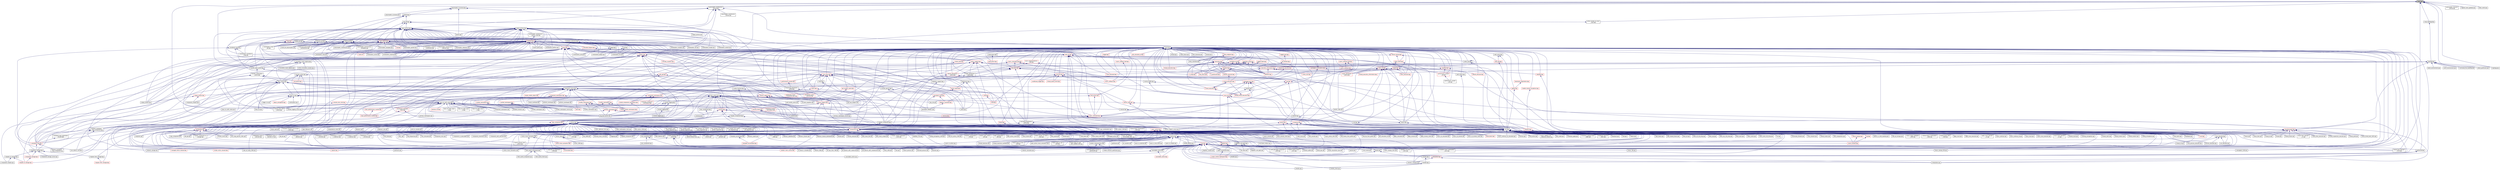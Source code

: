 digraph "static.hpp"
{
  edge [fontname="Helvetica",fontsize="10",labelfontname="Helvetica",labelfontsize="10"];
  node [fontname="Helvetica",fontsize="10",shape=record];
  Node20 [label="static.hpp",height=0.2,width=0.4,color="black", fillcolor="grey75", style="filled", fontcolor="black"];
  Node20 -> Node21 [dir="back",color="midnightblue",fontsize="10",style="solid",fontname="Helvetica"];
  Node21 [label="action_invoke_no_more\l_than.hpp",height=0.2,width=0.4,color="black", fillcolor="white", style="filled",URL="$d6/ded/action__invoke__no__more__than_8hpp.html"];
  Node21 -> Node22 [dir="back",color="midnightblue",fontsize="10",style="solid",fontname="Helvetica"];
  Node22 [label="actions.hpp",height=0.2,width=0.4,color="black", fillcolor="white", style="filled",URL="$d4/dad/actions_8hpp.html"];
  Node22 -> Node23 [dir="back",color="midnightblue",fontsize="10",style="solid",fontname="Helvetica"];
  Node23 [label="1d_stencil_4_throttle.cpp",height=0.2,width=0.4,color="black", fillcolor="white", style="filled",URL="$d6/de5/1d__stencil__4__throttle_8cpp.html"];
  Node22 -> Node24 [dir="back",color="midnightblue",fontsize="10",style="solid",fontname="Helvetica"];
  Node24 [label="template_accumulator.hpp",height=0.2,width=0.4,color="black", fillcolor="white", style="filled",URL="$d0/d3f/server_2template__accumulator_8hpp.html"];
  Node24 -> Node25 [dir="back",color="midnightblue",fontsize="10",style="solid",fontname="Helvetica"];
  Node25 [label="template_accumulator.hpp",height=0.2,width=0.4,color="red", fillcolor="white", style="filled",URL="$dd/da9/template__accumulator_8hpp.html"];
  Node22 -> Node27 [dir="back",color="midnightblue",fontsize="10",style="solid",fontname="Helvetica"];
  Node27 [label="template_function_accumulator\l_client.cpp",height=0.2,width=0.4,color="black", fillcolor="white", style="filled",URL="$d0/dc6/template__function__accumulator__client_8cpp.html"];
  Node22 -> Node28 [dir="back",color="midnightblue",fontsize="10",style="solid",fontname="Helvetica"];
  Node28 [label="allgather_and_gate.hpp",height=0.2,width=0.4,color="black", fillcolor="white", style="filled",URL="$d9/dbb/allgather__and__gate_8hpp.html"];
  Node28 -> Node29 [dir="back",color="midnightblue",fontsize="10",style="solid",fontname="Helvetica"];
  Node29 [label="allgather_module.cpp",height=0.2,width=0.4,color="black", fillcolor="white", style="filled",URL="$df/de4/allgather__module_8cpp.html"];
  Node28 -> Node30 [dir="back",color="midnightblue",fontsize="10",style="solid",fontname="Helvetica"];
  Node30 [label="allgather_and_gate.cpp",height=0.2,width=0.4,color="black", fillcolor="white", style="filled",URL="$d1/d56/allgather__and__gate_8cpp.html"];
  Node28 -> Node31 [dir="back",color="midnightblue",fontsize="10",style="solid",fontname="Helvetica"];
  Node31 [label="ag_client.cpp",height=0.2,width=0.4,color="black", fillcolor="white", style="filled",URL="$d4/d5d/ag__client_8cpp.html"];
  Node22 -> Node32 [dir="back",color="midnightblue",fontsize="10",style="solid",fontname="Helvetica"];
  Node32 [label="apex_balance.cpp",height=0.2,width=0.4,color="black", fillcolor="white", style="filled",URL="$d4/d8e/apex__balance_8cpp.html"];
  Node22 -> Node33 [dir="back",color="midnightblue",fontsize="10",style="solid",fontname="Helvetica"];
  Node33 [label="apex_fibonacci.cpp",height=0.2,width=0.4,color="black", fillcolor="white", style="filled",URL="$de/de1/apex__fibonacci_8cpp.html"];
  Node22 -> Node34 [dir="back",color="midnightblue",fontsize="10",style="solid",fontname="Helvetica"];
  Node34 [label="apex_policy_engine\l_active_thread_count.cpp",height=0.2,width=0.4,color="black", fillcolor="white", style="filled",URL="$d5/d01/apex__policy__engine__active__thread__count_8cpp.html"];
  Node22 -> Node35 [dir="back",color="midnightblue",fontsize="10",style="solid",fontname="Helvetica"];
  Node35 [label="apex_policy_engine\l_events.cpp",height=0.2,width=0.4,color="black", fillcolor="white", style="filled",URL="$df/d0f/apex__policy__engine__events_8cpp.html"];
  Node22 -> Node36 [dir="back",color="midnightblue",fontsize="10",style="solid",fontname="Helvetica"];
  Node36 [label="apex_policy_engine\l_periodic.cpp",height=0.2,width=0.4,color="black", fillcolor="white", style="filled",URL="$d5/d7b/apex__policy__engine__periodic_8cpp.html"];
  Node22 -> Node37 [dir="back",color="midnightblue",fontsize="10",style="solid",fontname="Helvetica"];
  Node37 [label="async_io_action.cpp",height=0.2,width=0.4,color="black", fillcolor="white", style="filled",URL="$d3/df5/async__io__action_8cpp.html"];
  Node22 -> Node38 [dir="back",color="midnightblue",fontsize="10",style="solid",fontname="Helvetica"];
  Node38 [label="cancelable_action.hpp",height=0.2,width=0.4,color="black", fillcolor="white", style="filled",URL="$d5/d4d/server_2cancelable__action_8hpp.html"];
  Node38 -> Node39 [dir="back",color="midnightblue",fontsize="10",style="solid",fontname="Helvetica"];
  Node39 [label="cancelable_action.cpp",height=0.2,width=0.4,color="black", fillcolor="white", style="filled",URL="$d5/d0c/cancelable__action_8cpp.html"];
  Node38 -> Node40 [dir="back",color="midnightblue",fontsize="10",style="solid",fontname="Helvetica"];
  Node40 [label="cancelable_action.hpp",height=0.2,width=0.4,color="red", fillcolor="white", style="filled",URL="$d0/da3/stubs_2cancelable__action_8hpp.html"];
  Node22 -> Node43 [dir="back",color="midnightblue",fontsize="10",style="solid",fontname="Helvetica"];
  Node43 [label="hello_world_component.hpp",height=0.2,width=0.4,color="black", fillcolor="white", style="filled",URL="$df/df0/hello__world__component_8hpp.html"];
  Node43 -> Node44 [dir="back",color="midnightblue",fontsize="10",style="solid",fontname="Helvetica"];
  Node44 [label="hello_world_client.cpp",height=0.2,width=0.4,color="black", fillcolor="white", style="filled",URL="$d5/da6/hello__world__client_8cpp.html"];
  Node43 -> Node45 [dir="back",color="midnightblue",fontsize="10",style="solid",fontname="Helvetica"];
  Node45 [label="hello_world_component.cpp",height=0.2,width=0.4,color="black", fillcolor="white", style="filled",URL="$d8/daa/hello__world__component_8cpp.html"];
  Node22 -> Node46 [dir="back",color="midnightblue",fontsize="10",style="solid",fontname="Helvetica"];
  Node46 [label="interpolate1d_client.cpp",height=0.2,width=0.4,color="black", fillcolor="white", style="filled",URL="$d4/da6/interpolate1d__client_8cpp.html"];
  Node22 -> Node47 [dir="back",color="midnightblue",fontsize="10",style="solid",fontname="Helvetica"];
  Node47 [label="component_ctors.cpp",height=0.2,width=0.4,color="black", fillcolor="white", style="filled",URL="$d3/d2a/component__ctors_8cpp.html"];
  Node22 -> Node48 [dir="back",color="midnightblue",fontsize="10",style="solid",fontname="Helvetica"];
  Node48 [label="component_in_executable.cpp",height=0.2,width=0.4,color="black", fillcolor="white", style="filled",URL="$d8/d4b/component__in__executable_8cpp.html"];
  Node22 -> Node49 [dir="back",color="midnightblue",fontsize="10",style="solid",fontname="Helvetica"];
  Node49 [label="component_inheritance.cpp",height=0.2,width=0.4,color="black", fillcolor="white", style="filled",URL="$d8/d55/component__inheritance_8cpp.html"];
  Node22 -> Node50 [dir="back",color="midnightblue",fontsize="10",style="solid",fontname="Helvetica"];
  Node50 [label="component_with_executor.cpp",height=0.2,width=0.4,color="black", fillcolor="white", style="filled",URL="$d4/d20/component__with__executor_8cpp.html"];
  Node22 -> Node51 [dir="back",color="midnightblue",fontsize="10",style="solid",fontname="Helvetica"];
  Node51 [label="factorial.cpp",height=0.2,width=0.4,color="black", fillcolor="white", style="filled",URL="$d9/d00/factorial_8cpp.html"];
  Node22 -> Node52 [dir="back",color="midnightblue",fontsize="10",style="solid",fontname="Helvetica"];
  Node52 [label="fibonacci.cpp",height=0.2,width=0.4,color="black", fillcolor="white", style="filled",URL="$d9/d89/fibonacci_8cpp.html"];
  Node22 -> Node53 [dir="back",color="midnightblue",fontsize="10",style="solid",fontname="Helvetica"];
  Node53 [label="fibonacci_await.cpp",height=0.2,width=0.4,color="black", fillcolor="white", style="filled",URL="$dc/d1c/fibonacci__await_8cpp.html"];
  Node22 -> Node54 [dir="back",color="midnightblue",fontsize="10",style="solid",fontname="Helvetica"];
  Node54 [label="fibonacci_dataflow.cpp",height=0.2,width=0.4,color="black", fillcolor="white", style="filled",URL="$df/d3d/fibonacci__dataflow_8cpp.html"];
  Node22 -> Node55 [dir="back",color="midnightblue",fontsize="10",style="solid",fontname="Helvetica"];
  Node55 [label="fibonacci_futures.cpp",height=0.2,width=0.4,color="black", fillcolor="white", style="filled",URL="$d6/de3/fibonacci__futures_8cpp.html"];
  Node22 -> Node56 [dir="back",color="midnightblue",fontsize="10",style="solid",fontname="Helvetica"];
  Node56 [label="fibonacci_futures_distributed.cpp",height=0.2,width=0.4,color="black", fillcolor="white", style="filled",URL="$d1/dc9/fibonacci__futures__distributed_8cpp.html"];
  Node22 -> Node57 [dir="back",color="midnightblue",fontsize="10",style="solid",fontname="Helvetica"];
  Node57 [label="fibonacci_one.cpp",height=0.2,width=0.4,color="black", fillcolor="white", style="filled",URL="$d8/d78/fibonacci__one_8cpp.html"];
  Node22 -> Node58 [dir="back",color="midnightblue",fontsize="10",style="solid",fontname="Helvetica"];
  Node58 [label="fractals.cpp",height=0.2,width=0.4,color="black", fillcolor="white", style="filled",URL="$d8/d58/fractals_8cpp.html"];
  Node22 -> Node59 [dir="back",color="midnightblue",fontsize="10",style="solid",fontname="Helvetica"];
  Node59 [label="fractals_executor.cpp",height=0.2,width=0.4,color="black", fillcolor="white", style="filled",URL="$d9/da9/fractals__executor_8cpp.html"];
  Node22 -> Node60 [dir="back",color="midnightblue",fontsize="10",style="solid",fontname="Helvetica"];
  Node60 [label="fractals_struct.cpp",height=0.2,width=0.4,color="black", fillcolor="white", style="filled",URL="$d8/d2f/fractals__struct_8cpp.html"];
  Node22 -> Node61 [dir="back",color="midnightblue",fontsize="10",style="solid",fontname="Helvetica"];
  Node61 [label="hello_world.cpp",height=0.2,width=0.4,color="black", fillcolor="white", style="filled",URL="$d0/d67/hello__world_8cpp.html"];
  Node22 -> Node62 [dir="back",color="midnightblue",fontsize="10",style="solid",fontname="Helvetica"];
  Node62 [label="pingpong.cpp",height=0.2,width=0.4,color="black", fillcolor="white", style="filled",URL="$dd/d4d/pingpong_8cpp.html"];
  Node22 -> Node63 [dir="back",color="midnightblue",fontsize="10",style="solid",fontname="Helvetica"];
  Node63 [label="print_to_console.cpp",height=0.2,width=0.4,color="black", fillcolor="white", style="filled",URL="$d7/de6/print__to__console_8cpp.html"];
  Node22 -> Node64 [dir="back",color="midnightblue",fontsize="10",style="solid",fontname="Helvetica"];
  Node64 [label="sierpinski.cpp",height=0.2,width=0.4,color="black", fillcolor="white", style="filled",URL="$d3/d7e/sierpinski_8cpp.html"];
  Node22 -> Node65 [dir="back",color="midnightblue",fontsize="10",style="solid",fontname="Helvetica"];
  Node65 [label="sheneos_compare.cpp",height=0.2,width=0.4,color="black", fillcolor="white", style="filled",URL="$dc/d11/sheneos__compare_8cpp.html"];
  Node22 -> Node66 [dir="back",color="midnightblue",fontsize="10",style="solid",fontname="Helvetica"];
  Node66 [label="spell_check_file.cpp",height=0.2,width=0.4,color="black", fillcolor="white", style="filled",URL="$df/df7/spell__check__file_8cpp.html"];
  Node22 -> Node67 [dir="back",color="midnightblue",fontsize="10",style="solid",fontname="Helvetica"];
  Node67 [label="spell_check_simple.cpp",height=0.2,width=0.4,color="black", fillcolor="white", style="filled",URL="$dd/d54/spell__check__simple_8cpp.html"];
  Node22 -> Node68 [dir="back",color="midnightblue",fontsize="10",style="solid",fontname="Helvetica"];
  Node68 [label="simple_central_tuplespace\l_client.cpp",height=0.2,width=0.4,color="black", fillcolor="white", style="filled",URL="$d1/d7b/simple__central__tuplespace__client_8cpp.html"];
  Node22 -> Node69 [dir="back",color="midnightblue",fontsize="10",style="solid",fontname="Helvetica"];
  Node69 [label="lcos.hpp",height=0.2,width=0.4,color="black", fillcolor="white", style="filled",URL="$d5/deb/lcos_8hpp.html"];
  Node69 -> Node30 [dir="back",color="midnightblue",fontsize="10",style="solid",fontname="Helvetica"];
  Node69 -> Node32 [dir="back",color="midnightblue",fontsize="10",style="solid",fontname="Helvetica"];
  Node69 -> Node34 [dir="back",color="midnightblue",fontsize="10",style="solid",fontname="Helvetica"];
  Node69 -> Node35 [dir="back",color="midnightblue",fontsize="10",style="solid",fontname="Helvetica"];
  Node69 -> Node36 [dir="back",color="midnightblue",fontsize="10",style="solid",fontname="Helvetica"];
  Node69 -> Node70 [dir="back",color="midnightblue",fontsize="10",style="solid",fontname="Helvetica"];
  Node70 [label="heartbeat.cpp",height=0.2,width=0.4,color="black", fillcolor="white", style="filled",URL="$d8/d98/heartbeat_8cpp.html"];
  Node69 -> Node43 [dir="back",color="midnightblue",fontsize="10",style="solid",fontname="Helvetica"];
  Node69 -> Node71 [dir="back",color="midnightblue",fontsize="10",style="solid",fontname="Helvetica"];
  Node71 [label="row.hpp",height=0.2,width=0.4,color="red", fillcolor="white", style="filled",URL="$dc/d69/row_8hpp.html"];
  Node71 -> Node78 [dir="back",color="midnightblue",fontsize="10",style="solid",fontname="Helvetica"];
  Node78 [label="stencil_iterator.hpp",height=0.2,width=0.4,color="red", fillcolor="white", style="filled",URL="$dc/d5c/server_2stencil__iterator_8hpp.html"];
  Node69 -> Node81 [dir="back",color="midnightblue",fontsize="10",style="solid",fontname="Helvetica"];
  Node81 [label="stencil_iterator.hpp",height=0.2,width=0.4,color="red", fillcolor="white", style="filled",URL="$d4/dc8/stencil__iterator_8hpp.html"];
  Node81 -> Node78 [dir="back",color="midnightblue",fontsize="10",style="solid",fontname="Helvetica"];
  Node69 -> Node78 [dir="back",color="midnightblue",fontsize="10",style="solid",fontname="Helvetica"];
  Node69 -> Node82 [dir="back",color="midnightblue",fontsize="10",style="solid",fontname="Helvetica"];
  Node82 [label="jacobi_hpx.cpp",height=0.2,width=0.4,color="black", fillcolor="white", style="filled",URL="$d8/d72/jacobi__hpx_8cpp.html"];
  Node69 -> Node83 [dir="back",color="midnightblue",fontsize="10",style="solid",fontname="Helvetica"];
  Node83 [label="jacobi_nonuniform_hpx.cpp",height=0.2,width=0.4,color="black", fillcolor="white", style="filled",URL="$de/d56/jacobi__nonuniform__hpx_8cpp.html"];
  Node69 -> Node84 [dir="back",color="midnightblue",fontsize="10",style="solid",fontname="Helvetica"];
  Node84 [label="enumerate_threads.cpp",height=0.2,width=0.4,color="black", fillcolor="white", style="filled",URL="$d3/dd4/enumerate__threads_8cpp.html"];
  Node69 -> Node53 [dir="back",color="midnightblue",fontsize="10",style="solid",fontname="Helvetica"];
  Node69 -> Node54 [dir="back",color="midnightblue",fontsize="10",style="solid",fontname="Helvetica"];
  Node69 -> Node55 [dir="back",color="midnightblue",fontsize="10",style="solid",fontname="Helvetica"];
  Node69 -> Node56 [dir="back",color="midnightblue",fontsize="10",style="solid",fontname="Helvetica"];
  Node69 -> Node58 [dir="back",color="midnightblue",fontsize="10",style="solid",fontname="Helvetica"];
  Node69 -> Node59 [dir="back",color="midnightblue",fontsize="10",style="solid",fontname="Helvetica"];
  Node69 -> Node60 [dir="back",color="midnightblue",fontsize="10",style="solid",fontname="Helvetica"];
  Node69 -> Node61 [dir="back",color="midnightblue",fontsize="10",style="solid",fontname="Helvetica"];
  Node69 -> Node85 [dir="back",color="midnightblue",fontsize="10",style="solid",fontname="Helvetica"];
  Node85 [label="latch_local.cpp",height=0.2,width=0.4,color="black", fillcolor="white", style="filled",URL="$dd/dd3/latch__local_8cpp.html"];
  Node69 -> Node86 [dir="back",color="midnightblue",fontsize="10",style="solid",fontname="Helvetica"];
  Node86 [label="latch_remote.cpp",height=0.2,width=0.4,color="black", fillcolor="white", style="filled",URL="$df/d59/latch__remote_8cpp.html"];
  Node69 -> Node87 [dir="back",color="midnightblue",fontsize="10",style="solid",fontname="Helvetica"];
  Node87 [label="local_channel.cpp",height=0.2,width=0.4,color="black", fillcolor="white", style="filled",URL="$d0/d3e/local__channel_8cpp.html"];
  Node69 -> Node62 [dir="back",color="midnightblue",fontsize="10",style="solid",fontname="Helvetica"];
  Node69 -> Node88 [dir="back",color="midnightblue",fontsize="10",style="solid",fontname="Helvetica"];
  Node88 [label="shared_mutex.cpp",height=0.2,width=0.4,color="black", fillcolor="white", style="filled",URL="$da/d0b/shared__mutex_8cpp.html"];
  Node69 -> Node89 [dir="back",color="midnightblue",fontsize="10",style="solid",fontname="Helvetica"];
  Node89 [label="wait_composition.cpp",height=0.2,width=0.4,color="black", fillcolor="white", style="filled",URL="$d6/d13/wait__composition_8cpp.html"];
  Node69 -> Node65 [dir="back",color="midnightblue",fontsize="10",style="solid",fontname="Helvetica"];
  Node69 -> Node66 [dir="back",color="midnightblue",fontsize="10",style="solid",fontname="Helvetica"];
  Node69 -> Node67 [dir="back",color="midnightblue",fontsize="10",style="solid",fontname="Helvetica"];
  Node69 -> Node68 [dir="back",color="midnightblue",fontsize="10",style="solid",fontname="Helvetica"];
  Node69 -> Node90 [dir="back",color="midnightblue",fontsize="10",style="solid",fontname="Helvetica"];
  Node90 [label="hpx.hpp",height=0.2,width=0.4,color="red", fillcolor="white", style="filled",URL="$d0/daa/hpx_8hpp.html"];
  Node90 -> Node23 [dir="back",color="midnightblue",fontsize="10",style="solid",fontname="Helvetica"];
  Node90 -> Node102 [dir="back",color="midnightblue",fontsize="10",style="solid",fontname="Helvetica"];
  Node102 [label="accumulator.hpp",height=0.2,width=0.4,color="red", fillcolor="white", style="filled",URL="$d4/d9d/server_2accumulator_8hpp.html"];
  Node90 -> Node29 [dir="back",color="midnightblue",fontsize="10",style="solid",fontname="Helvetica"];
  Node90 -> Node30 [dir="back",color="midnightblue",fontsize="10",style="solid",fontname="Helvetica"];
  Node90 -> Node31 [dir="back",color="midnightblue",fontsize="10",style="solid",fontname="Helvetica"];
  Node90 -> Node39 [dir="back",color="midnightblue",fontsize="10",style="solid",fontname="Helvetica"];
  Node90 -> Node38 [dir="back",color="midnightblue",fontsize="10",style="solid",fontname="Helvetica"];
  Node90 -> Node40 [dir="back",color="midnightblue",fontsize="10",style="solid",fontname="Helvetica"];
  Node90 -> Node43 [dir="back",color="midnightblue",fontsize="10",style="solid",fontname="Helvetica"];
  Node90 -> Node82 [dir="back",color="midnightblue",fontsize="10",style="solid",fontname="Helvetica"];
  Node90 -> Node83 [dir="back",color="midnightblue",fontsize="10",style="solid",fontname="Helvetica"];
  Node90 -> Node125 [dir="back",color="midnightblue",fontsize="10",style="solid",fontname="Helvetica"];
  Node125 [label="nqueen.hpp",height=0.2,width=0.4,color="red", fillcolor="white", style="filled",URL="$de/d58/server_2nqueen_8hpp.html"];
  Node90 -> Node51 [dir="back",color="midnightblue",fontsize="10",style="solid",fontname="Helvetica"];
  Node90 -> Node141 [dir="back",color="midnightblue",fontsize="10",style="solid",fontname="Helvetica"];
  Node141 [label="interest_calculator.cpp",height=0.2,width=0.4,color="black", fillcolor="white", style="filled",URL="$d2/d86/interest__calculator_8cpp.html"];
  Node90 -> Node142 [dir="back",color="midnightblue",fontsize="10",style="solid",fontname="Helvetica"];
  Node142 [label="non_atomic_rma.cpp",height=0.2,width=0.4,color="black", fillcolor="white", style="filled",URL="$d7/d8b/non__atomic__rma_8cpp.html"];
  Node90 -> Node145 [dir="back",color="midnightblue",fontsize="10",style="solid",fontname="Helvetica"];
  Node145 [label="quicksort.cpp",height=0.2,width=0.4,color="black", fillcolor="white", style="filled",URL="$d3/d1e/quicksort_8cpp.html"];
  Node90 -> Node154 [dir="back",color="midnightblue",fontsize="10",style="solid",fontname="Helvetica"];
  Node154 [label="random_mem_access.hpp",height=0.2,width=0.4,color="red", fillcolor="white", style="filled",URL="$d0/d19/server_2random__mem__access_8hpp.html"];
  Node90 -> Node158 [dir="back",color="midnightblue",fontsize="10",style="solid",fontname="Helvetica"];
  Node158 [label="oversubscribing_resource\l_partitioner.cpp",height=0.2,width=0.4,color="black", fillcolor="white", style="filled",URL="$dd/dee/oversubscribing__resource__partitioner_8cpp.html"];
  Node90 -> Node159 [dir="back",color="midnightblue",fontsize="10",style="solid",fontname="Helvetica"];
  Node159 [label="simple_resource_partitioner.cpp",height=0.2,width=0.4,color="black", fillcolor="white", style="filled",URL="$d5/df9/simple__resource__partitioner_8cpp.html"];
  Node90 -> Node163 [dir="back",color="midnightblue",fontsize="10",style="solid",fontname="Helvetica"];
  Node163 [label="interpolator.cpp",height=0.2,width=0.4,color="black", fillcolor="white", style="filled",URL="$d5/d02/interpolator_8cpp.html"];
  Node90 -> Node167 [dir="back",color="midnightblue",fontsize="10",style="solid",fontname="Helvetica"];
  Node167 [label="partition3d.hpp",height=0.2,width=0.4,color="black", fillcolor="white", style="filled",URL="$d1/d50/partition3d_8hpp.html"];
  Node167 -> Node163 [dir="back",color="midnightblue",fontsize="10",style="solid",fontname="Helvetica"];
  Node167 -> Node168 [dir="back",color="midnightblue",fontsize="10",style="solid",fontname="Helvetica"];
  Node168 [label="interpolator.hpp",height=0.2,width=0.4,color="red", fillcolor="white", style="filled",URL="$dc/d3b/interpolator_8hpp.html"];
  Node168 -> Node163 [dir="back",color="midnightblue",fontsize="10",style="solid",fontname="Helvetica"];
  Node168 -> Node65 [dir="back",color="midnightblue",fontsize="10",style="solid",fontname="Helvetica"];
  Node90 -> Node168 [dir="back",color="midnightblue",fontsize="10",style="solid",fontname="Helvetica"];
  Node90 -> Node176 [dir="back",color="midnightblue",fontsize="10",style="solid",fontname="Helvetica"];
  Node176 [label="throttle.cpp",height=0.2,width=0.4,color="black", fillcolor="white", style="filled",URL="$de/d56/server_2throttle_8cpp.html"];
  Node90 -> Node177 [dir="back",color="midnightblue",fontsize="10",style="solid",fontname="Helvetica"];
  Node177 [label="throttle.hpp",height=0.2,width=0.4,color="black", fillcolor="white", style="filled",URL="$db/dc9/server_2throttle_8hpp.html"];
  Node177 -> Node176 [dir="back",color="midnightblue",fontsize="10",style="solid",fontname="Helvetica"];
  Node177 -> Node178 [dir="back",color="midnightblue",fontsize="10",style="solid",fontname="Helvetica"];
  Node178 [label="throttle.hpp",height=0.2,width=0.4,color="black", fillcolor="white", style="filled",URL="$d5/dec/stubs_2throttle_8hpp.html"];
  Node178 -> Node179 [dir="back",color="midnightblue",fontsize="10",style="solid",fontname="Helvetica"];
  Node179 [label="throttle.hpp",height=0.2,width=0.4,color="black", fillcolor="white", style="filled",URL="$d2/d2e/throttle_8hpp.html"];
  Node179 -> Node180 [dir="back",color="midnightblue",fontsize="10",style="solid",fontname="Helvetica"];
  Node180 [label="throttle.cpp",height=0.2,width=0.4,color="black", fillcolor="white", style="filled",URL="$db/d02/throttle_8cpp.html"];
  Node179 -> Node181 [dir="back",color="midnightblue",fontsize="10",style="solid",fontname="Helvetica"];
  Node181 [label="throttle_client.cpp",height=0.2,width=0.4,color="black", fillcolor="white", style="filled",URL="$d0/db7/throttle__client_8cpp.html"];
  Node90 -> Node178 [dir="back",color="midnightblue",fontsize="10",style="solid",fontname="Helvetica"];
  Node90 -> Node180 [dir="back",color="midnightblue",fontsize="10",style="solid",fontname="Helvetica"];
  Node90 -> Node179 [dir="back",color="midnightblue",fontsize="10",style="solid",fontname="Helvetica"];
  Node90 -> Node190 [dir="back",color="midnightblue",fontsize="10",style="solid",fontname="Helvetica"];
  Node190 [label="simple_central_tuplespace.hpp",height=0.2,width=0.4,color="red", fillcolor="white", style="filled",URL="$db/d69/server_2simple__central__tuplespace_8hpp.html"];
  Node90 -> Node194 [dir="back",color="midnightblue",fontsize="10",style="solid",fontname="Helvetica"];
  Node194 [label="tuples_warehouse.hpp",height=0.2,width=0.4,color="black", fillcolor="white", style="filled",URL="$da/de6/tuples__warehouse_8hpp.html"];
  Node194 -> Node190 [dir="back",color="midnightblue",fontsize="10",style="solid",fontname="Helvetica"];
  Node90 -> Node215 [dir="back",color="midnightblue",fontsize="10",style="solid",fontname="Helvetica"];
  Node215 [label="network_storage.cpp",height=0.2,width=0.4,color="black", fillcolor="white", style="filled",URL="$db/daa/network__storage_8cpp.html"];
  Node90 -> Node230 [dir="back",color="midnightblue",fontsize="10",style="solid",fontname="Helvetica"];
  Node230 [label="action_move_semantics.cpp",height=0.2,width=0.4,color="black", fillcolor="white", style="filled",URL="$d4/db3/action__move__semantics_8cpp.html"];
  Node90 -> Node232 [dir="back",color="midnightblue",fontsize="10",style="solid",fontname="Helvetica"];
  Node232 [label="duplicate_id_registration\l_1596.cpp",height=0.2,width=0.4,color="black", fillcolor="white", style="filled",URL="$db/d8d/duplicate__id__registration__1596_8cpp.html"];
  Node90 -> Node235 [dir="back",color="midnightblue",fontsize="10",style="solid",fontname="Helvetica"];
  Node235 [label="send_gid_keep_component\l_1624.cpp",height=0.2,width=0.4,color="black", fillcolor="white", style="filled",URL="$d9/d49/send__gid__keep__component__1624_8cpp.html"];
  Node90 -> Node245 [dir="back",color="midnightblue",fontsize="10",style="solid",fontname="Helvetica"];
  Node245 [label="client_1950.cpp",height=0.2,width=0.4,color="black", fillcolor="white", style="filled",URL="$d0/d79/client__1950_8cpp.html"];
  Node90 -> Node255 [dir="back",color="midnightblue",fontsize="10",style="solid",fontname="Helvetica"];
  Node255 [label="async_unwrap_1037.cpp",height=0.2,width=0.4,color="black", fillcolor="white", style="filled",URL="$d4/d13/async__unwrap__1037_8cpp.html"];
  Node90 -> Node264 [dir="back",color="midnightblue",fontsize="10",style="solid",fontname="Helvetica"];
  Node264 [label="dataflow_recursion\l_1613.cpp",height=0.2,width=0.4,color="black", fillcolor="white", style="filled",URL="$d0/d1f/dataflow__recursion__1613_8cpp.html"];
  Node90 -> Node266 [dir="back",color="midnightblue",fontsize="10",style="solid",fontname="Helvetica"];
  Node266 [label="exception_from_continuation\l_1613.cpp",height=0.2,width=0.4,color="black", fillcolor="white", style="filled",URL="$db/d28/exception__from__continuation__1613_8cpp.html"];
  Node90 -> Node269 [dir="back",color="midnightblue",fontsize="10",style="solid",fontname="Helvetica"];
  Node269 [label="future_790.cpp",height=0.2,width=0.4,color="black", fillcolor="white", style="filled",URL="$de/d3d/future__790_8cpp.html"];
  Node90 -> Node271 [dir="back",color="midnightblue",fontsize="10",style="solid",fontname="Helvetica"];
  Node271 [label="future_unwrap_878.cpp",height=0.2,width=0.4,color="black", fillcolor="white", style="filled",URL="$d9/ddf/future__unwrap__878_8cpp.html"];
  Node90 -> Node273 [dir="back",color="midnightblue",fontsize="10",style="solid",fontname="Helvetica"];
  Node273 [label="lifetime_588.cpp",height=0.2,width=0.4,color="black", fillcolor="white", style="filled",URL="$d7/dca/lifetime__588_8cpp.html"];
  Node90 -> Node280 [dir="back",color="midnightblue",fontsize="10",style="solid",fontname="Helvetica"];
  Node280 [label="set_hpx_limit_798.cpp",height=0.2,width=0.4,color="black", fillcolor="white", style="filled",URL="$d2/dfb/set__hpx__limit__798_8cpp.html"];
  Node90 -> Node282 [dir="back",color="midnightblue",fontsize="10",style="solid",fontname="Helvetica"];
  Node282 [label="shared_stated_leaked\l_1211.cpp",height=0.2,width=0.4,color="black", fillcolor="white", style="filled",URL="$dc/dce/shared__stated__leaked__1211_8cpp.html"];
  Node90 -> Node284 [dir="back",color="midnightblue",fontsize="10",style="solid",fontname="Helvetica"];
  Node284 [label="wait_all_hang_1946.cpp",height=0.2,width=0.4,color="black", fillcolor="white", style="filled",URL="$d5/d69/wait__all__hang__1946_8cpp.html"];
  Node90 -> Node306 [dir="back",color="midnightblue",fontsize="10",style="solid",fontname="Helvetica"];
  Node306 [label="thread_pool_executor\l_1114.cpp",height=0.2,width=0.4,color="black", fillcolor="white", style="filled",URL="$d8/d63/thread__pool__executor__1114_8cpp.html"];
  Node90 -> Node315 [dir="back",color="midnightblue",fontsize="10",style="solid",fontname="Helvetica"];
  Node315 [label="unwrapped_1528.cpp",height=0.2,width=0.4,color="black", fillcolor="white", style="filled",URL="$d7/d63/unwrapped__1528_8cpp.html"];
  Node90 -> Node331 [dir="back",color="midnightblue",fontsize="10",style="solid",fontname="Helvetica"];
  Node331 [label="managed_refcnt_checker.hpp",height=0.2,width=0.4,color="red", fillcolor="white", style="filled",URL="$df/da6/server_2managed__refcnt__checker_8hpp.html"];
  Node90 -> Node334 [dir="back",color="midnightblue",fontsize="10",style="solid",fontname="Helvetica"];
  Node334 [label="simple_refcnt_checker.hpp",height=0.2,width=0.4,color="red", fillcolor="white", style="filled",URL="$d6/d3d/server_2simple__refcnt__checker_8hpp.html"];
  Node90 -> Node340 [dir="back",color="midnightblue",fontsize="10",style="solid",fontname="Helvetica"];
  Node340 [label="test.cpp",height=0.2,width=0.4,color="black", fillcolor="white", style="filled",URL="$df/dac/test_8cpp.html"];
  Node90 -> Node341 [dir="back",color="midnightblue",fontsize="10",style="solid",fontname="Helvetica"];
  Node341 [label="launch_process.cpp",height=0.2,width=0.4,color="black", fillcolor="white", style="filled",URL="$df/ddc/launch__process_8cpp.html"];
  Node90 -> Node342 [dir="back",color="midnightblue",fontsize="10",style="solid",fontname="Helvetica"];
  Node342 [label="launched_process.cpp",height=0.2,width=0.4,color="black", fillcolor="white", style="filled",URL="$d8/de7/launched__process_8cpp.html"];
  Node90 -> Node346 [dir="back",color="midnightblue",fontsize="10",style="solid",fontname="Helvetica"];
  Node346 [label="barrier.cpp",height=0.2,width=0.4,color="black", fillcolor="white", style="filled",URL="$df/d63/tests_2unit_2lcos_2barrier_8cpp.html"];
  Node90 -> Node358 [dir="back",color="midnightblue",fontsize="10",style="solid",fontname="Helvetica"];
  Node358 [label="local_event.cpp",height=0.2,width=0.4,color="black", fillcolor="white", style="filled",URL="$df/d9a/local__event_8cpp.html"];
  Node90 -> Node572 [dir="back",color="midnightblue",fontsize="10",style="solid",fontname="Helvetica"];
  Node572 [label="put_parcels_with_coalescing.cpp",height=0.2,width=0.4,color="black", fillcolor="white", style="filled",URL="$d6/dca/put__parcels__with__coalescing_8cpp.html"];
  Node90 -> Node573 [dir="back",color="midnightblue",fontsize="10",style="solid",fontname="Helvetica"];
  Node573 [label="put_parcels_with_compression.cpp",height=0.2,width=0.4,color="black", fillcolor="white", style="filled",URL="$df/d62/put__parcels__with__compression_8cpp.html"];
  Node90 -> Node575 [dir="back",color="midnightblue",fontsize="10",style="solid",fontname="Helvetica"];
  Node575 [label="serialize_buffer.cpp",height=0.2,width=0.4,color="black", fillcolor="white", style="filled",URL="$d1/d00/serialize__buffer_8cpp.html"];
  Node69 -> Node583 [dir="back",color="midnightblue",fontsize="10",style="solid",fontname="Helvetica"];
  Node583 [label="parent_vs_child_stealing.cpp",height=0.2,width=0.4,color="black", fillcolor="white", style="filled",URL="$d2/d07/parent__vs__child__stealing_8cpp.html"];
  Node69 -> Node584 [dir="back",color="midnightblue",fontsize="10",style="solid",fontname="Helvetica"];
  Node584 [label="wait_all_timings.cpp",height=0.2,width=0.4,color="black", fillcolor="white", style="filled",URL="$d5/da1/wait__all__timings_8cpp.html"];
  Node69 -> Node585 [dir="back",color="midnightblue",fontsize="10",style="solid",fontname="Helvetica"];
  Node585 [label="return_future_2847.cpp",height=0.2,width=0.4,color="black", fillcolor="white", style="filled",URL="$d3/dfe/return__future__2847_8cpp.html"];
  Node69 -> Node586 [dir="back",color="midnightblue",fontsize="10",style="solid",fontname="Helvetica"];
  Node586 [label="return_non_default\l_constructible_2847.cpp",height=0.2,width=0.4,color="black", fillcolor="white", style="filled",URL="$dc/d11/return__non__default__constructible__2847_8cpp.html"];
  Node69 -> Node232 [dir="back",color="midnightblue",fontsize="10",style="solid",fontname="Helvetica"];
  Node69 -> Node235 [dir="back",color="midnightblue",fontsize="10",style="solid",fontname="Helvetica"];
  Node69 -> Node587 [dir="back",color="midnightblue",fontsize="10",style="solid",fontname="Helvetica"];
  Node587 [label="async_action_1813.cpp",height=0.2,width=0.4,color="black", fillcolor="white", style="filled",URL="$db/de6/async__action__1813_8cpp.html"];
  Node69 -> Node588 [dir="back",color="midnightblue",fontsize="10",style="solid",fontname="Helvetica"];
  Node588 [label="async_callback_non\l_deduced_context.cpp",height=0.2,width=0.4,color="black", fillcolor="white", style="filled",URL="$dc/dbb/async__callback__non__deduced__context_8cpp.html"];
  Node69 -> Node589 [dir="back",color="midnightblue",fontsize="10",style="solid",fontname="Helvetica"];
  Node589 [label="broadcast_unwrap_future\l_2885.cpp",height=0.2,width=0.4,color="black", fillcolor="white", style="filled",URL="$da/df6/broadcast__unwrap__future__2885_8cpp.html"];
  Node69 -> Node590 [dir="back",color="midnightblue",fontsize="10",style="solid",fontname="Helvetica"];
  Node590 [label="broadcast_wait_for\l_2822.cpp",height=0.2,width=0.4,color="black", fillcolor="white", style="filled",URL="$dd/de7/broadcast__wait__for__2822_8cpp.html"];
  Node69 -> Node591 [dir="back",color="midnightblue",fontsize="10",style="solid",fontname="Helvetica"];
  Node591 [label="dataflow_791.cpp",height=0.2,width=0.4,color="black", fillcolor="white", style="filled",URL="$d6/da1/dataflow__791_8cpp.html"];
  Node69 -> Node592 [dir="back",color="midnightblue",fontsize="10",style="solid",fontname="Helvetica"];
  Node592 [label="future_range_ambiguity\l_2032.cpp",height=0.2,width=0.4,color="black", fillcolor="white", style="filled",URL="$dc/d4e/future__range__ambiguity__2032_8cpp.html"];
  Node69 -> Node593 [dir="back",color="midnightblue",fontsize="10",style="solid",fontname="Helvetica"];
  Node593 [label="future_timed_wait_1025.cpp",height=0.2,width=0.4,color="black", fillcolor="white", style="filled",URL="$de/d7d/future__timed__wait__1025_8cpp.html"];
  Node69 -> Node594 [dir="back",color="midnightblue",fontsize="10",style="solid",fontname="Helvetica"];
  Node594 [label="shared_future_continuation\l_order.cpp",height=0.2,width=0.4,color="black", fillcolor="white", style="filled",URL="$dd/d1f/shared__future__continuation__order_8cpp.html"];
  Node69 -> Node595 [dir="back",color="midnightblue",fontsize="10",style="solid",fontname="Helvetica"];
  Node595 [label="shared_future_then\l_2166.cpp",height=0.2,width=0.4,color="black", fillcolor="white", style="filled",URL="$d8/dc4/shared__future__then__2166_8cpp.html"];
  Node69 -> Node282 [dir="back",color="midnightblue",fontsize="10",style="solid",fontname="Helvetica"];
  Node69 -> Node596 [dir="back",color="midnightblue",fontsize="10",style="solid",fontname="Helvetica"];
  Node596 [label="sliding_semaphore_2338.cpp",height=0.2,width=0.4,color="black", fillcolor="white", style="filled",URL="$da/da6/sliding__semaphore__2338_8cpp.html"];
  Node69 -> Node597 [dir="back",color="midnightblue",fontsize="10",style="solid",fontname="Helvetica"];
  Node597 [label="wait_for_action_2796.cpp",height=0.2,width=0.4,color="black", fillcolor="white", style="filled",URL="$dc/db9/wait__for__action__2796_8cpp.html"];
  Node69 -> Node306 [dir="back",color="midnightblue",fontsize="10",style="solid",fontname="Helvetica"];
  Node69 -> Node598 [dir="back",color="midnightblue",fontsize="10",style="solid",fontname="Helvetica"];
  Node598 [label="function_serialization\l_728.cpp",height=0.2,width=0.4,color="black", fillcolor="white", style="filled",URL="$d8/db1/function__serialization__728_8cpp.html"];
  Node69 -> Node599 [dir="back",color="midnightblue",fontsize="10",style="solid",fontname="Helvetica"];
  Node599 [label="protect_with_nullary\l_pfo.cpp",height=0.2,width=0.4,color="black", fillcolor="white", style="filled",URL="$df/db5/protect__with__nullary__pfo_8cpp.html"];
  Node69 -> Node600 [dir="back",color="midnightblue",fontsize="10",style="solid",fontname="Helvetica"];
  Node600 [label="tuple_serialization\l_803.cpp",height=0.2,width=0.4,color="black", fillcolor="white", style="filled",URL="$de/d61/tuple__serialization__803_8cpp.html"];
  Node69 -> Node601 [dir="back",color="midnightblue",fontsize="10",style="solid",fontname="Helvetica"];
  Node601 [label="zero_copy_parcels_1001.cpp",height=0.2,width=0.4,color="black", fillcolor="white", style="filled",URL="$da/dfd/zero__copy__parcels__1001_8cpp.html"];
  Node69 -> Node602 [dir="back",color="midnightblue",fontsize="10",style="solid",fontname="Helvetica"];
  Node602 [label="return_future.cpp",height=0.2,width=0.4,color="black", fillcolor="white", style="filled",URL="$d4/dbe/return__future_8cpp.html"];
  Node69 -> Node603 [dir="back",color="midnightblue",fontsize="10",style="solid",fontname="Helvetica"];
  Node603 [label="find_clients_from_prefix.cpp",height=0.2,width=0.4,color="black", fillcolor="white", style="filled",URL="$dc/d15/find__clients__from__prefix_8cpp.html"];
  Node69 -> Node604 [dir="back",color="midnightblue",fontsize="10",style="solid",fontname="Helvetica"];
  Node604 [label="find_ids_from_prefix.cpp",height=0.2,width=0.4,color="black", fillcolor="white", style="filled",URL="$dc/df3/find__ids__from__prefix_8cpp.html"];
  Node69 -> Node605 [dir="back",color="midnightblue",fontsize="10",style="solid",fontname="Helvetica"];
  Node605 [label="get_colocation_id.cpp",height=0.2,width=0.4,color="black", fillcolor="white", style="filled",URL="$dd/d0d/get__colocation__id_8cpp.html"];
  Node69 -> Node327 [dir="back",color="midnightblue",fontsize="10",style="solid",fontname="Helvetica"];
  Node327 [label="split_credit.cpp",height=0.2,width=0.4,color="black", fillcolor="white", style="filled",URL="$dc/d1c/split__credit_8cpp.html"];
  Node69 -> Node606 [dir="back",color="midnightblue",fontsize="10",style="solid",fontname="Helvetica"];
  Node606 [label="apex_action_count.cpp",height=0.2,width=0.4,color="black", fillcolor="white", style="filled",URL="$d8/de5/apex__action__count_8cpp.html"];
  Node69 -> Node607 [dir="back",color="midnightblue",fontsize="10",style="solid",fontname="Helvetica"];
  Node607 [label="action_invoke_no_more\l_than.cpp",height=0.2,width=0.4,color="black", fillcolor="white", style="filled",URL="$db/d8a/action__invoke__no__more__than_8cpp.html"];
  Node69 -> Node608 [dir="back",color="midnightblue",fontsize="10",style="solid",fontname="Helvetica"];
  Node608 [label="migrate_component.cpp",height=0.2,width=0.4,color="black", fillcolor="white", style="filled",URL="$dc/d78/migrate__component_8cpp.html"];
  Node69 -> Node609 [dir="back",color="midnightblue",fontsize="10",style="solid",fontname="Helvetica"];
  Node609 [label="apply_colocated.cpp",height=0.2,width=0.4,color="black", fillcolor="white", style="filled",URL="$d5/dd3/apply__colocated_8cpp.html"];
  Node69 -> Node610 [dir="back",color="midnightblue",fontsize="10",style="solid",fontname="Helvetica"];
  Node610 [label="apply_local.cpp",height=0.2,width=0.4,color="black", fillcolor="white", style="filled",URL="$dd/db5/apply__local_8cpp.html"];
  Node69 -> Node611 [dir="back",color="midnightblue",fontsize="10",style="solid",fontname="Helvetica"];
  Node611 [label="apply_local_executor.cpp",height=0.2,width=0.4,color="black", fillcolor="white", style="filled",URL="$db/d84/apply__local__executor_8cpp.html"];
  Node69 -> Node612 [dir="back",color="midnightblue",fontsize="10",style="solid",fontname="Helvetica"];
  Node612 [label="apply_local_executor\l_v1.cpp",height=0.2,width=0.4,color="black", fillcolor="white", style="filled",URL="$dd/d53/apply__local__executor__v1_8cpp.html"];
  Node69 -> Node613 [dir="back",color="midnightblue",fontsize="10",style="solid",fontname="Helvetica"];
  Node613 [label="apply_remote.cpp",height=0.2,width=0.4,color="black", fillcolor="white", style="filled",URL="$d9/d40/apply__remote_8cpp.html"];
  Node69 -> Node614 [dir="back",color="midnightblue",fontsize="10",style="solid",fontname="Helvetica"];
  Node614 [label="apply_remote_client.cpp",height=0.2,width=0.4,color="black", fillcolor="white", style="filled",URL="$d9/def/apply__remote__client_8cpp.html"];
  Node69 -> Node615 [dir="back",color="midnightblue",fontsize="10",style="solid",fontname="Helvetica"];
  Node615 [label="async_cb_colocated.cpp",height=0.2,width=0.4,color="black", fillcolor="white", style="filled",URL="$d7/d7f/async__cb__colocated_8cpp.html"];
  Node69 -> Node616 [dir="back",color="midnightblue",fontsize="10",style="solid",fontname="Helvetica"];
  Node616 [label="async_cb_remote.cpp",height=0.2,width=0.4,color="black", fillcolor="white", style="filled",URL="$da/d88/async__cb__remote_8cpp.html"];
  Node69 -> Node617 [dir="back",color="midnightblue",fontsize="10",style="solid",fontname="Helvetica"];
  Node617 [label="async_cb_remote_client.cpp",height=0.2,width=0.4,color="black", fillcolor="white", style="filled",URL="$d2/d31/async__cb__remote__client_8cpp.html"];
  Node69 -> Node618 [dir="back",color="midnightblue",fontsize="10",style="solid",fontname="Helvetica"];
  Node618 [label="async_continue.cpp",height=0.2,width=0.4,color="black", fillcolor="white", style="filled",URL="$d4/d19/async__continue_8cpp.html"];
  Node69 -> Node619 [dir="back",color="midnightblue",fontsize="10",style="solid",fontname="Helvetica"];
  Node619 [label="async_continue_cb.cpp",height=0.2,width=0.4,color="black", fillcolor="white", style="filled",URL="$df/d37/async__continue__cb_8cpp.html"];
  Node69 -> Node620 [dir="back",color="midnightblue",fontsize="10",style="solid",fontname="Helvetica"];
  Node620 [label="async_continue_cb_colocated.cpp",height=0.2,width=0.4,color="black", fillcolor="white", style="filled",URL="$dd/dce/async__continue__cb__colocated_8cpp.html"];
  Node69 -> Node621 [dir="back",color="midnightblue",fontsize="10",style="solid",fontname="Helvetica"];
  Node621 [label="async_local.cpp",height=0.2,width=0.4,color="black", fillcolor="white", style="filled",URL="$d3/d4c/async__local_8cpp.html"];
  Node69 -> Node622 [dir="back",color="midnightblue",fontsize="10",style="solid",fontname="Helvetica"];
  Node622 [label="async_local_executor.cpp",height=0.2,width=0.4,color="black", fillcolor="white", style="filled",URL="$d4/dce/async__local__executor_8cpp.html"];
  Node69 -> Node623 [dir="back",color="midnightblue",fontsize="10",style="solid",fontname="Helvetica"];
  Node623 [label="async_local_executor\l_v1.cpp",height=0.2,width=0.4,color="black", fillcolor="white", style="filled",URL="$da/d4a/async__local__executor__v1_8cpp.html"];
  Node69 -> Node624 [dir="back",color="midnightblue",fontsize="10",style="solid",fontname="Helvetica"];
  Node624 [label="async_remote.cpp",height=0.2,width=0.4,color="black", fillcolor="white", style="filled",URL="$dd/dd8/async__remote_8cpp.html"];
  Node69 -> Node625 [dir="back",color="midnightblue",fontsize="10",style="solid",fontname="Helvetica"];
  Node625 [label="async_remote_client.cpp",height=0.2,width=0.4,color="black", fillcolor="white", style="filled",URL="$d6/d49/async__remote__client_8cpp.html"];
  Node69 -> Node346 [dir="back",color="midnightblue",fontsize="10",style="solid",fontname="Helvetica"];
  Node69 -> Node626 [dir="back",color="midnightblue",fontsize="10",style="solid",fontname="Helvetica"];
  Node626 [label="broadcast.cpp",height=0.2,width=0.4,color="black", fillcolor="white", style="filled",URL="$d8/d8b/broadcast_8cpp.html"];
  Node69 -> Node627 [dir="back",color="midnightblue",fontsize="10",style="solid",fontname="Helvetica"];
  Node627 [label="broadcast_apply.cpp",height=0.2,width=0.4,color="black", fillcolor="white", style="filled",URL="$dd/de8/broadcast__apply_8cpp.html"];
  Node69 -> Node628 [dir="back",color="midnightblue",fontsize="10",style="solid",fontname="Helvetica"];
  Node628 [label="channel.cpp",height=0.2,width=0.4,color="black", fillcolor="white", style="filled",URL="$dd/d5f/channel_8cpp.html"];
  Node69 -> Node629 [dir="back",color="midnightblue",fontsize="10",style="solid",fontname="Helvetica"];
  Node629 [label="channel_local.cpp",height=0.2,width=0.4,color="black", fillcolor="white", style="filled",URL="$d6/d3e/channel__local_8cpp.html"];
  Node69 -> Node630 [dir="back",color="midnightblue",fontsize="10",style="solid",fontname="Helvetica"];
  Node630 [label="client_then.cpp",height=0.2,width=0.4,color="black", fillcolor="white", style="filled",URL="$d1/d5a/client__then_8cpp.html"];
  Node69 -> Node631 [dir="back",color="midnightblue",fontsize="10",style="solid",fontname="Helvetica"];
  Node631 [label="counting_semaphore.cpp",height=0.2,width=0.4,color="black", fillcolor="white", style="filled",URL="$df/de9/counting__semaphore_8cpp.html"];
  Node69 -> Node632 [dir="back",color="midnightblue",fontsize="10",style="solid",fontname="Helvetica"];
  Node632 [label="fold.cpp",height=0.2,width=0.4,color="black", fillcolor="white", style="filled",URL="$d8/dd8/fold_8cpp.html"];
  Node69 -> Node633 [dir="back",color="midnightblue",fontsize="10",style="solid",fontname="Helvetica"];
  Node633 [label="future.cpp",height=0.2,width=0.4,color="black", fillcolor="white", style="filled",URL="$d6/d4d/future_8cpp.html"];
  Node69 -> Node634 [dir="back",color="midnightblue",fontsize="10",style="solid",fontname="Helvetica"];
  Node634 [label="future_then.cpp",height=0.2,width=0.4,color="black", fillcolor="white", style="filled",URL="$df/da5/future__then_8cpp.html"];
  Node69 -> Node635 [dir="back",color="midnightblue",fontsize="10",style="solid",fontname="Helvetica"];
  Node635 [label="future_then_executor.cpp",height=0.2,width=0.4,color="black", fillcolor="white", style="filled",URL="$df/dbe/future__then__executor_8cpp.html"];
  Node69 -> Node636 [dir="back",color="midnightblue",fontsize="10",style="solid",fontname="Helvetica"];
  Node636 [label="future_then_executor\l_v1.cpp",height=0.2,width=0.4,color="black", fillcolor="white", style="filled",URL="$de/dc5/future__then__executor__v1_8cpp.html"];
  Node69 -> Node358 [dir="back",color="midnightblue",fontsize="10",style="solid",fontname="Helvetica"];
  Node69 -> Node637 [dir="back",color="midnightblue",fontsize="10",style="solid",fontname="Helvetica"];
  Node637 [label="local_latch.cpp",height=0.2,width=0.4,color="black", fillcolor="white", style="filled",URL="$d4/db4/local__latch_8cpp.html"];
  Node69 -> Node638 [dir="back",color="midnightblue",fontsize="10",style="solid",fontname="Helvetica"];
  Node638 [label="local_promise_allocator.cpp",height=0.2,width=0.4,color="black", fillcolor="white", style="filled",URL="$db/df1/local__promise__allocator_8cpp.html"];
  Node69 -> Node639 [dir="back",color="midnightblue",fontsize="10",style="solid",fontname="Helvetica"];
  Node639 [label="test_allocator.hpp",height=0.2,width=0.4,color="black", fillcolor="white", style="filled",URL="$d2/dce/test__allocator_8hpp.html"];
  Node639 -> Node638 [dir="back",color="midnightblue",fontsize="10",style="solid",fontname="Helvetica"];
  Node639 -> Node640 [dir="back",color="midnightblue",fontsize="10",style="solid",fontname="Helvetica"];
  Node640 [label="promise_allocator.cpp",height=0.2,width=0.4,color="black", fillcolor="white", style="filled",URL="$de/d66/promise__allocator_8cpp.html"];
  Node639 -> Node641 [dir="back",color="midnightblue",fontsize="10",style="solid",fontname="Helvetica"];
  Node641 [label="use_allocator.cpp",height=0.2,width=0.4,color="black", fillcolor="white", style="filled",URL="$d6/d1d/use__allocator_8cpp.html"];
  Node69 -> Node642 [dir="back",color="midnightblue",fontsize="10",style="solid",fontname="Helvetica"];
  Node642 [label="packaged_action.cpp",height=0.2,width=0.4,color="black", fillcolor="white", style="filled",URL="$d3/d63/packaged__action_8cpp.html"];
  Node69 -> Node643 [dir="back",color="midnightblue",fontsize="10",style="solid",fontname="Helvetica"];
  Node643 [label="promise.cpp",height=0.2,width=0.4,color="black", fillcolor="white", style="filled",URL="$d1/d4f/tests_2unit_2lcos_2promise_8cpp.html"];
  Node69 -> Node640 [dir="back",color="midnightblue",fontsize="10",style="solid",fontname="Helvetica"];
  Node69 -> Node644 [dir="back",color="midnightblue",fontsize="10",style="solid",fontname="Helvetica"];
  Node644 [label="reduce.cpp",height=0.2,width=0.4,color="black", fillcolor="white", style="filled",URL="$d5/d6d/reduce_8cpp.html"];
  Node69 -> Node645 [dir="back",color="midnightblue",fontsize="10",style="solid",fontname="Helvetica"];
  Node645 [label="remote_latch.cpp",height=0.2,width=0.4,color="black", fillcolor="white", style="filled",URL="$dd/d5d/remote__latch_8cpp.html"];
  Node69 -> Node646 [dir="back",color="midnightblue",fontsize="10",style="solid",fontname="Helvetica"];
  Node646 [label="shared_future.cpp",height=0.2,width=0.4,color="black", fillcolor="white", style="filled",URL="$d3/d69/shared__future_8cpp.html"];
  Node69 -> Node647 [dir="back",color="midnightblue",fontsize="10",style="solid",fontname="Helvetica"];
  Node647 [label="shared_mutex1.cpp",height=0.2,width=0.4,color="black", fillcolor="white", style="filled",URL="$d8/d57/shared__mutex1_8cpp.html"];
  Node69 -> Node648 [dir="back",color="midnightblue",fontsize="10",style="solid",fontname="Helvetica"];
  Node648 [label="shared_mutex2.cpp",height=0.2,width=0.4,color="black", fillcolor="white", style="filled",URL="$d1/d40/shared__mutex2_8cpp.html"];
  Node69 -> Node649 [dir="back",color="midnightblue",fontsize="10",style="solid",fontname="Helvetica"];
  Node649 [label="sliding_semaphore.cpp",height=0.2,width=0.4,color="black", fillcolor="white", style="filled",URL="$d2/d38/sliding__semaphore_8cpp.html"];
  Node69 -> Node650 [dir="back",color="midnightblue",fontsize="10",style="solid",fontname="Helvetica"];
  Node650 [label="split_future.cpp",height=0.2,width=0.4,color="black", fillcolor="white", style="filled",URL="$d0/d69/split__future_8cpp.html"];
  Node69 -> Node651 [dir="back",color="midnightblue",fontsize="10",style="solid",fontname="Helvetica"];
  Node651 [label="split_shared_future.cpp",height=0.2,width=0.4,color="black", fillcolor="white", style="filled",URL="$d2/d00/split__shared__future_8cpp.html"];
  Node69 -> Node641 [dir="back",color="midnightblue",fontsize="10",style="solid",fontname="Helvetica"];
  Node69 -> Node652 [dir="back",color="midnightblue",fontsize="10",style="solid",fontname="Helvetica"];
  Node652 [label="when_all.cpp",height=0.2,width=0.4,color="black", fillcolor="white", style="filled",URL="$da/d18/when__all_8cpp.html"];
  Node69 -> Node653 [dir="back",color="midnightblue",fontsize="10",style="solid",fontname="Helvetica"];
  Node653 [label="when_all_std_array.cpp",height=0.2,width=0.4,color="black", fillcolor="white", style="filled",URL="$d0/dfc/when__all__std__array_8cpp.html"];
  Node69 -> Node654 [dir="back",color="midnightblue",fontsize="10",style="solid",fontname="Helvetica"];
  Node654 [label="when_any.cpp",height=0.2,width=0.4,color="black", fillcolor="white", style="filled",URL="$d7/d30/when__any_8cpp.html"];
  Node69 -> Node655 [dir="back",color="midnightblue",fontsize="10",style="solid",fontname="Helvetica"];
  Node655 [label="when_any_std_array.cpp",height=0.2,width=0.4,color="black", fillcolor="white", style="filled",URL="$d3/d3d/when__any__std__array_8cpp.html"];
  Node69 -> Node656 [dir="back",color="midnightblue",fontsize="10",style="solid",fontname="Helvetica"];
  Node656 [label="when_each.cpp",height=0.2,width=0.4,color="black", fillcolor="white", style="filled",URL="$d0/d95/when__each_8cpp.html"];
  Node69 -> Node657 [dir="back",color="midnightblue",fontsize="10",style="solid",fontname="Helvetica"];
  Node657 [label="when_some.cpp",height=0.2,width=0.4,color="black", fillcolor="white", style="filled",URL="$dc/d48/when__some_8cpp.html"];
  Node69 -> Node658 [dir="back",color="midnightblue",fontsize="10",style="solid",fontname="Helvetica"];
  Node658 [label="when_some_std_array.cpp",height=0.2,width=0.4,color="black", fillcolor="white", style="filled",URL="$df/d4d/when__some__std__array_8cpp.html"];
  Node69 -> Node575 [dir="back",color="midnightblue",fontsize="10",style="solid",fontname="Helvetica"];
  Node69 -> Node659 [dir="back",color="midnightblue",fontsize="10",style="solid",fontname="Helvetica"];
  Node659 [label="thread.cpp",height=0.2,width=0.4,color="black", fillcolor="white", style="filled",URL="$d0/d4e/tests_2unit_2threads_2thread_8cpp.html"];
  Node69 -> Node660 [dir="back",color="midnightblue",fontsize="10",style="solid",fontname="Helvetica"];
  Node660 [label="thread_affinity.cpp",height=0.2,width=0.4,color="black", fillcolor="white", style="filled",URL="$da/dce/thread__affinity_8cpp.html"];
  Node69 -> Node661 [dir="back",color="midnightblue",fontsize="10",style="solid",fontname="Helvetica"];
  Node661 [label="thread_id.cpp",height=0.2,width=0.4,color="black", fillcolor="white", style="filled",URL="$df/d88/thread__id_8cpp.html"];
  Node69 -> Node662 [dir="back",color="midnightblue",fontsize="10",style="solid",fontname="Helvetica"];
  Node662 [label="thread_suspension_executor.cpp",height=0.2,width=0.4,color="black", fillcolor="white", style="filled",URL="$de/d9f/thread__suspension__executor_8cpp.html"];
  Node69 -> Node663 [dir="back",color="midnightblue",fontsize="10",style="solid",fontname="Helvetica"];
  Node663 [label="thread_yield.cpp",height=0.2,width=0.4,color="black", fillcolor="white", style="filled",URL="$dc/d23/thread__yield_8cpp.html"];
  Node69 -> Node664 [dir="back",color="midnightblue",fontsize="10",style="solid",fontname="Helvetica"];
  Node664 [label="tss.cpp",height=0.2,width=0.4,color="black", fillcolor="white", style="filled",URL="$dc/d69/tests_2unit_2threads_2tss_8cpp.html"];
  Node69 -> Node665 [dir="back",color="midnightblue",fontsize="10",style="solid",fontname="Helvetica"];
  Node665 [label="bind_action.cpp",height=0.2,width=0.4,color="black", fillcolor="white", style="filled",URL="$d7/d85/bind__action_8cpp.html"];
  Node22 -> Node666 [dir="back",color="midnightblue",fontsize="10",style="solid",fontname="Helvetica"];
  Node666 [label="runtime.hpp",height=0.2,width=0.4,color="black", fillcolor="white", style="filled",URL="$d5/d15/include_2runtime_8hpp.html"];
  Node666 -> Node37 [dir="back",color="midnightblue",fontsize="10",style="solid",fontname="Helvetica"];
  Node666 -> Node667 [dir="back",color="midnightblue",fontsize="10",style="solid",fontname="Helvetica"];
  Node667 [label="async_io_external.cpp",height=0.2,width=0.4,color="black", fillcolor="white", style="filled",URL="$da/d9a/async__io__external_8cpp.html"];
  Node666 -> Node668 [dir="back",color="midnightblue",fontsize="10",style="solid",fontname="Helvetica"];
  Node668 [label="async_io_low_level.cpp",height=0.2,width=0.4,color="black", fillcolor="white", style="filled",URL="$dc/d10/async__io__low__level_8cpp.html"];
  Node666 -> Node669 [dir="back",color="midnightblue",fontsize="10",style="solid",fontname="Helvetica"];
  Node669 [label="async_io_simple.cpp",height=0.2,width=0.4,color="black", fillcolor="white", style="filled",URL="$da/db7/async__io__simple_8cpp.html"];
  Node666 -> Node670 [dir="back",color="midnightblue",fontsize="10",style="solid",fontname="Helvetica"];
  Node670 [label="rnd_future_reduce.cpp",height=0.2,width=0.4,color="black", fillcolor="white", style="filled",URL="$d1/db5/rnd__future__reduce_8cpp.html"];
  Node666 -> Node158 [dir="back",color="midnightblue",fontsize="10",style="solid",fontname="Helvetica"];
  Node666 -> Node671 [dir="back",color="midnightblue",fontsize="10",style="solid",fontname="Helvetica"];
  Node671 [label="system_characteristics.hpp",height=0.2,width=0.4,color="black", fillcolor="white", style="filled",URL="$d0/d07/system__characteristics_8hpp.html"];
  Node671 -> Node158 [dir="back",color="midnightblue",fontsize="10",style="solid",fontname="Helvetica"];
  Node671 -> Node159 [dir="back",color="midnightblue",fontsize="10",style="solid",fontname="Helvetica"];
  Node666 -> Node159 [dir="back",color="midnightblue",fontsize="10",style="solid",fontname="Helvetica"];
  Node666 -> Node90 [dir="back",color="midnightblue",fontsize="10",style="solid",fontname="Helvetica"];
  Node666 -> Node672 [dir="back",color="midnightblue",fontsize="10",style="solid",fontname="Helvetica"];
  Node672 [label="partitioner.cpp",height=0.2,width=0.4,color="black", fillcolor="white", style="filled",URL="$d6/dab/partitioner_8cpp.html"];
  Node666 -> Node673 [dir="back",color="midnightblue",fontsize="10",style="solid",fontname="Helvetica"];
  Node673 [label="plain_action_move_semantics.cpp",height=0.2,width=0.4,color="black", fillcolor="white", style="filled",URL="$db/d0f/plain__action__move__semantics_8cpp.html"];
  Node666 -> Node674 [dir="back",color="midnightblue",fontsize="10",style="solid",fontname="Helvetica"];
  Node674 [label="future_hang_on_get\l_629.cpp",height=0.2,width=0.4,color="black", fillcolor="white", style="filled",URL="$d6/dfd/future__hang__on__get__629_8cpp.html"];
  Node666 -> Node675 [dir="back",color="midnightblue",fontsize="10",style="solid",fontname="Helvetica"];
  Node675 [label="future_hang_on_then\l_629.cpp",height=0.2,width=0.4,color="black", fillcolor="white", style="filled",URL="$d1/ddc/future__hang__on__then__629_8cpp.html"];
  Node666 -> Node676 [dir="back",color="midnightblue",fontsize="10",style="solid",fontname="Helvetica"];
  Node676 [label="future_hang_on_wait\l_with_callback_629.cpp",height=0.2,width=0.4,color="black", fillcolor="white", style="filled",URL="$d0/d0e/future__hang__on__wait__with__callback__629_8cpp.html"];
  Node666 -> Node677 [dir="back",color="midnightblue",fontsize="10",style="solid",fontname="Helvetica"];
  Node677 [label="all_counters.cpp",height=0.2,width=0.4,color="black", fillcolor="white", style="filled",URL="$d1/d66/all__counters_8cpp.html"];
  Node666 -> Node660 [dir="back",color="midnightblue",fontsize="10",style="solid",fontname="Helvetica"];
  Node666 -> Node678 [dir="back",color="midnightblue",fontsize="10",style="solid",fontname="Helvetica"];
  Node678 [label="thread_mf.cpp",height=0.2,width=0.4,color="black", fillcolor="white", style="filled",URL="$da/d21/thread__mf_8cpp.html"];
  Node666 -> Node679 [dir="back",color="midnightblue",fontsize="10",style="solid",fontname="Helvetica"];
  Node679 [label="thread_stacksize.cpp",height=0.2,width=0.4,color="black", fillcolor="white", style="filled",URL="$df/d43/thread__stacksize_8cpp.html"];
  Node666 -> Node680 [dir="back",color="midnightblue",fontsize="10",style="solid",fontname="Helvetica"];
  Node680 [label="thread_stacksize_overflow.cpp",height=0.2,width=0.4,color="black", fillcolor="white", style="filled",URL="$d3/dc0/thread__stacksize__overflow_8cpp.html"];
  Node22 -> Node215 [dir="back",color="midnightblue",fontsize="10",style="solid",fontname="Helvetica"];
  Node22 -> Node681 [dir="back",color="midnightblue",fontsize="10",style="solid",fontname="Helvetica"];
  Node681 [label="async_deferred_1523.cpp",height=0.2,width=0.4,color="black", fillcolor="white", style="filled",URL="$da/d8e/async__deferred__1523_8cpp.html"];
  Node22 -> Node682 [dir="back",color="midnightblue",fontsize="10",style="solid",fontname="Helvetica"];
  Node682 [label="action_move_semantics.hpp",height=0.2,width=0.4,color="black", fillcolor="white", style="filled",URL="$dc/d9e/server_2action__move__semantics_8hpp.html"];
  Node682 -> Node230 [dir="back",color="midnightblue",fontsize="10",style="solid",fontname="Helvetica"];
  Node682 -> Node683 [dir="back",color="midnightblue",fontsize="10",style="solid",fontname="Helvetica"];
  Node683 [label="action_move_semantics.hpp",height=0.2,width=0.4,color="red", fillcolor="white", style="filled",URL="$d1/da8/stubs_2action__move__semantics_8hpp.html"];
  Node22 -> Node686 [dir="back",color="midnightblue",fontsize="10",style="solid",fontname="Helvetica"];
  Node686 [label="make_continuation_1615.cpp",height=0.2,width=0.4,color="black", fillcolor="white", style="filled",URL="$d4/d2c/make__continuation__1615_8cpp.html"];
  Node22 -> Node687 [dir="back",color="midnightblue",fontsize="10",style="solid",fontname="Helvetica"];
  Node687 [label="plain_action_1330.cpp",height=0.2,width=0.4,color="black", fillcolor="white", style="filled",URL="$d4/def/plain__action__1330_8cpp.html"];
  Node22 -> Node688 [dir="back",color="midnightblue",fontsize="10",style="solid",fontname="Helvetica"];
  Node688 [label="plain_action_1550.cpp",height=0.2,width=0.4,color="black", fillcolor="white", style="filled",URL="$d0/dff/plain__action__1550_8cpp.html"];
  Node22 -> Node585 [dir="back",color="midnightblue",fontsize="10",style="solid",fontname="Helvetica"];
  Node22 -> Node586 [dir="back",color="midnightblue",fontsize="10",style="solid",fontname="Helvetica"];
  Node22 -> Node689 [dir="back",color="midnightblue",fontsize="10",style="solid",fontname="Helvetica"];
  Node689 [label="shared_future_serialization\l_1402.cpp",height=0.2,width=0.4,color="black", fillcolor="white", style="filled",URL="$d3/d85/shared__future__serialization__1402_8cpp.html"];
  Node22 -> Node232 [dir="back",color="midnightblue",fontsize="10",style="solid",fontname="Helvetica"];
  Node22 -> Node235 [dir="back",color="midnightblue",fontsize="10",style="solid",fontname="Helvetica"];
  Node22 -> Node690 [dir="back",color="midnightblue",fontsize="10",style="solid",fontname="Helvetica"];
  Node690 [label="server_1950.hpp",height=0.2,width=0.4,color="black", fillcolor="white", style="filled",URL="$df/d5f/server__1950_8hpp.html"];
  Node690 -> Node245 [dir="back",color="midnightblue",fontsize="10",style="solid",fontname="Helvetica"];
  Node690 -> Node691 [dir="back",color="midnightblue",fontsize="10",style="solid",fontname="Helvetica"];
  Node691 [label="server_1950.cpp",height=0.2,width=0.4,color="black", fillcolor="white", style="filled",URL="$d6/da1/server__1950_8cpp.html"];
  Node22 -> Node692 [dir="back",color="midnightblue",fontsize="10",style="solid",fontname="Helvetica"];
  Node692 [label="create_n_components\l_2323.cpp",height=0.2,width=0.4,color="black", fillcolor="white", style="filled",URL="$d9/d8c/create__n__components__2323_8cpp.html"];
  Node22 -> Node693 [dir="back",color="midnightblue",fontsize="10",style="solid",fontname="Helvetica"];
  Node693 [label="new_2848.cpp",height=0.2,width=0.4,color="black", fillcolor="white", style="filled",URL="$d1/d12/new__2848_8cpp.html"];
  Node22 -> Node694 [dir="back",color="midnightblue",fontsize="10",style="solid",fontname="Helvetica"];
  Node694 [label="returned_client_2150.cpp",height=0.2,width=0.4,color="black", fillcolor="white", style="filled",URL="$d6/d08/returned__client__2150_8cpp.html"];
  Node22 -> Node591 [dir="back",color="midnightblue",fontsize="10",style="solid",fontname="Helvetica"];
  Node22 -> Node695 [dir="back",color="midnightblue",fontsize="10",style="solid",fontname="Helvetica"];
  Node695 [label="future_serialization\l_1898.cpp",height=0.2,width=0.4,color="black", fillcolor="white", style="filled",URL="$da/dde/future__serialization__1898_8cpp.html"];
  Node22 -> Node273 [dir="back",color="midnightblue",fontsize="10",style="solid",fontname="Helvetica"];
  Node22 -> Node280 [dir="back",color="midnightblue",fontsize="10",style="solid",fontname="Helvetica"];
  Node22 -> Node596 [dir="back",color="midnightblue",fontsize="10",style="solid",fontname="Helvetica"];
  Node22 -> Node284 [dir="back",color="midnightblue",fontsize="10",style="solid",fontname="Helvetica"];
  Node22 -> Node597 [dir="back",color="midnightblue",fontsize="10",style="solid",fontname="Helvetica"];
  Node22 -> Node598 [dir="back",color="midnightblue",fontsize="10",style="solid",fontname="Helvetica"];
  Node22 -> Node599 [dir="back",color="midnightblue",fontsize="10",style="solid",fontname="Helvetica"];
  Node22 -> Node600 [dir="back",color="midnightblue",fontsize="10",style="solid",fontname="Helvetica"];
  Node22 -> Node601 [dir="back",color="midnightblue",fontsize="10",style="solid",fontname="Helvetica"];
  Node22 -> Node696 [dir="back",color="midnightblue",fontsize="10",style="solid",fontname="Helvetica"];
  Node696 [label="fail_compile_const\l_array_argument.cpp",height=0.2,width=0.4,color="black", fillcolor="white", style="filled",URL="$dc/dba/fail__compile__const__array__argument_8cpp.html"];
  Node22 -> Node697 [dir="back",color="midnightblue",fontsize="10",style="solid",fontname="Helvetica"];
  Node697 [label="fail_compile_const\l_pointer_argument.cpp",height=0.2,width=0.4,color="black", fillcolor="white", style="filled",URL="$d6/de2/fail__compile__const__pointer__argument_8cpp.html"];
  Node22 -> Node698 [dir="back",color="midnightblue",fontsize="10",style="solid",fontname="Helvetica"];
  Node698 [label="fail_compile_non_const\l_array_argument.cpp",height=0.2,width=0.4,color="black", fillcolor="white", style="filled",URL="$d9/d51/fail__compile__non__const__array__argument_8cpp.html"];
  Node22 -> Node699 [dir="back",color="midnightblue",fontsize="10",style="solid",fontname="Helvetica"];
  Node699 [label="fail_compile_non_const\l_pointer_argument.cpp",height=0.2,width=0.4,color="black", fillcolor="white", style="filled",URL="$df/d13/fail__compile__non__const__pointer__argument_8cpp.html"];
  Node22 -> Node700 [dir="back",color="midnightblue",fontsize="10",style="solid",fontname="Helvetica"];
  Node700 [label="fail_compile_non_const\l_ref_argument.cpp",height=0.2,width=0.4,color="black", fillcolor="white", style="filled",URL="$d5/dde/fail__compile__non__const__ref__argument_8cpp.html"];
  Node22 -> Node602 [dir="back",color="midnightblue",fontsize="10",style="solid",fontname="Helvetica"];
  Node22 -> Node701 [dir="back",color="midnightblue",fontsize="10",style="solid",fontname="Helvetica"];
  Node701 [label="succeed_compile_const\l_ref_argument.cpp",height=0.2,width=0.4,color="black", fillcolor="white", style="filled",URL="$d9/dc9/succeed__compile__const__ref__argument_8cpp.html"];
  Node22 -> Node606 [dir="back",color="midnightblue",fontsize="10",style="solid",fontname="Helvetica"];
  Node22 -> Node702 [dir="back",color="midnightblue",fontsize="10",style="solid",fontname="Helvetica"];
  Node702 [label="test_component.hpp",height=0.2,width=0.4,color="black", fillcolor="white", style="filled",URL="$dc/daa/test__component_8hpp.html"];
  Node702 -> Node340 [dir="back",color="midnightblue",fontsize="10",style="solid",fontname="Helvetica"];
  Node702 -> Node703 [dir="back",color="midnightblue",fontsize="10",style="solid",fontname="Helvetica"];
  Node703 [label="test_component.cpp",height=0.2,width=0.4,color="black", fillcolor="white", style="filled",URL="$d9/d3f/test__component_8cpp.html"];
  Node22 -> Node607 [dir="back",color="midnightblue",fontsize="10",style="solid",fontname="Helvetica"];
  Node22 -> Node704 [dir="back",color="midnightblue",fontsize="10",style="solid",fontname="Helvetica"];
  Node704 [label="launch_process_test\l_server.cpp",height=0.2,width=0.4,color="black", fillcolor="white", style="filled",URL="$d8/daf/launch__process__test__server_8cpp.html"];
  Node22 -> Node705 [dir="back",color="midnightblue",fontsize="10",style="solid",fontname="Helvetica"];
  Node705 [label="launch_process_test\l_server.hpp",height=0.2,width=0.4,color="black", fillcolor="white", style="filled",URL="$d1/d83/launch__process__test__server_8hpp.html"];
  Node705 -> Node704 [dir="back",color="midnightblue",fontsize="10",style="solid",fontname="Helvetica"];
  Node705 -> Node341 [dir="back",color="midnightblue",fontsize="10",style="solid",fontname="Helvetica"];
  Node705 -> Node342 [dir="back",color="midnightblue",fontsize="10",style="solid",fontname="Helvetica"];
  Node22 -> Node706 [dir="back",color="midnightblue",fontsize="10",style="solid",fontname="Helvetica"];
  Node706 [label="copy_component.cpp",height=0.2,width=0.4,color="black", fillcolor="white", style="filled",URL="$d5/d8d/copy__component_8cpp.html"];
  Node22 -> Node707 [dir="back",color="midnightblue",fontsize="10",style="solid",fontname="Helvetica"];
  Node707 [label="distribution_policy\l_executor.cpp",height=0.2,width=0.4,color="black", fillcolor="white", style="filled",URL="$da/d92/distribution__policy__executor_8cpp.html"];
  Node22 -> Node708 [dir="back",color="midnightblue",fontsize="10",style="solid",fontname="Helvetica"];
  Node708 [label="distribution_policy\l_executor_v1.cpp",height=0.2,width=0.4,color="black", fillcolor="white", style="filled",URL="$dd/d43/distribution__policy__executor__v1_8cpp.html"];
  Node22 -> Node709 [dir="back",color="midnightblue",fontsize="10",style="solid",fontname="Helvetica"];
  Node709 [label="get_gid.cpp",height=0.2,width=0.4,color="black", fillcolor="white", style="filled",URL="$dc/dc1/get__gid_8cpp.html"];
  Node22 -> Node710 [dir="back",color="midnightblue",fontsize="10",style="solid",fontname="Helvetica"];
  Node710 [label="get_ptr.cpp",height=0.2,width=0.4,color="black", fillcolor="white", style="filled",URL="$d8/dfd/get__ptr_8cpp.html"];
  Node22 -> Node711 [dir="back",color="midnightblue",fontsize="10",style="solid",fontname="Helvetica"];
  Node711 [label="inheritance_2_classes\l_abstract.cpp",height=0.2,width=0.4,color="black", fillcolor="white", style="filled",URL="$dd/d8e/inheritance__2__classes__abstract_8cpp.html"];
  Node22 -> Node712 [dir="back",color="midnightblue",fontsize="10",style="solid",fontname="Helvetica"];
  Node712 [label="inheritance_2_classes\l_concrete.cpp",height=0.2,width=0.4,color="black", fillcolor="white", style="filled",URL="$d8/dc5/inheritance__2__classes__concrete_8cpp.html"];
  Node22 -> Node713 [dir="back",color="midnightblue",fontsize="10",style="solid",fontname="Helvetica"];
  Node713 [label="inheritance_3_classes\l_1_abstract.cpp",height=0.2,width=0.4,color="black", fillcolor="white", style="filled",URL="$dc/dfb/inheritance__3__classes__1__abstract_8cpp.html"];
  Node22 -> Node714 [dir="back",color="midnightblue",fontsize="10",style="solid",fontname="Helvetica"];
  Node714 [label="inheritance_3_classes\l_2_abstract.cpp",height=0.2,width=0.4,color="black", fillcolor="white", style="filled",URL="$dd/d34/inheritance__3__classes__2__abstract_8cpp.html"];
  Node22 -> Node715 [dir="back",color="midnightblue",fontsize="10",style="solid",fontname="Helvetica"];
  Node715 [label="inheritance_3_classes\l_concrete.cpp",height=0.2,width=0.4,color="black", fillcolor="white", style="filled",URL="$de/d09/inheritance__3__classes__concrete_8cpp.html"];
  Node22 -> Node716 [dir="back",color="midnightblue",fontsize="10",style="solid",fontname="Helvetica"];
  Node716 [label="local_new.cpp",height=0.2,width=0.4,color="black", fillcolor="white", style="filled",URL="$d4/dbd/local__new_8cpp.html"];
  Node22 -> Node608 [dir="back",color="midnightblue",fontsize="10",style="solid",fontname="Helvetica"];
  Node22 -> Node717 [dir="back",color="midnightblue",fontsize="10",style="solid",fontname="Helvetica"];
  Node717 [label="migrate_component_to\l_storage.cpp",height=0.2,width=0.4,color="black", fillcolor="white", style="filled",URL="$dd/d02/migrate__component__to__storage_8cpp.html"];
  Node22 -> Node718 [dir="back",color="midnightblue",fontsize="10",style="solid",fontname="Helvetica"];
  Node718 [label="new_.cpp",height=0.2,width=0.4,color="black", fillcolor="white", style="filled",URL="$d9/d8b/new___8cpp.html"];
  Node22 -> Node719 [dir="back",color="midnightblue",fontsize="10",style="solid",fontname="Helvetica"];
  Node719 [label="new_binpacking.cpp",height=0.2,width=0.4,color="black", fillcolor="white", style="filled",URL="$d6/d82/new__binpacking_8cpp.html"];
  Node22 -> Node720 [dir="back",color="midnightblue",fontsize="10",style="solid",fontname="Helvetica"];
  Node720 [label="new_colocated.cpp",height=0.2,width=0.4,color="black", fillcolor="white", style="filled",URL="$d3/d18/new__colocated_8cpp.html"];
  Node22 -> Node628 [dir="back",color="midnightblue",fontsize="10",style="solid",fontname="Helvetica"];
  Node22 -> Node630 [dir="back",color="midnightblue",fontsize="10",style="solid",fontname="Helvetica"];
  Node22 -> Node721 [dir="back",color="midnightblue",fontsize="10",style="solid",fontname="Helvetica"];
  Node721 [label="future_wait.cpp",height=0.2,width=0.4,color="black", fillcolor="white", style="filled",URL="$d6/d2f/future__wait_8cpp.html"];
  Node22 -> Node642 [dir="back",color="midnightblue",fontsize="10",style="solid",fontname="Helvetica"];
  Node22 -> Node572 [dir="back",color="midnightblue",fontsize="10",style="solid",fontname="Helvetica"];
  Node22 -> Node573 [dir="back",color="midnightblue",fontsize="10",style="solid",fontname="Helvetica"];
  Node22 -> Node575 [dir="back",color="midnightblue",fontsize="10",style="solid",fontname="Helvetica"];
  Node22 -> Node722 [dir="back",color="midnightblue",fontsize="10",style="solid",fontname="Helvetica"];
  Node722 [label="zero_copy_serialization.cpp",height=0.2,width=0.4,color="black", fillcolor="white", style="filled",URL="$d4/dea/zero__copy__serialization_8cpp.html"];
  Node22 -> Node660 [dir="back",color="midnightblue",fontsize="10",style="solid",fontname="Helvetica"];
  Node22 -> Node679 [dir="back",color="midnightblue",fontsize="10",style="solid",fontname="Helvetica"];
  Node22 -> Node680 [dir="back",color="midnightblue",fontsize="10",style="solid",fontname="Helvetica"];
  Node20 -> Node723 [dir="back",color="midnightblue",fontsize="10",style="solid",fontname="Helvetica"];
  Node723 [label="invocation_count_registry.hpp",height=0.2,width=0.4,color="black", fillcolor="white", style="filled",URL="$da/d01/invocation__count__registry_8hpp.html"];
  Node723 -> Node724 [dir="back",color="midnightblue",fontsize="10",style="solid",fontname="Helvetica"];
  Node724 [label="basic_action.hpp",height=0.2,width=0.4,color="black", fillcolor="white", style="filled",URL="$d1/d7e/basic__action_8hpp.html"];
  Node724 -> Node725 [dir="back",color="midnightblue",fontsize="10",style="solid",fontname="Helvetica"];
  Node725 [label="component_storage.hpp",height=0.2,width=0.4,color="black", fillcolor="white", style="filled",URL="$d6/d36/components_2component__storage_2server_2component__storage_8hpp.html"];
  Node725 -> Node726 [dir="back",color="midnightblue",fontsize="10",style="solid",fontname="Helvetica"];
  Node726 [label="component_storage.hpp",height=0.2,width=0.4,color="red", fillcolor="white", style="filled",URL="$d0/dd6/components_2component__storage_2component__storage_8hpp.html"];
  Node726 -> Node727 [dir="back",color="midnightblue",fontsize="10",style="solid",fontname="Helvetica"];
  Node727 [label="migrate_to_storage.hpp",height=0.2,width=0.4,color="red", fillcolor="white", style="filled",URL="$da/d18/migrate__to__storage_8hpp.html"];
  Node725 -> Node730 [dir="back",color="midnightblue",fontsize="10",style="solid",fontname="Helvetica"];
  Node730 [label="migrate_from_storage.hpp",height=0.2,width=0.4,color="black", fillcolor="white", style="filled",URL="$d3/d9f/server_2migrate__from__storage_8hpp.html"];
  Node730 -> Node731 [dir="back",color="midnightblue",fontsize="10",style="solid",fontname="Helvetica"];
  Node731 [label="migrate_from_storage.hpp",height=0.2,width=0.4,color="red", fillcolor="white", style="filled",URL="$db/d0f/migrate__from__storage_8hpp.html"];
  Node725 -> Node732 [dir="back",color="midnightblue",fontsize="10",style="solid",fontname="Helvetica"];
  Node732 [label="migrate_to_storage.hpp",height=0.2,width=0.4,color="black", fillcolor="white", style="filled",URL="$d4/d4c/server_2migrate__to__storage_8hpp.html"];
  Node732 -> Node727 [dir="back",color="midnightblue",fontsize="10",style="solid",fontname="Helvetica"];
  Node732 -> Node733 [dir="back",color="midnightblue",fontsize="10",style="solid",fontname="Helvetica"];
  Node733 [label="component_module.cpp",height=0.2,width=0.4,color="black", fillcolor="white", style="filled",URL="$de/dc1/component__storage_2component__module_8cpp.html"];
  Node725 -> Node734 [dir="back",color="midnightblue",fontsize="10",style="solid",fontname="Helvetica"];
  Node734 [label="component_storage_server.cpp",height=0.2,width=0.4,color="black", fillcolor="white", style="filled",URL="$d4/dcb/component__storage__server_8cpp.html"];
  Node724 -> Node735 [dir="back",color="midnightblue",fontsize="10",style="solid",fontname="Helvetica"];
  Node735 [label="partition_unordered\l_map_component.hpp",height=0.2,width=0.4,color="black", fillcolor="white", style="filled",URL="$d8/df3/partition__unordered__map__component_8hpp.html"];
  Node735 -> Node736 [dir="back",color="midnightblue",fontsize="10",style="solid",fontname="Helvetica"];
  Node736 [label="unordered_map.hpp",height=0.2,width=0.4,color="red", fillcolor="white", style="filled",URL="$d9/ddf/hpx_2components_2containers_2unordered_2unordered__map_8hpp.html"];
  Node736 -> Node725 [dir="back",color="midnightblue",fontsize="10",style="solid",fontname="Helvetica"];
  Node736 -> Node739 [dir="back",color="midnightblue",fontsize="10",style="solid",fontname="Helvetica"];
  Node739 [label="partition_unordered\l_map_component.cpp",height=0.2,width=0.4,color="black", fillcolor="white", style="filled",URL="$d5/d34/partition__unordered__map__component_8cpp.html"];
  Node735 -> Node740 [dir="back",color="midnightblue",fontsize="10",style="solid",fontname="Helvetica"];
  Node740 [label="unordered_map_segmented\l_iterator.hpp",height=0.2,width=0.4,color="black", fillcolor="white", style="filled",URL="$dc/dfd/unordered__map__segmented__iterator_8hpp.html"];
  Node740 -> Node736 [dir="back",color="midnightblue",fontsize="10",style="solid",fontname="Helvetica"];
  Node735 -> Node739 [dir="back",color="midnightblue",fontsize="10",style="solid",fontname="Helvetica"];
  Node724 -> Node741 [dir="back",color="midnightblue",fontsize="10",style="solid",fontname="Helvetica"];
  Node741 [label="base_lco.hpp",height=0.2,width=0.4,color="black", fillcolor="white", style="filled",URL="$de/daa/base__lco_8hpp.html"];
  Node741 -> Node69 [dir="back",color="midnightblue",fontsize="10",style="solid",fontname="Helvetica"];
  Node741 -> Node742 [dir="back",color="midnightblue",fontsize="10",style="solid",fontname="Helvetica"];
  Node742 [label="base_lco_with_value.hpp",height=0.2,width=0.4,color="black", fillcolor="white", style="filled",URL="$d2/df5/base__lco__with__value_8hpp.html"];
  Node742 -> Node69 [dir="back",color="midnightblue",fontsize="10",style="solid",fontname="Helvetica"];
  Node742 -> Node743 [dir="back",color="midnightblue",fontsize="10",style="solid",fontname="Helvetica"];
  Node743 [label="promise_lco.hpp",height=0.2,width=0.4,color="red", fillcolor="white", style="filled",URL="$db/d91/promise__lco_8hpp.html"];
  Node742 -> Node1123 [dir="back",color="midnightblue",fontsize="10",style="solid",fontname="Helvetica"];
  Node1123 [label="channel.hpp",height=0.2,width=0.4,color="black", fillcolor="white", style="filled",URL="$d8/d9a/server_2channel_8hpp.html"];
  Node1123 -> Node990 [dir="back",color="midnightblue",fontsize="10",style="solid",fontname="Helvetica"];
  Node990 [label="channel.hpp",height=0.2,width=0.4,color="black", fillcolor="white", style="filled",URL="$db/d20/channel_8hpp.html"];
  Node990 -> Node69 [dir="back",color="midnightblue",fontsize="10",style="solid",fontname="Helvetica"];
  Node742 -> Node1124 [dir="back",color="midnightblue",fontsize="10",style="solid",fontname="Helvetica"];
  Node1124 [label="latch.hpp",height=0.2,width=0.4,color="red", fillcolor="white", style="filled",URL="$df/d32/server_2latch_8hpp.html"];
  Node742 -> Node1125 [dir="back",color="midnightblue",fontsize="10",style="solid",fontname="Helvetica"];
  Node1125 [label="base_performance_counter.hpp",height=0.2,width=0.4,color="red", fillcolor="white", style="filled",URL="$d7/d00/server_2base__performance__counter_8hpp.html"];
  Node1125 -> Node1126 [dir="back",color="midnightblue",fontsize="10",style="solid",fontname="Helvetica"];
  Node1126 [label="base_performance_counter.hpp",height=0.2,width=0.4,color="red", fillcolor="white", style="filled",URL="$d1/da2/base__performance__counter_8hpp.html"];
  Node742 -> Node1139 [dir="back",color="midnightblue",fontsize="10",style="solid",fontname="Helvetica"];
  Node1139 [label="hosted_locality_namespace.hpp",height=0.2,width=0.4,color="red", fillcolor="white", style="filled",URL="$db/d52/hosted__locality__namespace_8hpp.html"];
  Node1139 -> Node1140 [dir="back",color="midnightblue",fontsize="10",style="solid",fontname="Helvetica"];
  Node1140 [label="big_boot_barrier.cpp",height=0.2,width=0.4,color="black", fillcolor="white", style="filled",URL="$d9/d5e/big__boot__barrier_8cpp.html"];
  Node742 -> Node1141 [dir="back",color="midnightblue",fontsize="10",style="solid",fontname="Helvetica"];
  Node1141 [label="primary_namespace.hpp",height=0.2,width=0.4,color="red", fillcolor="white", style="filled",URL="$de/d49/server_2primary__namespace_8hpp.html"];
  Node1141 -> Node1142 [dir="back",color="midnightblue",fontsize="10",style="solid",fontname="Helvetica"];
  Node1142 [label="async_colocated.hpp",height=0.2,width=0.4,color="red", fillcolor="white", style="filled",URL="$d3/d0f/async__colocated_8hpp.html"];
  Node1142 -> Node1143 [dir="back",color="midnightblue",fontsize="10",style="solid",fontname="Helvetica"];
  Node1143 [label="broadcast.hpp",height=0.2,width=0.4,color="red", fillcolor="white", style="filled",URL="$d8/d93/hpx_2lcos_2broadcast_8hpp.html"];
  Node1143 -> Node1029 [dir="back",color="midnightblue",fontsize="10",style="solid",fontname="Helvetica"];
  Node1029 [label="spmd_block.hpp",height=0.2,width=0.4,color="red", fillcolor="white", style="filled",URL="$d3/d34/lcos_2spmd__block_8hpp.html"];
  Node1143 -> Node1070 [dir="back",color="midnightblue",fontsize="10",style="solid",fontname="Helvetica"];
  Node1070 [label="runtime_support_server.cpp",height=0.2,width=0.4,color="black", fillcolor="white", style="filled",URL="$de/d5c/runtime__support__server_8cpp.html"];
  Node1143 -> Node589 [dir="back",color="midnightblue",fontsize="10",style="solid",fontname="Helvetica"];
  Node1143 -> Node590 [dir="back",color="midnightblue",fontsize="10",style="solid",fontname="Helvetica"];
  Node1143 -> Node626 [dir="back",color="midnightblue",fontsize="10",style="solid",fontname="Helvetica"];
  Node1143 -> Node627 [dir="back",color="midnightblue",fontsize="10",style="solid",fontname="Helvetica"];
  Node1142 -> Node1144 [dir="back",color="midnightblue",fontsize="10",style="solid",fontname="Helvetica"];
  Node1144 [label="fold.hpp",height=0.2,width=0.4,color="black", fillcolor="white", style="filled",URL="$d2/d95/fold_8hpp.html"];
  Node1144 -> Node632 [dir="back",color="midnightblue",fontsize="10",style="solid",fontname="Helvetica"];
  Node1142 -> Node1145 [dir="back",color="midnightblue",fontsize="10",style="solid",fontname="Helvetica"];
  Node1145 [label="reduce.hpp",height=0.2,width=0.4,color="black", fillcolor="white", style="filled",URL="$d6/d4e/lcos_2reduce_8hpp.html"];
  Node1145 -> Node735 [dir="back",color="midnightblue",fontsize="10",style="solid",fontname="Helvetica"];
  Node1145 -> Node69 [dir="back",color="midnightblue",fontsize="10",style="solid",fontname="Helvetica"];
  Node1145 -> Node644 [dir="back",color="midnightblue",fontsize="10",style="solid",fontname="Helvetica"];
  Node1142 -> Node1109 [dir="back",color="midnightblue",fontsize="10",style="solid",fontname="Helvetica"];
  Node1109 [label="colocating_distribution\l_policy.hpp",height=0.2,width=0.4,color="black", fillcolor="white", style="filled",URL="$d2/db5/colocating__distribution__policy_8hpp.html"];
  Node1109 -> Node950 [dir="back",color="midnightblue",fontsize="10",style="solid",fontname="Helvetica"];
  Node950 [label="components.hpp",height=0.2,width=0.4,color="red", fillcolor="white", style="filled",URL="$d2/d8d/components_8hpp.html"];
  Node950 -> Node102 [dir="back",color="midnightblue",fontsize="10",style="solid",fontname="Helvetica"];
  Node950 -> Node24 [dir="back",color="midnightblue",fontsize="10",style="solid",fontname="Helvetica"];
  Node950 -> Node25 [dir="back",color="midnightblue",fontsize="10",style="solid",fontname="Helvetica"];
  Node950 -> Node29 [dir="back",color="midnightblue",fontsize="10",style="solid",fontname="Helvetica"];
  Node950 -> Node951 [dir="back",color="midnightblue",fontsize="10",style="solid",fontname="Helvetica"];
  Node951 [label="allgather.hpp",height=0.2,width=0.4,color="red", fillcolor="white", style="filled",URL="$d4/d4a/allgather_8hpp.html"];
  Node951 -> Node29 [dir="back",color="midnightblue",fontsize="10",style="solid",fontname="Helvetica"];
  Node951 -> Node31 [dir="back",color="midnightblue",fontsize="10",style="solid",fontname="Helvetica"];
  Node950 -> Node28 [dir="back",color="midnightblue",fontsize="10",style="solid",fontname="Helvetica"];
  Node950 -> Node39 [dir="back",color="midnightblue",fontsize="10",style="solid",fontname="Helvetica"];
  Node950 -> Node38 [dir="back",color="midnightblue",fontsize="10",style="solid",fontname="Helvetica"];
  Node950 -> Node43 [dir="back",color="midnightblue",fontsize="10",style="solid",fontname="Helvetica"];
  Node950 -> Node78 [dir="back",color="midnightblue",fontsize="10",style="solid",fontname="Helvetica"];
  Node950 -> Node125 [dir="back",color="midnightblue",fontsize="10",style="solid",fontname="Helvetica"];
  Node950 -> Node47 [dir="back",color="midnightblue",fontsize="10",style="solid",fontname="Helvetica"];
  Node950 -> Node48 [dir="back",color="midnightblue",fontsize="10",style="solid",fontname="Helvetica"];
  Node950 -> Node49 [dir="back",color="midnightblue",fontsize="10",style="solid",fontname="Helvetica"];
  Node950 -> Node50 [dir="back",color="midnightblue",fontsize="10",style="solid",fontname="Helvetica"];
  Node950 -> Node51 [dir="back",color="midnightblue",fontsize="10",style="solid",fontname="Helvetica"];
  Node950 -> Node61 [dir="back",color="midnightblue",fontsize="10",style="solid",fontname="Helvetica"];
  Node950 -> Node85 [dir="back",color="midnightblue",fontsize="10",style="solid",fontname="Helvetica"];
  Node950 -> Node86 [dir="back",color="midnightblue",fontsize="10",style="solid",fontname="Helvetica"];
  Node950 -> Node62 [dir="back",color="midnightblue",fontsize="10",style="solid",fontname="Helvetica"];
  Node950 -> Node154 [dir="back",color="midnightblue",fontsize="10",style="solid",fontname="Helvetica"];
  Node950 -> Node65 [dir="back",color="midnightblue",fontsize="10",style="solid",fontname="Helvetica"];
  Node950 -> Node177 [dir="back",color="midnightblue",fontsize="10",style="solid",fontname="Helvetica"];
  Node950 -> Node181 [dir="back",color="midnightblue",fontsize="10",style="solid",fontname="Helvetica"];
  Node950 -> Node190 [dir="back",color="midnightblue",fontsize="10",style="solid",fontname="Helvetica"];
  Node950 -> Node194 [dir="back",color="midnightblue",fontsize="10",style="solid",fontname="Helvetica"];
  Node950 -> Node666 [dir="back",color="midnightblue",fontsize="10",style="solid",fontname="Helvetica"];
  Node950 -> Node230 [dir="back",color="midnightblue",fontsize="10",style="solid",fontname="Helvetica"];
  Node950 -> Node682 [dir="back",color="midnightblue",fontsize="10",style="solid",fontname="Helvetica"];
  Node950 -> Node683 [dir="back",color="midnightblue",fontsize="10",style="solid",fontname="Helvetica"];
  Node950 -> Node585 [dir="back",color="midnightblue",fontsize="10",style="solid",fontname="Helvetica"];
  Node950 -> Node586 [dir="back",color="midnightblue",fontsize="10",style="solid",fontname="Helvetica"];
  Node950 -> Node232 [dir="back",color="midnightblue",fontsize="10",style="solid",fontname="Helvetica"];
  Node950 -> Node235 [dir="back",color="midnightblue",fontsize="10",style="solid",fontname="Helvetica"];
  Node950 -> Node690 [dir="back",color="midnightblue",fontsize="10",style="solid",fontname="Helvetica"];
  Node950 -> Node692 [dir="back",color="midnightblue",fontsize="10",style="solid",fontname="Helvetica"];
  Node950 -> Node693 [dir="back",color="midnightblue",fontsize="10",style="solid",fontname="Helvetica"];
  Node950 -> Node694 [dir="back",color="midnightblue",fontsize="10",style="solid",fontname="Helvetica"];
  Node950 -> Node587 [dir="back",color="midnightblue",fontsize="10",style="solid",fontname="Helvetica"];
  Node950 -> Node695 [dir="back",color="midnightblue",fontsize="10",style="solid",fontname="Helvetica"];
  Node950 -> Node282 [dir="back",color="midnightblue",fontsize="10",style="solid",fontname="Helvetica"];
  Node950 -> Node602 [dir="back",color="midnightblue",fontsize="10",style="solid",fontname="Helvetica"];
  Node950 -> Node603 [dir="back",color="midnightblue",fontsize="10",style="solid",fontname="Helvetica"];
  Node950 -> Node604 [dir="back",color="midnightblue",fontsize="10",style="solid",fontname="Helvetica"];
  Node950 -> Node605 [dir="back",color="midnightblue",fontsize="10",style="solid",fontname="Helvetica"];
  Node950 -> Node702 [dir="back",color="midnightblue",fontsize="10",style="solid",fontname="Helvetica"];
  Node950 -> Node607 [dir="back",color="midnightblue",fontsize="10",style="solid",fontname="Helvetica"];
  Node950 -> Node704 [dir="back",color="midnightblue",fontsize="10",style="solid",fontname="Helvetica"];
  Node950 -> Node705 [dir="back",color="midnightblue",fontsize="10",style="solid",fontname="Helvetica"];
  Node950 -> Node706 [dir="back",color="midnightblue",fontsize="10",style="solid",fontname="Helvetica"];
  Node950 -> Node707 [dir="back",color="midnightblue",fontsize="10",style="solid",fontname="Helvetica"];
  Node950 -> Node708 [dir="back",color="midnightblue",fontsize="10",style="solid",fontname="Helvetica"];
  Node950 -> Node709 [dir="back",color="midnightblue",fontsize="10",style="solid",fontname="Helvetica"];
  Node950 -> Node710 [dir="back",color="midnightblue",fontsize="10",style="solid",fontname="Helvetica"];
  Node950 -> Node711 [dir="back",color="midnightblue",fontsize="10",style="solid",fontname="Helvetica"];
  Node950 -> Node712 [dir="back",color="midnightblue",fontsize="10",style="solid",fontname="Helvetica"];
  Node950 -> Node713 [dir="back",color="midnightblue",fontsize="10",style="solid",fontname="Helvetica"];
  Node950 -> Node714 [dir="back",color="midnightblue",fontsize="10",style="solid",fontname="Helvetica"];
  Node950 -> Node715 [dir="back",color="midnightblue",fontsize="10",style="solid",fontname="Helvetica"];
  Node950 -> Node716 [dir="back",color="midnightblue",fontsize="10",style="solid",fontname="Helvetica"];
  Node950 -> Node608 [dir="back",color="midnightblue",fontsize="10",style="solid",fontname="Helvetica"];
  Node950 -> Node717 [dir="back",color="midnightblue",fontsize="10",style="solid",fontname="Helvetica"];
  Node950 -> Node718 [dir="back",color="midnightblue",fontsize="10",style="solid",fontname="Helvetica"];
  Node950 -> Node719 [dir="back",color="midnightblue",fontsize="10",style="solid",fontname="Helvetica"];
  Node950 -> Node720 [dir="back",color="midnightblue",fontsize="10",style="solid",fontname="Helvetica"];
  Node950 -> Node609 [dir="back",color="midnightblue",fontsize="10",style="solid",fontname="Helvetica"];
  Node950 -> Node613 [dir="back",color="midnightblue",fontsize="10",style="solid",fontname="Helvetica"];
  Node950 -> Node614 [dir="back",color="midnightblue",fontsize="10",style="solid",fontname="Helvetica"];
  Node950 -> Node615 [dir="back",color="midnightblue",fontsize="10",style="solid",fontname="Helvetica"];
  Node950 -> Node616 [dir="back",color="midnightblue",fontsize="10",style="solid",fontname="Helvetica"];
  Node950 -> Node617 [dir="back",color="midnightblue",fontsize="10",style="solid",fontname="Helvetica"];
  Node950 -> Node620 [dir="back",color="midnightblue",fontsize="10",style="solid",fontname="Helvetica"];
  Node950 -> Node624 [dir="back",color="midnightblue",fontsize="10",style="solid",fontname="Helvetica"];
  Node950 -> Node625 [dir="back",color="midnightblue",fontsize="10",style="solid",fontname="Helvetica"];
  Node950 -> Node628 [dir="back",color="midnightblue",fontsize="10",style="solid",fontname="Helvetica"];
  Node950 -> Node630 [dir="back",color="midnightblue",fontsize="10",style="solid",fontname="Helvetica"];
  Node950 -> Node642 [dir="back",color="midnightblue",fontsize="10",style="solid",fontname="Helvetica"];
  Node950 -> Node660 [dir="back",color="midnightblue",fontsize="10",style="solid",fontname="Helvetica"];
  Node1109 -> Node1034 [dir="back",color="midnightblue",fontsize="10",style="solid",fontname="Helvetica"];
  Node1034 [label="dispatch.hpp",height=0.2,width=0.4,color="red", fillcolor="white", style="filled",URL="$d6/dc5/segmented__algorithms_2detail_2dispatch_8hpp.html"];
  Node1034 -> Node999 [dir="back",color="midnightblue",fontsize="10",style="solid",fontname="Helvetica"];
  Node999 [label="scan.hpp",height=0.2,width=0.4,color="red", fillcolor="white", style="filled",URL="$de/dc0/scan_8hpp.html"];
  Node1142 -> Node1091 [dir="back",color="midnightblue",fontsize="10",style="solid",fontname="Helvetica"];
  Node1091 [label="copy_component.hpp",height=0.2,width=0.4,color="red", fillcolor="white", style="filled",URL="$d4/ddd/copy__component_8hpp.html"];
  Node1091 -> Node736 [dir="back",color="midnightblue",fontsize="10",style="solid",fontname="Helvetica"];
  Node1091 -> Node950 [dir="back",color="midnightblue",fontsize="10",style="solid",fontname="Helvetica"];
  Node1142 -> Node997 [dir="back",color="midnightblue",fontsize="10",style="solid",fontname="Helvetica"];
  Node997 [label="migrate_component.hpp",height=0.2,width=0.4,color="black", fillcolor="white", style="filled",URL="$d2/dd9/migrate__component_8hpp.html"];
  Node997 -> Node950 [dir="back",color="midnightblue",fontsize="10",style="solid",fontname="Helvetica"];
  Node1141 -> Node1140 [dir="back",color="midnightblue",fontsize="10",style="solid",fontname="Helvetica"];
  Node1141 -> Node1069 [dir="back",color="midnightblue",fontsize="10",style="solid",fontname="Helvetica"];
  Node1069 [label="primary_namespace.cpp",height=0.2,width=0.4,color="black", fillcolor="white", style="filled",URL="$d3/dfe/primary__namespace_8cpp.html"];
  Node1141 -> Node1104 [dir="back",color="midnightblue",fontsize="10",style="solid",fontname="Helvetica"];
  Node1104 [label="primary_namespace_server.cpp",height=0.2,width=0.4,color="black", fillcolor="white", style="filled",URL="$dd/de5/primary__namespace__server_8cpp.html"];
  Node742 -> Node1148 [dir="back",color="midnightblue",fontsize="10",style="solid",fontname="Helvetica"];
  Node1148 [label="distributed_metadata\l_base.hpp",height=0.2,width=0.4,color="red", fillcolor="white", style="filled",URL="$de/dea/distributed__metadata__base_8hpp.html"];
  Node1148 -> Node736 [dir="back",color="midnightblue",fontsize="10",style="solid",fontname="Helvetica"];
  Node1148 -> Node950 [dir="back",color="midnightblue",fontsize="10",style="solid",fontname="Helvetica"];
  Node742 -> Node1149 [dir="back",color="midnightblue",fontsize="10",style="solid",fontname="Helvetica"];
  Node1149 [label="memory.hpp",height=0.2,width=0.4,color="red", fillcolor="white", style="filled",URL="$d7/d02/runtime_2components_2server_2memory_8hpp.html"];
  Node1149 -> Node950 [dir="back",color="midnightblue",fontsize="10",style="solid",fontname="Helvetica"];
  Node1149 -> Node1150 [dir="back",color="midnightblue",fontsize="10",style="solid",fontname="Helvetica"];
  Node1150 [label="memory.hpp",height=0.2,width=0.4,color="red", fillcolor="white", style="filled",URL="$d1/da6/runtime_2components_2stubs_2memory_8hpp.html"];
  Node1149 -> Node1151 [dir="back",color="midnightblue",fontsize="10",style="solid",fontname="Helvetica"];
  Node1151 [label="memory.cpp",height=0.2,width=0.4,color="black", fillcolor="white", style="filled",URL="$de/d68/runtime_2components_2memory_8cpp.html"];
  Node1149 -> Node1070 [dir="back",color="midnightblue",fontsize="10",style="solid",fontname="Helvetica"];
  Node1149 -> Node1018 [dir="back",color="midnightblue",fontsize="10",style="solid",fontname="Helvetica"];
  Node1018 [label="runtime.cpp",height=0.2,width=0.4,color="black", fillcolor="white", style="filled",URL="$d3/dc3/runtime_8cpp.html"];
  Node742 -> Node1152 [dir="back",color="midnightblue",fontsize="10",style="solid",fontname="Helvetica"];
  Node1152 [label="memory_block.hpp",height=0.2,width=0.4,color="red", fillcolor="white", style="filled",URL="$de/d11/server_2memory__block_8hpp.html"];
  Node1152 -> Node1070 [dir="back",color="midnightblue",fontsize="10",style="solid",fontname="Helvetica"];
  Node1152 -> Node1018 [dir="back",color="midnightblue",fontsize="10",style="solid",fontname="Helvetica"];
  Node742 -> Node770 [dir="back",color="midnightblue",fontsize="10",style="solid",fontname="Helvetica"];
  Node770 [label="standard_streams.cpp",height=0.2,width=0.4,color="black", fillcolor="white", style="filled",URL="$da/d60/standard__streams_8cpp.html"];
  Node742 -> Node1154 [dir="back",color="midnightblue",fontsize="10",style="solid",fontname="Helvetica"];
  Node1154 [label="base_lco.cpp",height=0.2,width=0.4,color="black", fillcolor="white", style="filled",URL="$de/dcd/base__lco_8cpp.html"];
  Node742 -> Node1155 [dir="back",color="midnightblue",fontsize="10",style="solid",fontname="Helvetica"];
  Node1155 [label="base_lco_with_value.cpp",height=0.2,width=0.4,color="black", fillcolor="white", style="filled",URL="$d9/da3/base__lco__with__value_8cpp.html"];
  Node742 -> Node1156 [dir="back",color="midnightblue",fontsize="10",style="solid",fontname="Helvetica"];
  Node1156 [label="base_lco_with_value\l_1.cpp",height=0.2,width=0.4,color="black", fillcolor="white", style="filled",URL="$d3/d36/base__lco__with__value__1_8cpp.html"];
  Node742 -> Node1157 [dir="back",color="midnightblue",fontsize="10",style="solid",fontname="Helvetica"];
  Node1157 [label="base_lco_with_value\l_2.cpp",height=0.2,width=0.4,color="black", fillcolor="white", style="filled",URL="$d1/d8f/base__lco__with__value__2_8cpp.html"];
  Node742 -> Node1158 [dir="back",color="midnightblue",fontsize="10",style="solid",fontname="Helvetica"];
  Node1158 [label="base_lco_with_value\l_3.cpp",height=0.2,width=0.4,color="black", fillcolor="white", style="filled",URL="$d2/d8b/base__lco__with__value__3_8cpp.html"];
  Node742 -> Node1159 [dir="back",color="midnightblue",fontsize="10",style="solid",fontname="Helvetica"];
  Node1159 [label="component_namespace.cpp",height=0.2,width=0.4,color="black", fillcolor="white", style="filled",URL="$db/dca/component__namespace_8cpp.html"];
  Node742 -> Node1160 [dir="back",color="midnightblue",fontsize="10",style="solid",fontname="Helvetica"];
  Node1160 [label="locality_namespace.cpp",height=0.2,width=0.4,color="black", fillcolor="white", style="filled",URL="$d1/dc9/locality__namespace_8cpp.html"];
  Node742 -> Node1069 [dir="back",color="midnightblue",fontsize="10",style="solid",fontname="Helvetica"];
  Node742 -> Node1161 [dir="back",color="midnightblue",fontsize="10",style="solid",fontname="Helvetica"];
  Node1161 [label="symbol_namespace_server.cpp",height=0.2,width=0.4,color="black", fillcolor="white", style="filled",URL="$d4/de1/symbol__namespace__server_8cpp.html"];
  Node742 -> Node1105 [dir="back",color="midnightblue",fontsize="10",style="solid",fontname="Helvetica"];
  Node1105 [label="symbol_namespace.cpp",height=0.2,width=0.4,color="black", fillcolor="white", style="filled",URL="$dc/d91/symbol__namespace_8cpp.html"];
  Node742 -> Node1151 [dir="back",color="midnightblue",fontsize="10",style="solid",fontname="Helvetica"];
  Node742 -> Node1162 [dir="back",color="midnightblue",fontsize="10",style="solid",fontname="Helvetica"];
  Node1162 [label="console_error_sink\l_server.cpp",height=0.2,width=0.4,color="black", fillcolor="white", style="filled",URL="$dc/d83/console__error__sink__server_8cpp.html"];
  Node742 -> Node1163 [dir="back",color="midnightblue",fontsize="10",style="solid",fontname="Helvetica"];
  Node1163 [label="console_logging_server.cpp",height=0.2,width=0.4,color="black", fillcolor="white", style="filled",URL="$d5/d9a/console__logging__server_8cpp.html"];
  Node742 -> Node722 [dir="back",color="midnightblue",fontsize="10",style="solid",fontname="Helvetica"];
  Node741 -> Node1164 [dir="back",color="midnightblue",fontsize="10",style="solid",fontname="Helvetica"];
  Node1164 [label="barrier_node.hpp",height=0.2,width=0.4,color="red", fillcolor="white", style="filled",URL="$d9/dbf/barrier__node_8hpp.html"];
  Node1164 -> Node1101 [dir="back",color="midnightblue",fontsize="10",style="solid",fontname="Helvetica"];
  Node1101 [label="barrier_node.cpp",height=0.2,width=0.4,color="black", fillcolor="white", style="filled",URL="$d7/da8/barrier__node_8cpp.html"];
  Node1164 -> Node1070 [dir="back",color="midnightblue",fontsize="10",style="solid",fontname="Helvetica"];
  Node741 -> Node1166 [dir="back",color="midnightblue",fontsize="10",style="solid",fontname="Helvetica"];
  Node1166 [label="object_semaphore.hpp",height=0.2,width=0.4,color="red", fillcolor="white", style="filled",URL="$d5/d27/server_2object__semaphore_8hpp.html"];
  Node741 -> Node1154 [dir="back",color="midnightblue",fontsize="10",style="solid",fontname="Helvetica"];
  Node741 -> Node1168 [dir="back",color="midnightblue",fontsize="10",style="solid",fontname="Helvetica"];
  Node1168 [label="continuation.cpp",height=0.2,width=0.4,color="black", fillcolor="white", style="filled",URL="$d8/d48/continuation_8cpp.html"];
  Node741 -> Node1075 [dir="back",color="midnightblue",fontsize="10",style="solid",fontname="Helvetica"];
  Node1075 [label="trigger_lco.cpp",height=0.2,width=0.4,color="black", fillcolor="white", style="filled",URL="$d4/dec/trigger__lco_8cpp.html"];
  Node724 -> Node742 [dir="back",color="midnightblue",fontsize="10",style="solid",fontname="Helvetica"];
  Node724 -> Node1169 [dir="back",color="midnightblue",fontsize="10",style="solid",fontname="Helvetica"];
  Node1169 [label="component_action.hpp",height=0.2,width=0.4,color="black", fillcolor="white", style="filled",URL="$d9/da6/component__action_8hpp.html"];
  Node1169 -> Node102 [dir="back",color="midnightblue",fontsize="10",style="solid",fontname="Helvetica"];
  Node1169 -> Node951 [dir="back",color="midnightblue",fontsize="10",style="solid",fontname="Helvetica"];
  Node1169 -> Node125 [dir="back",color="midnightblue",fontsize="10",style="solid",fontname="Helvetica"];
  Node1169 -> Node154 [dir="back",color="midnightblue",fontsize="10",style="solid",fontname="Helvetica"];
  Node1169 -> Node177 [dir="back",color="midnightblue",fontsize="10",style="solid",fontname="Helvetica"];
  Node1169 -> Node190 [dir="back",color="midnightblue",fontsize="10",style="solid",fontname="Helvetica"];
  Node1169 -> Node194 [dir="back",color="midnightblue",fontsize="10",style="solid",fontname="Helvetica"];
  Node1169 -> Node725 [dir="back",color="midnightblue",fontsize="10",style="solid",fontname="Helvetica"];
  Node1169 -> Node1170 [dir="back",color="midnightblue",fontsize="10",style="solid",fontname="Helvetica"];
  Node1170 [label="partitioned_vector\l_component_decl.hpp",height=0.2,width=0.4,color="red", fillcolor="white", style="filled",URL="$dd/d10/partitioned__vector__component__decl_8hpp.html"];
  Node1169 -> Node735 [dir="back",color="midnightblue",fontsize="10",style="solid",fontname="Helvetica"];
  Node1169 -> Node1172 [dir="back",color="midnightblue",fontsize="10",style="solid",fontname="Helvetica"];
  Node1172 [label="output_stream.hpp",height=0.2,width=0.4,color="red", fillcolor="white", style="filled",URL="$d6/db5/output__stream_8hpp.html"];
  Node1172 -> Node769 [dir="back",color="midnightblue",fontsize="10",style="solid",fontname="Helvetica"];
  Node769 [label="component_module.cpp",height=0.2,width=0.4,color="black", fillcolor="white", style="filled",URL="$da/d41/iostreams_2component__module_8cpp.html"];
  Node1172 -> Node1173 [dir="back",color="midnightblue",fontsize="10",style="solid",fontname="Helvetica"];
  Node1173 [label="output_stream.cpp",height=0.2,width=0.4,color="black", fillcolor="white", style="filled",URL="$d9/d9b/output__stream_8cpp.html"];
  Node1169 -> Node1174 [dir="back",color="midnightblue",fontsize="10",style="solid",fontname="Helvetica"];
  Node1174 [label="child.hpp",height=0.2,width=0.4,color="red", fillcolor="white", style="filled",URL="$d7/d44/server_2child_8hpp.html"];
  Node1174 -> Node1076 [dir="back",color="midnightblue",fontsize="10",style="solid",fontname="Helvetica"];
  Node1076 [label="child.hpp",height=0.2,width=0.4,color="red", fillcolor="white", style="filled",URL="$d5/dcf/child_8hpp.html"];
  Node1169 -> Node22 [dir="back",color="midnightblue",fontsize="10",style="solid",fontname="Helvetica"];
  Node1169 -> Node741 [dir="back",color="midnightblue",fontsize="10",style="solid",fontname="Helvetica"];
  Node1169 -> Node742 [dir="back",color="midnightblue",fontsize="10",style="solid",fontname="Helvetica"];
  Node1169 -> Node1123 [dir="back",color="midnightblue",fontsize="10",style="solid",fontname="Helvetica"];
  Node1169 -> Node1126 [dir="back",color="midnightblue",fontsize="10",style="solid",fontname="Helvetica"];
  Node1169 -> Node1125 [dir="back",color="midnightblue",fontsize="10",style="solid",fontname="Helvetica"];
  Node1169 -> Node1175 [dir="back",color="midnightblue",fontsize="10",style="solid",fontname="Helvetica"];
  Node1175 [label="component_namespace.hpp",height=0.2,width=0.4,color="red", fillcolor="white", style="filled",URL="$dd/d31/server_2component__namespace_8hpp.html"];
  Node1175 -> Node1176 [dir="back",color="midnightblue",fontsize="10",style="solid",fontname="Helvetica"];
  Node1176 [label="bootstrap_component\l_namespace.hpp",height=0.2,width=0.4,color="red", fillcolor="white", style="filled",URL="$dd/d07/bootstrap__component__namespace_8hpp.html"];
  Node1175 -> Node1140 [dir="back",color="midnightblue",fontsize="10",style="solid",fontname="Helvetica"];
  Node1175 -> Node1159 [dir="back",color="midnightblue",fontsize="10",style="solid",fontname="Helvetica"];
  Node1169 -> Node1179 [dir="back",color="midnightblue",fontsize="10",style="solid",fontname="Helvetica"];
  Node1179 [label="locality_namespace.hpp",height=0.2,width=0.4,color="red", fillcolor="white", style="filled",URL="$d9/ddf/server_2locality__namespace_8hpp.html"];
  Node1179 -> Node1180 [dir="back",color="midnightblue",fontsize="10",style="solid",fontname="Helvetica"];
  Node1180 [label="bootstrap_locality\l_namespace.hpp",height=0.2,width=0.4,color="red", fillcolor="white", style="filled",URL="$dc/d7f/bootstrap__locality__namespace_8hpp.html"];
  Node1179 -> Node1139 [dir="back",color="midnightblue",fontsize="10",style="solid",fontname="Helvetica"];
  Node1179 -> Node1140 [dir="back",color="midnightblue",fontsize="10",style="solid",fontname="Helvetica"];
  Node1179 -> Node1160 [dir="back",color="midnightblue",fontsize="10",style="solid",fontname="Helvetica"];
  Node1169 -> Node1141 [dir="back",color="midnightblue",fontsize="10",style="solid",fontname="Helvetica"];
  Node1169 -> Node1182 [dir="back",color="midnightblue",fontsize="10",style="solid",fontname="Helvetica"];
  Node1182 [label="symbol_namespace.hpp",height=0.2,width=0.4,color="red", fillcolor="white", style="filled",URL="$d1/d7c/server_2symbol__namespace_8hpp.html"];
  Node1182 -> Node1140 [dir="back",color="midnightblue",fontsize="10",style="solid",fontname="Helvetica"];
  Node1182 -> Node1161 [dir="back",color="midnightblue",fontsize="10",style="solid",fontname="Helvetica"];
  Node1182 -> Node1105 [dir="back",color="midnightblue",fontsize="10",style="solid",fontname="Helvetica"];
  Node1169 -> Node1148 [dir="back",color="midnightblue",fontsize="10",style="solid",fontname="Helvetica"];
  Node1169 -> Node1149 [dir="back",color="midnightblue",fontsize="10",style="solid",fontname="Helvetica"];
  Node1169 -> Node1152 [dir="back",color="midnightblue",fontsize="10",style="solid",fontname="Helvetica"];
  Node1169 -> Node1183 [dir="back",color="midnightblue",fontsize="10",style="solid",fontname="Helvetica"];
  Node1183 [label="runtime_support.hpp",height=0.2,width=0.4,color="red", fillcolor="white", style="filled",URL="$d0/d55/server_2runtime__support_8hpp.html"];
  Node1183 -> Node1124 [dir="back",color="midnightblue",fontsize="10",style="solid",fontname="Helvetica"];
  Node1183 -> Node1080 [dir="back",color="midnightblue",fontsize="10",style="solid",fontname="Helvetica"];
  Node1080 [label="runtime_support.hpp",height=0.2,width=0.4,color="red", fillcolor="white", style="filled",URL="$da/d56/stubs_2runtime__support_8hpp.html"];
  Node1080 -> Node950 [dir="back",color="midnightblue",fontsize="10",style="solid",fontname="Helvetica"];
  Node1080 -> Node1090 [dir="back",color="midnightblue",fontsize="10",style="solid",fontname="Helvetica"];
  Node1090 [label="copy_component.hpp",height=0.2,width=0.4,color="black", fillcolor="white", style="filled",URL="$d7/d13/server_2copy__component_8hpp.html"];
  Node1090 -> Node1091 [dir="back",color="midnightblue",fontsize="10",style="solid",fontname="Helvetica"];
  Node1080 -> Node1092 [dir="back",color="midnightblue",fontsize="10",style="solid",fontname="Helvetica"];
  Node1092 [label="migrate_component.hpp",height=0.2,width=0.4,color="black", fillcolor="white", style="filled",URL="$db/dae/server_2migrate__component_8hpp.html"];
  Node1092 -> Node730 [dir="back",color="midnightblue",fontsize="10",style="solid",fontname="Helvetica"];
  Node1092 -> Node997 [dir="back",color="midnightblue",fontsize="10",style="solid",fontname="Helvetica"];
  Node1080 -> Node1070 [dir="back",color="midnightblue",fontsize="10",style="solid",fontname="Helvetica"];
  Node1080 -> Node1099 [dir="back",color="midnightblue",fontsize="10",style="solid",fontname="Helvetica"];
  Node1099 [label="name.cpp",height=0.2,width=0.4,color="black", fillcolor="white", style="filled",URL="$d3/d43/name_8cpp.html"];
  Node1183 -> Node1104 [dir="back",color="midnightblue",fontsize="10",style="solid",fontname="Helvetica"];
  Node1183 -> Node1070 [dir="back",color="midnightblue",fontsize="10",style="solid",fontname="Helvetica"];
  Node1183 -> Node1018 [dir="back",color="midnightblue",fontsize="10",style="solid",fontname="Helvetica"];
  Node1169 -> Node1160 [dir="back",color="midnightblue",fontsize="10",style="solid",fontname="Helvetica"];
  Node1169 -> Node1105 [dir="back",color="midnightblue",fontsize="10",style="solid",fontname="Helvetica"];
  Node1169 -> Node331 [dir="back",color="midnightblue",fontsize="10",style="solid",fontname="Helvetica"];
  Node1169 -> Node1185 [dir="back",color="midnightblue",fontsize="10",style="solid",fontname="Helvetica"];
  Node1185 [label="simple_mobile_object.hpp",height=0.2,width=0.4,color="red", fillcolor="white", style="filled",URL="$de/d10/server_2simple__mobile__object_8hpp.html"];
  Node1169 -> Node334 [dir="back",color="midnightblue",fontsize="10",style="solid",fontname="Helvetica"];
  Node724 -> Node1186 [dir="back",color="midnightblue",fontsize="10",style="solid",fontname="Helvetica"];
  Node1186 [label="plain_action.hpp",height=0.2,width=0.4,color="black", fillcolor="white", style="filled",URL="$d7/d19/plain__action_8hpp.html"];
  Node1186 -> Node70 [dir="back",color="midnightblue",fontsize="10",style="solid",fontname="Helvetica"];
  Node1186 -> Node756 [dir="back",color="midnightblue",fontsize="10",style="solid",fontname="Helvetica"];
  Node756 [label="1d_wave_equation.cpp",height=0.2,width=0.4,color="black", fillcolor="white", style="filled",URL="$da/dab/1d__wave__equation_8cpp.html"];
  Node1186 -> Node141 [dir="back",color="midnightblue",fontsize="10",style="solid",fontname="Helvetica"];
  Node1186 -> Node142 [dir="back",color="midnightblue",fontsize="10",style="solid",fontname="Helvetica"];
  Node1186 -> Node145 [dir="back",color="midnightblue",fontsize="10",style="solid",fontname="Helvetica"];
  Node1186 -> Node735 [dir="back",color="midnightblue",fontsize="10",style="solid",fontname="Helvetica"];
  Node1186 -> Node22 [dir="back",color="midnightblue",fontsize="10",style="solid",fontname="Helvetica"];
  Node1186 -> Node1187 [dir="back",color="midnightblue",fontsize="10",style="solid",fontname="Helvetica"];
  Node1187 [label="plain_actions.hpp",height=0.2,width=0.4,color="red", fillcolor="white", style="filled",URL="$d2/d7c/plain__actions_8hpp.html"];
  Node1187 -> Node1029 [dir="back",color="midnightblue",fontsize="10",style="solid",fontname="Helvetica"];
  Node1187 -> Node673 [dir="back",color="midnightblue",fontsize="10",style="solid",fontname="Helvetica"];
  Node1187 -> Node588 [dir="back",color="midnightblue",fontsize="10",style="solid",fontname="Helvetica"];
  Node1187 -> Node674 [dir="back",color="midnightblue",fontsize="10",style="solid",fontname="Helvetica"];
  Node1187 -> Node675 [dir="back",color="midnightblue",fontsize="10",style="solid",fontname="Helvetica"];
  Node1187 -> Node676 [dir="back",color="midnightblue",fontsize="10",style="solid",fontname="Helvetica"];
  Node1187 -> Node327 [dir="back",color="midnightblue",fontsize="10",style="solid",fontname="Helvetica"];
  Node1187 -> Node643 [dir="back",color="midnightblue",fontsize="10",style="solid",fontname="Helvetica"];
  Node1187 -> Node665 [dir="back",color="midnightblue",fontsize="10",style="solid",fontname="Helvetica"];
  Node1186 -> Node1143 [dir="back",color="midnightblue",fontsize="10",style="solid",fontname="Helvetica"];
  Node1186 -> Node1034 [dir="back",color="midnightblue",fontsize="10",style="solid",fontname="Helvetica"];
  Node1186 -> Node1091 [dir="back",color="midnightblue",fontsize="10",style="solid",fontname="Helvetica"];
  Node1186 -> Node997 [dir="back",color="midnightblue",fontsize="10",style="solid",fontname="Helvetica"];
  Node1186 -> Node1189 [dir="back",color="midnightblue",fontsize="10",style="solid",fontname="Helvetica"];
  Node1189 [label="console_error_sink.hpp",height=0.2,width=0.4,color="red", fillcolor="white", style="filled",URL="$dc/df2/server_2console__error__sink_8hpp.html"];
  Node1189 -> Node1162 [dir="back",color="midnightblue",fontsize="10",style="solid",fontname="Helvetica"];
  Node1186 -> Node1190 [dir="back",color="midnightblue",fontsize="10",style="solid",fontname="Helvetica"];
  Node1190 [label="console_logging.hpp",height=0.2,width=0.4,color="black", fillcolor="white", style="filled",URL="$d1/d41/server_2console__logging_8hpp.html"];
  Node1190 -> Node1191 [dir="back",color="midnightblue",fontsize="10",style="solid",fontname="Helvetica"];
  Node1191 [label="console_logging.hpp",height=0.2,width=0.4,color="black", fillcolor="white", style="filled",URL="$da/dea/console__logging_8hpp.html"];
  Node1191 -> Node1192 [dir="back",color="midnightblue",fontsize="10",style="solid",fontname="Helvetica"];
  Node1192 [label="console_logging.cpp",height=0.2,width=0.4,color="black", fillcolor="white", style="filled",URL="$d3/d78/console__logging_8cpp.html"];
  Node1190 -> Node1192 [dir="back",color="midnightblue",fontsize="10",style="solid",fontname="Helvetica"];
  Node1190 -> Node1163 [dir="back",color="midnightblue",fontsize="10",style="solid",fontname="Helvetica"];
  Node1186 -> Node1090 [dir="back",color="midnightblue",fontsize="10",style="solid",fontname="Helvetica"];
  Node1186 -> Node1149 [dir="back",color="midnightblue",fontsize="10",style="solid",fontname="Helvetica"];
  Node1186 -> Node1092 [dir="back",color="midnightblue",fontsize="10",style="solid",fontname="Helvetica"];
  Node1186 -> Node770 [dir="back",color="midnightblue",fontsize="10",style="solid",fontname="Helvetica"];
  Node1186 -> Node1100 [dir="back",color="midnightblue",fontsize="10",style="solid",fontname="Helvetica"];
  Node1100 [label="get_host_targets.cpp",height=0.2,width=0.4,color="black", fillcolor="white", style="filled",URL="$d0/df4/get__host__targets_8cpp.html"];
  Node1186 -> Node1017 [dir="back",color="midnightblue",fontsize="10",style="solid",fontname="Helvetica"];
  Node1017 [label="hpx_init.cpp",height=0.2,width=0.4,color="black", fillcolor="white", style="filled",URL="$d6/dfa/hpx__init_8cpp.html"];
  Node1186 -> Node1140 [dir="back",color="midnightblue",fontsize="10",style="solid",fontname="Helvetica"];
  Node1186 -> Node1070 [dir="back",color="midnightblue",fontsize="10",style="solid",fontname="Helvetica"];
  Node1186 -> Node1074 [dir="back",color="midnightblue",fontsize="10",style="solid",fontname="Helvetica"];
  Node1074 [label="get_locality_name.cpp",height=0.2,width=0.4,color="black", fillcolor="white", style="filled",URL="$da/d6f/get__locality__name_8cpp.html"];
  Node1186 -> Node764 [dir="back",color="midnightblue",fontsize="10",style="solid",fontname="Helvetica"];
  Node764 [label="future_overhead.cpp",height=0.2,width=0.4,color="black", fillcolor="white", style="filled",URL="$d3/d79/future__overhead_8cpp.html"];
  Node1186 -> Node766 [dir="back",color="midnightblue",fontsize="10",style="solid",fontname="Helvetica"];
  Node766 [label="spinlock_overhead1.cpp",height=0.2,width=0.4,color="black", fillcolor="white", style="filled",URL="$d0/d32/spinlock__overhead1_8cpp.html"];
  Node1186 -> Node767 [dir="back",color="midnightblue",fontsize="10",style="solid",fontname="Helvetica"];
  Node767 [label="spinlock_overhead2.cpp",height=0.2,width=0.4,color="black", fillcolor="white", style="filled",URL="$de/d55/spinlock__overhead2_8cpp.html"];
  Node724 -> Node1193 [dir="back",color="midnightblue",fontsize="10",style="solid",fontname="Helvetica"];
  Node1193 [label="invoke_function.hpp",height=0.2,width=0.4,color="black", fillcolor="white", style="filled",URL="$d4/dad/invoke__function_8hpp.html"];
  Node1193 -> Node950 [dir="back",color="midnightblue",fontsize="10",style="solid",fontname="Helvetica"];
  Node1193 -> Node1194 [dir="back",color="midnightblue",fontsize="10",style="solid",fontname="Helvetica"];
  Node1194 [label="distribution_policy\l_executor.hpp",height=0.2,width=0.4,color="red", fillcolor="white", style="filled",URL="$dd/d52/distribution__policy__executor_8hpp.html"];
  Node724 -> Node1195 [dir="back",color="midnightblue",fontsize="10",style="solid",fontname="Helvetica"];
  Node1195 [label="encode_parcels.hpp",height=0.2,width=0.4,color="black", fillcolor="white", style="filled",URL="$df/d06/encode__parcels_8hpp.html"];
  Node1195 -> Node1196 [dir="back",color="midnightblue",fontsize="10",style="solid",fontname="Helvetica"];
  Node1196 [label="parcelport_impl.hpp",height=0.2,width=0.4,color="red", fillcolor="white", style="filled",URL="$d3/d76/parcelport__impl_8hpp.html"];
  Node1196 -> Node1113 [dir="back",color="midnightblue",fontsize="10",style="solid",fontname="Helvetica"];
  Node1113 [label="libfabric_controller.hpp",height=0.2,width=0.4,color="red", fillcolor="white", style="filled",URL="$d7/d78/libfabric__controller_8hpp.html"];
  Node1113 -> Node1114 [dir="back",color="midnightblue",fontsize="10",style="solid",fontname="Helvetica"];
  Node1114 [label="parcelport_libfabric.cpp",height=0.2,width=0.4,color="black", fillcolor="white", style="filled",URL="$de/d4f/parcelport__libfabric_8cpp.html"];
  Node1196 -> Node1114 [dir="back",color="midnightblue",fontsize="10",style="solid",fontname="Helvetica"];
  Node1195 -> Node1114 [dir="back",color="midnightblue",fontsize="10",style="solid",fontname="Helvetica"];
  Node724 -> Node733 [dir="back",color="midnightblue",fontsize="10",style="solid",fontname="Helvetica"];
  Node724 -> Node769 [dir="back",color="midnightblue",fontsize="10",style="solid",fontname="Helvetica"];
  Node724 -> Node1154 [dir="back",color="midnightblue",fontsize="10",style="solid",fontname="Helvetica"];
  Node724 -> Node1159 [dir="back",color="midnightblue",fontsize="10",style="solid",fontname="Helvetica"];
  Node724 -> Node1162 [dir="back",color="midnightblue",fontsize="10",style="solid",fontname="Helvetica"];
  Node723 -> Node1199 [dir="back",color="midnightblue",fontsize="10",style="solid",fontname="Helvetica"];
  Node1199 [label="transfer_base_action.hpp",height=0.2,width=0.4,color="black", fillcolor="white", style="filled",URL="$d5/d53/transfer__base__action_8hpp.html"];
  Node1199 -> Node1200 [dir="back",color="midnightblue",fontsize="10",style="solid",fontname="Helvetica"];
  Node1200 [label="transfer_action.hpp",height=0.2,width=0.4,color="black", fillcolor="white", style="filled",URL="$d3/d27/transfer__action_8hpp.html"];
  Node1200 -> Node724 [dir="back",color="midnightblue",fontsize="10",style="solid",fontname="Helvetica"];
  Node1200 -> Node1201 [dir="back",color="midnightblue",fontsize="10",style="solid",fontname="Helvetica"];
  Node1201 [label="put_parcel.hpp",height=0.2,width=0.4,color="red", fillcolor="white", style="filled",URL="$df/d9a/put__parcel_8hpp.html"];
  Node1200 -> Node1162 [dir="back",color="midnightblue",fontsize="10",style="solid",fontname="Helvetica"];
  Node1200 -> Node1163 [dir="back",color="midnightblue",fontsize="10",style="solid",fontname="Helvetica"];
  Node1200 -> Node722 [dir="back",color="midnightblue",fontsize="10",style="solid",fontname="Helvetica"];
  Node1199 -> Node1213 [dir="back",color="midnightblue",fontsize="10",style="solid",fontname="Helvetica"];
  Node1213 [label="transfer_continuation\l_action.hpp",height=0.2,width=0.4,color="black", fillcolor="white", style="filled",URL="$d9/dd6/transfer__continuation__action_8hpp.html"];
  Node1213 -> Node724 [dir="back",color="midnightblue",fontsize="10",style="solid",fontname="Helvetica"];
  Node1213 -> Node1201 [dir="back",color="midnightblue",fontsize="10",style="solid",fontname="Helvetica"];
  Node1213 -> Node1162 [dir="back",color="midnightblue",fontsize="10",style="solid",fontname="Helvetica"];
  Node1213 -> Node1163 [dir="back",color="midnightblue",fontsize="10",style="solid",fontname="Helvetica"];
  Node723 -> Node1085 [dir="back",color="midnightblue",fontsize="10",style="solid",fontname="Helvetica"];
  Node1085 [label="action_invocation_counter.cpp",height=0.2,width=0.4,color="black", fillcolor="white", style="filled",URL="$de/dea/action__invocation__counter_8cpp.html"];
  Node723 -> Node1214 [dir="back",color="midnightblue",fontsize="10",style="solid",fontname="Helvetica"];
  Node1214 [label="invocation_count_registry.cpp",height=0.2,width=0.4,color="black", fillcolor="white", style="filled",URL="$d7/db0/invocation__count__registry_8cpp.html"];
  Node20 -> Node1191 [dir="back",color="midnightblue",fontsize="10",style="solid",fontname="Helvetica"];
  Node20 -> Node1215 [dir="back",color="midnightblue",fontsize="10",style="solid",fontname="Helvetica"];
  Node1215 [label="polymorphic_id_factory.hpp",height=0.2,width=0.4,color="black", fillcolor="white", style="filled",URL="$d3/dbe/polymorphic__id__factory_8hpp.html"];
  Node1215 -> Node1216 [dir="back",color="midnightblue",fontsize="10",style="solid",fontname="Helvetica"];
  Node1216 [label="pointer.hpp",height=0.2,width=0.4,color="black", fillcolor="white", style="filled",URL="$d2/d17/pointer_8hpp.html"];
  Node1216 -> Node1217 [dir="back",color="midnightblue",fontsize="10",style="solid",fontname="Helvetica"];
  Node1217 [label="raw_ptr.hpp",height=0.2,width=0.4,color="black", fillcolor="white", style="filled",URL="$d9/d45/raw__ptr_8hpp.html"];
  Node1217 -> Node1152 [dir="back",color="midnightblue",fontsize="10",style="solid",fontname="Helvetica"];
  Node1217 -> Node1218 [dir="back",color="midnightblue",fontsize="10",style="solid",fontname="Helvetica"];
  Node1218 [label="input_archive.hpp",height=0.2,width=0.4,color="black", fillcolor="white", style="filled",URL="$d3/d18/input__archive_8hpp.html"];
  Node1218 -> Node1219 [dir="back",color="midnightblue",fontsize="10",style="solid",fontname="Helvetica"];
  Node1219 [label="action_support.hpp",height=0.2,width=0.4,color="red", fillcolor="white", style="filled",URL="$d4/dd8/action__support_8hpp.html"];
  Node1219 -> Node1174 [dir="back",color="midnightblue",fontsize="10",style="solid",fontname="Helvetica"];
  Node1219 -> Node747 [dir="back",color="midnightblue",fontsize="10",style="solid",fontname="Helvetica"];
  Node747 [label="async_continue.hpp",height=0.2,width=0.4,color="red", fillcolor="white", style="filled",URL="$d9/d8b/async__continue_8hpp.html"];
  Node1219 -> Node1142 [dir="back",color="midnightblue",fontsize="10",style="solid",fontname="Helvetica"];
  Node1219 -> Node1144 [dir="back",color="midnightblue",fontsize="10",style="solid",fontname="Helvetica"];
  Node1219 -> Node1145 [dir="back",color="midnightblue",fontsize="10",style="solid",fontname="Helvetica"];
  Node1219 -> Node724 [dir="back",color="midnightblue",fontsize="10",style="solid",fontname="Helvetica"];
  Node1219 -> Node1199 [dir="back",color="midnightblue",fontsize="10",style="solid",fontname="Helvetica"];
  Node1219 -> Node960 [dir="back",color="midnightblue",fontsize="10",style="solid",fontname="Helvetica"];
  Node960 [label="default_distribution\l_policy.hpp",height=0.2,width=0.4,color="red", fillcolor="white", style="filled",URL="$dd/d99/default__distribution__policy_8hpp.html"];
  Node960 -> Node950 [dir="back",color="midnightblue",fontsize="10",style="solid",fontname="Helvetica"];
  Node960 -> Node986 [dir="back",color="midnightblue",fontsize="10",style="solid",fontname="Helvetica"];
  Node986 [label="new.hpp",height=0.2,width=0.4,color="red", fillcolor="white", style="filled",URL="$df/d64/runtime_2components_2new_8hpp.html"];
  Node986 -> Node736 [dir="back",color="midnightblue",fontsize="10",style="solid",fontname="Helvetica"];
  Node986 -> Node950 [dir="back",color="midnightblue",fontsize="10",style="solid",fontname="Helvetica"];
  Node986 -> Node990 [dir="back",color="midnightblue",fontsize="10",style="solid",fontname="Helvetica"];
  Node986 -> Node782 [dir="back",color="midnightblue",fontsize="10",style="solid",fontname="Helvetica"];
  Node782 [label="gather.hpp",height=0.2,width=0.4,color="red", fillcolor="white", style="filled",URL="$d8/d2b/gather_8hpp.html"];
  Node782 -> Node69 [dir="back",color="midnightblue",fontsize="10",style="solid",fontname="Helvetica"];
  Node1219 -> Node996 [dir="back",color="midnightblue",fontsize="10",style="solid",fontname="Helvetica"];
  Node996 [label="target_distribution\l_policy.hpp",height=0.2,width=0.4,color="black", fillcolor="white", style="filled",URL="$d3/dec/runtime_2components_2target__distribution__policy_8hpp.html"];
  Node996 -> Node997 [dir="back",color="midnightblue",fontsize="10",style="solid",fontname="Helvetica"];
  Node1219 -> Node1140 [dir="back",color="midnightblue",fontsize="10",style="solid",fontname="Helvetica"];
  Node1218 -> Node1199 [dir="back",color="midnightblue",fontsize="10",style="solid",fontname="Helvetica"];
  Node1218 -> Node1230 [dir="back",color="midnightblue",fontsize="10",style="solid",fontname="Helvetica"];
  Node1230 [label="base_object.hpp",height=0.2,width=0.4,color="red", fillcolor="white", style="filled",URL="$dd/d5a/base__object_8hpp.html"];
  Node1230 -> Node774 [dir="back",color="midnightblue",fontsize="10",style="solid",fontname="Helvetica"];
  Node774 [label="target_distribution\l_policy.hpp",height=0.2,width=0.4,color="red", fillcolor="white", style="filled",URL="$d4/d4a/compute_2host_2target__distribution__policy_8hpp.html"];
  Node1230 -> Node1232 [dir="back",color="midnightblue",fontsize="10",style="solid",fontname="Helvetica"];
  Node1232 [label="counters.hpp",height=0.2,width=0.4,color="red", fillcolor="white", style="filled",URL="$dc/da2/counters_8hpp.html"];
  Node1232 -> Node1126 [dir="back",color="midnightblue",fontsize="10",style="solid",fontname="Helvetica"];
  Node1232 -> Node1136 [dir="back",color="midnightblue",fontsize="10",style="solid",fontname="Helvetica"];
  Node1136 [label="performance_counter.hpp",height=0.2,width=0.4,color="red", fillcolor="white", style="filled",URL="$d9/d4a/hpx_2performance__counters_2performance__counter_8hpp.html"];
  Node1136 -> Node949 [dir="back",color="midnightblue",fontsize="10",style="solid",fontname="Helvetica"];
  Node949 [label="binpacking_distribution\l_policy.hpp",height=0.2,width=0.4,color="black", fillcolor="white", style="filled",URL="$d8/d02/binpacking__distribution__policy_8hpp.html"];
  Node949 -> Node950 [dir="back",color="midnightblue",fontsize="10",style="solid",fontname="Helvetica"];
  Node1232 -> Node1006 [dir="back",color="midnightblue",fontsize="10",style="solid",fontname="Helvetica"];
  Node1006 [label="performance_counter\l_set.hpp",height=0.2,width=0.4,color="red", fillcolor="white", style="filled",URL="$db/d5c/performance__counter__set_8hpp.html"];
  Node1006 -> Node1020 [dir="back",color="midnightblue",fontsize="10",style="solid",fontname="Helvetica"];
  Node1020 [label="performance_counter\l_set.cpp",height=0.2,width=0.4,color="black", fillcolor="white", style="filled",URL="$dd/dcb/performance__counter__set_8cpp.html"];
  Node1232 -> Node1125 [dir="back",color="midnightblue",fontsize="10",style="solid",fontname="Helvetica"];
  Node1232 -> Node723 [dir="back",color="midnightblue",fontsize="10",style="solid",fontname="Helvetica"];
  Node1232 -> Node1183 [dir="back",color="midnightblue",fontsize="10",style="solid",fontname="Helvetica"];
  Node1232 -> Node1259 [dir="back",color="midnightblue",fontsize="10",style="solid",fontname="Helvetica"];
  Node1259 [label="activate_counters.hpp",height=0.2,width=0.4,color="red", fillcolor="white", style="filled",URL="$d1/dab/activate__counters_8hpp.html"];
  Node1232 -> Node1085 [dir="back",color="midnightblue",fontsize="10",style="solid",fontname="Helvetica"];
  Node1232 -> Node1104 [dir="back",color="midnightblue",fontsize="10",style="solid",fontname="Helvetica"];
  Node1232 -> Node1161 [dir="back",color="midnightblue",fontsize="10",style="solid",fontname="Helvetica"];
  Node1232 -> Node1018 [dir="back",color="midnightblue",fontsize="10",style="solid",fontname="Helvetica"];
  Node1230 -> Node1219 [dir="back",color="midnightblue",fontsize="10",style="solid",fontname="Helvetica"];
  Node1230 -> Node1199 [dir="back",color="midnightblue",fontsize="10",style="solid",fontname="Helvetica"];
  Node1230 -> Node1274 [dir="back",color="midnightblue",fontsize="10",style="solid",fontname="Helvetica"];
  Node1274 [label="any.hpp",height=0.2,width=0.4,color="red", fillcolor="white", style="filled",URL="$d2/d62/any_8hpp.html"];
  Node1230 -> Node1279 [dir="back",color="midnightblue",fontsize="10",style="solid",fontname="Helvetica"];
  Node1279 [label="polymorphic_nonintrusive.cpp",height=0.2,width=0.4,color="black", fillcolor="white", style="filled",URL="$d6/d6e/polymorphic__nonintrusive_8cpp.html"];
  Node1230 -> Node1280 [dir="back",color="midnightblue",fontsize="10",style="solid",fontname="Helvetica"];
  Node1280 [label="polymorphic_nonintrusive\l_abstract.cpp",height=0.2,width=0.4,color="black", fillcolor="white", style="filled",URL="$d2/de2/polymorphic__nonintrusive__abstract_8cpp.html"];
  Node1230 -> Node1281 [dir="back",color="midnightblue",fontsize="10",style="solid",fontname="Helvetica"];
  Node1281 [label="polymorphic_pointer.cpp",height=0.2,width=0.4,color="black", fillcolor="white", style="filled",URL="$d8/d0e/polymorphic__pointer_8cpp.html"];
  Node1230 -> Node1282 [dir="back",color="midnightblue",fontsize="10",style="solid",fontname="Helvetica"];
  Node1282 [label="polymorphic_reference.cpp",height=0.2,width=0.4,color="black", fillcolor="white", style="filled",URL="$d0/d89/polymorphic__reference_8cpp.html"];
  Node1230 -> Node1283 [dir="back",color="midnightblue",fontsize="10",style="solid",fontname="Helvetica"];
  Node1283 [label="polymorphic_semiintrusive\l_template.cpp",height=0.2,width=0.4,color="black", fillcolor="white", style="filled",URL="$db/d33/polymorphic__semiintrusive__template_8cpp.html"];
  Node1230 -> Node1284 [dir="back",color="midnightblue",fontsize="10",style="solid",fontname="Helvetica"];
  Node1284 [label="polymorphic_template.cpp",height=0.2,width=0.4,color="black", fillcolor="white", style="filled",URL="$db/d32/polymorphic__template_8cpp.html"];
  Node1230 -> Node1285 [dir="back",color="midnightblue",fontsize="10",style="solid",fontname="Helvetica"];
  Node1285 [label="smart_ptr_polymorphic.cpp",height=0.2,width=0.4,color="black", fillcolor="white", style="filled",URL="$dd/d01/smart__ptr__polymorphic_8cpp.html"];
  Node1230 -> Node1286 [dir="back",color="midnightblue",fontsize="10",style="solid",fontname="Helvetica"];
  Node1286 [label="smart_ptr_polymorphic\l_nonintrusive.cpp",height=0.2,width=0.4,color="black", fillcolor="white", style="filled",URL="$d1/d65/smart__ptr__polymorphic__nonintrusive_8cpp.html"];
  Node1218 -> Node1287 [dir="back",color="midnightblue",fontsize="10",style="solid",fontname="Helvetica"];
  Node1287 [label="polymorphic_nonintrusive\l_factory_impl.hpp",height=0.2,width=0.4,color="black", fillcolor="white", style="filled",URL="$da/de9/polymorphic__nonintrusive__factory__impl_8hpp.html"];
  Node1287 -> Node1288 [dir="back",color="midnightblue",fontsize="10",style="solid",fontname="Helvetica"];
  Node1288 [label="serialize.hpp",height=0.2,width=0.4,color="red", fillcolor="white", style="filled",URL="$d1/d31/serialize_8hpp.html"];
  Node1288 -> Node125 [dir="back",color="midnightblue",fontsize="10",style="solid",fontname="Helvetica"];
  Node1288 -> Node142 [dir="back",color="midnightblue",fontsize="10",style="solid",fontname="Helvetica"];
  Node1288 -> Node736 [dir="back",color="midnightblue",fontsize="10",style="solid",fontname="Helvetica"];
  Node1288 -> Node955 [dir="back",color="midnightblue",fontsize="10",style="solid",fontname="Helvetica"];
  Node955 [label="serialization.hpp",height=0.2,width=0.4,color="red", fillcolor="white", style="filled",URL="$d8/d21/serialization_8hpp.html"];
  Node955 -> Node39 [dir="back",color="midnightblue",fontsize="10",style="solid",fontname="Helvetica"];
  Node955 -> Node43 [dir="back",color="midnightblue",fontsize="10",style="solid",fontname="Helvetica"];
  Node955 -> Node60 [dir="back",color="midnightblue",fontsize="10",style="solid",fontname="Helvetica"];
  Node955 -> Node62 [dir="back",color="midnightblue",fontsize="10",style="solid",fontname="Helvetica"];
  Node955 -> Node64 [dir="back",color="midnightblue",fontsize="10",style="solid",fontname="Helvetica"];
  Node955 -> Node230 [dir="back",color="midnightblue",fontsize="10",style="solid",fontname="Helvetica"];
  Node955 -> Node232 [dir="back",color="midnightblue",fontsize="10",style="solid",fontname="Helvetica"];
  Node955 -> Node601 [dir="back",color="midnightblue",fontsize="10",style="solid",fontname="Helvetica"];
  Node955 -> Node706 [dir="back",color="midnightblue",fontsize="10",style="solid",fontname="Helvetica"];
  Node955 -> Node709 [dir="back",color="midnightblue",fontsize="10",style="solid",fontname="Helvetica"];
  Node955 -> Node608 [dir="back",color="midnightblue",fontsize="10",style="solid",fontname="Helvetica"];
  Node955 -> Node717 [dir="back",color="midnightblue",fontsize="10",style="solid",fontname="Helvetica"];
  Node1288 -> Node1029 [dir="back",color="midnightblue",fontsize="10",style="solid",fontname="Helvetica"];
  Node1288 -> Node1021 [dir="back",color="midnightblue",fontsize="10",style="solid",fontname="Helvetica"];
  Node1021 [label="parallel_executor.hpp",height=0.2,width=0.4,color="red", fillcolor="white", style="filled",URL="$d8/d39/parallel__executor_8hpp.html"];
  Node1021 -> Node1036 [dir="back",color="midnightblue",fontsize="10",style="solid",fontname="Helvetica"];
  Node1036 [label="timed_executors.hpp",height=0.2,width=0.4,color="red", fillcolor="white", style="filled",URL="$da/d91/timed__executors_8hpp.html"];
  Node1036 -> Node1037 [dir="back",color="midnightblue",fontsize="10",style="solid",fontname="Helvetica"];
  Node1037 [label="timed_execution.hpp",height=0.2,width=0.4,color="red", fillcolor="white", style="filled",URL="$da/dc1/timed__execution_8hpp.html"];
  Node1037 -> Node1041 [dir="back",color="midnightblue",fontsize="10",style="solid",fontname="Helvetica"];
  Node1041 [label="thread_timed_execution.hpp",height=0.2,width=0.4,color="red", fillcolor="white", style="filled",URL="$dd/dd0/thread__timed__execution_8hpp.html"];
  Node1041 -> Node1036 [dir="back",color="midnightblue",fontsize="10",style="solid",fontname="Helvetica"];
  Node1037 -> Node1036 [dir="back",color="midnightblue",fontsize="10",style="solid",fontname="Helvetica"];
  Node1288 -> Node1232 [dir="back",color="midnightblue",fontsize="10",style="solid",fontname="Helvetica"];
  Node1288 -> Node1298 [dir="back",color="midnightblue",fontsize="10",style="solid",fontname="Helvetica"];
  Node1298 [label="client_base.hpp",height=0.2,width=0.4,color="red", fillcolor="white", style="filled",URL="$dc/d95/client__base_8hpp.html"];
  Node1298 -> Node726 [dir="back",color="midnightblue",fontsize="10",style="solid",fontname="Helvetica"];
  Node1298 -> Node727 [dir="back",color="midnightblue",fontsize="10",style="solid",fontname="Helvetica"];
  Node1298 -> Node1170 [dir="back",color="midnightblue",fontsize="10",style="solid",fontname="Helvetica"];
  Node1298 -> Node735 [dir="back",color="midnightblue",fontsize="10",style="solid",fontname="Helvetica"];
  Node1298 -> Node736 [dir="back",color="midnightblue",fontsize="10",style="solid",fontname="Helvetica"];
  Node1298 -> Node1076 [dir="back",color="midnightblue",fontsize="10",style="solid",fontname="Helvetica"];
  Node1298 -> Node950 [dir="back",color="midnightblue",fontsize="10",style="solid",fontname="Helvetica"];
  Node1298 -> Node1111 [dir="back",color="midnightblue",fontsize="10",style="solid",fontname="Helvetica"];
  Node1111 [label="async.hpp",height=0.2,width=0.4,color="red", fillcolor="white", style="filled",URL="$d1/da1/lcos_2async_8hpp.html"];
  Node1111 -> Node1091 [dir="back",color="midnightblue",fontsize="10",style="solid",fontname="Helvetica"];
  Node1111 -> Node997 [dir="back",color="midnightblue",fontsize="10",style="solid",fontname="Helvetica"];
  Node1298 -> Node1299 [dir="back",color="midnightblue",fontsize="10",style="solid",fontname="Helvetica"];
  Node1299 [label="async_callback.hpp",height=0.2,width=0.4,color="red", fillcolor="white", style="filled",URL="$de/d47/async__callback_8hpp.html"];
  Node1298 -> Node990 [dir="back",color="midnightblue",fontsize="10",style="solid",fontname="Helvetica"];
  Node1298 -> Node1136 [dir="back",color="midnightblue",fontsize="10",style="solid",fontname="Helvetica"];
  Node1298 -> Node1309 [dir="back",color="midnightblue",fontsize="10",style="solid",fontname="Helvetica"];
  Node1309 [label="client.hpp",height=0.2,width=0.4,color="black", fillcolor="white", style="filled",URL="$d8/d9b/runtime_2components_2client_8hpp.html"];
  Node1309 -> Node950 [dir="back",color="midnightblue",fontsize="10",style="solid",fontname="Helvetica"];
  Node1298 -> Node1109 [dir="back",color="midnightblue",fontsize="10",style="solid",fontname="Helvetica"];
  Node1298 -> Node997 [dir="back",color="midnightblue",fontsize="10",style="solid",fontname="Helvetica"];
  Node1298 -> Node986 [dir="back",color="midnightblue",fontsize="10",style="solid",fontname="Helvetica"];
  Node1288 -> Node1195 [dir="back",color="midnightblue",fontsize="10",style="solid",fontname="Helvetica"];
  Node1288 -> Node1325 [dir="back",color="midnightblue",fontsize="10",style="solid",fontname="Helvetica"];
  Node1325 [label="deque.hpp",height=0.2,width=0.4,color="black", fillcolor="white", style="filled",URL="$de/d68/runtime_2serialization_2deque_8hpp.html"];
  Node1325 -> Node955 [dir="back",color="midnightblue",fontsize="10",style="solid",fontname="Helvetica"];
  Node1325 -> Node1326 [dir="back",color="midnightblue",fontsize="10",style="solid",fontname="Helvetica"];
  Node1326 [label="serialization_deque.cpp",height=0.2,width=0.4,color="black", fillcolor="white", style="filled",URL="$da/d0c/serialization__deque_8cpp.html"];
  Node1288 -> Node1328 [dir="back",color="midnightblue",fontsize="10",style="solid",fontname="Helvetica"];
  Node1328 [label="list.hpp",height=0.2,width=0.4,color="black", fillcolor="white", style="filled",URL="$dc/d1d/list_8hpp.html"];
  Node1328 -> Node955 [dir="back",color="midnightblue",fontsize="10",style="solid",fontname="Helvetica"];
  Node1328 -> Node1329 [dir="back",color="midnightblue",fontsize="10",style="solid",fontname="Helvetica"];
  Node1329 [label="serialization_list.cpp",height=0.2,width=0.4,color="black", fillcolor="white", style="filled",URL="$d7/d1f/serialization__list_8cpp.html"];
  Node1288 -> Node1314 [dir="back",color="midnightblue",fontsize="10",style="solid",fontname="Helvetica"];
  Node1314 [label="vector.hpp",height=0.2,width=0.4,color="red", fillcolor="white", style="filled",URL="$d4/dad/runtime_2serialization_2vector_8hpp.html"];
  Node1314 -> Node142 [dir="back",color="midnightblue",fontsize="10",style="solid",fontname="Helvetica"];
  Node1314 -> Node736 [dir="back",color="midnightblue",fontsize="10",style="solid",fontname="Helvetica"];
  Node1314 -> Node1172 [dir="back",color="midnightblue",fontsize="10",style="solid",fontname="Helvetica"];
  Node1314 -> Node955 [dir="back",color="midnightblue",fontsize="10",style="solid",fontname="Helvetica"];
  Node1314 -> Node1143 [dir="back",color="midnightblue",fontsize="10",style="solid",fontname="Helvetica"];
  Node1314 -> Node1144 [dir="back",color="midnightblue",fontsize="10",style="solid",fontname="Helvetica"];
  Node1314 -> Node1145 [dir="back",color="midnightblue",fontsize="10",style="solid",fontname="Helvetica"];
  Node1314 -> Node1232 [dir="back",color="midnightblue",fontsize="10",style="solid",fontname="Helvetica"];
  Node1314 -> Node949 [dir="back",color="midnightblue",fontsize="10",style="solid",fontname="Helvetica"];
  Node1314 -> Node960 [dir="back",color="midnightblue",fontsize="10",style="solid",fontname="Helvetica"];
  Node1314 -> Node1190 [dir="back",color="midnightblue",fontsize="10",style="solid",fontname="Helvetica"];
  Node1314 -> Node1080 [dir="back",color="midnightblue",fontsize="10",style="solid",fontname="Helvetica"];
  Node1314 -> Node1173 [dir="back",color="midnightblue",fontsize="10",style="solid",fontname="Helvetica"];
  Node1314 -> Node1100 [dir="back",color="midnightblue",fontsize="10",style="solid",fontname="Helvetica"];
  Node1314 -> Node1155 [dir="back",color="midnightblue",fontsize="10",style="solid",fontname="Helvetica"];
  Node1314 -> Node1140 [dir="back",color="midnightblue",fontsize="10",style="solid",fontname="Helvetica"];
  Node1314 -> Node1069 [dir="back",color="midnightblue",fontsize="10",style="solid",fontname="Helvetica"];
  Node1314 -> Node1070 [dir="back",color="midnightblue",fontsize="10",style="solid",fontname="Helvetica"];
  Node1314 -> Node1317 [dir="back",color="midnightblue",fontsize="10",style="solid",fontname="Helvetica"];
  Node1317 [label="matrix.hh",height=0.2,width=0.4,color="red", fillcolor="white", style="filled",URL="$d3/d4b/matrix_8hh.html"];
  Node1314 -> Node1312 [dir="back",color="midnightblue",fontsize="10",style="solid",fontname="Helvetica"];
  Node1312 [label="serialization_array.cpp",height=0.2,width=0.4,color="black", fillcolor="white", style="filled",URL="$d0/d9e/serialization__array_8cpp.html"];
  Node1314 -> Node1319 [dir="back",color="midnightblue",fontsize="10",style="solid",fontname="Helvetica"];
  Node1319 [label="serialization_map.cpp",height=0.2,width=0.4,color="black", fillcolor="white", style="filled",URL="$de/d76/serialization__map_8cpp.html"];
  Node1314 -> Node1320 [dir="back",color="midnightblue",fontsize="10",style="solid",fontname="Helvetica"];
  Node1320 [label="serialization_unordered\l_map.cpp",height=0.2,width=0.4,color="black", fillcolor="white", style="filled",URL="$d8/d4f/serialization__unordered__map_8cpp.html"];
  Node1314 -> Node958 [dir="back",color="midnightblue",fontsize="10",style="solid",fontname="Helvetica"];
  Node958 [label="serialization_valarray.cpp",height=0.2,width=0.4,color="black", fillcolor="white", style="filled",URL="$dd/ddb/serialization__valarray_8cpp.html"];
  Node1314 -> Node1321 [dir="back",color="midnightblue",fontsize="10",style="solid",fontname="Helvetica"];
  Node1321 [label="serialization_vector.cpp",height=0.2,width=0.4,color="black", fillcolor="white", style="filled",URL="$db/d4a/serialization__vector_8cpp.html"];
  Node1288 -> Node1274 [dir="back",color="midnightblue",fontsize="10",style="solid",fontname="Helvetica"];
  Node1288 -> Node1272 [dir="back",color="midnightblue",fontsize="10",style="solid",fontname="Helvetica"];
  Node1272 [label="colocated_helpers.hpp",height=0.2,width=0.4,color="red", fillcolor="white", style="filled",URL="$da/d2e/colocated__helpers_8hpp.html"];
  Node1272 -> Node1142 [dir="back",color="midnightblue",fontsize="10",style="solid",fontname="Helvetica"];
  Node1288 -> Node1173 [dir="back",color="midnightblue",fontsize="10",style="solid",fontname="Helvetica"];
  Node1288 -> Node1100 [dir="back",color="midnightblue",fontsize="10",style="solid",fontname="Helvetica"];
  Node1288 -> Node1070 [dir="back",color="midnightblue",fontsize="10",style="solid",fontname="Helvetica"];
  Node1288 -> Node1334 [dir="back",color="midnightblue",fontsize="10",style="solid",fontname="Helvetica"];
  Node1334 [label="launch_policy.cpp",height=0.2,width=0.4,color="black", fillcolor="white", style="filled",URL="$dc/d34/launch__policy_8cpp.html"];
  Node1288 -> Node1099 [dir="back",color="midnightblue",fontsize="10",style="solid",fontname="Helvetica"];
  Node1288 -> Node215 [dir="back",color="midnightblue",fontsize="10",style="solid",fontname="Helvetica"];
  Node1288 -> Node1317 [dir="back",color="midnightblue",fontsize="10",style="solid",fontname="Helvetica"];
  Node1288 -> Node284 [dir="back",color="midnightblue",fontsize="10",style="solid",fontname="Helvetica"];
  Node1288 -> Node1279 [dir="back",color="midnightblue",fontsize="10",style="solid",fontname="Helvetica"];
  Node1288 -> Node1280 [dir="back",color="midnightblue",fontsize="10",style="solid",fontname="Helvetica"];
  Node1288 -> Node1281 [dir="back",color="midnightblue",fontsize="10",style="solid",fontname="Helvetica"];
  Node1288 -> Node1282 [dir="back",color="midnightblue",fontsize="10",style="solid",fontname="Helvetica"];
  Node1288 -> Node1283 [dir="back",color="midnightblue",fontsize="10",style="solid",fontname="Helvetica"];
  Node1288 -> Node1284 [dir="back",color="midnightblue",fontsize="10",style="solid",fontname="Helvetica"];
  Node1288 -> Node1285 [dir="back",color="midnightblue",fontsize="10",style="solid",fontname="Helvetica"];
  Node1288 -> Node1286 [dir="back",color="midnightblue",fontsize="10",style="solid",fontname="Helvetica"];
  Node1288 -> Node1312 [dir="back",color="midnightblue",fontsize="10",style="solid",fontname="Helvetica"];
  Node1288 -> Node1343 [dir="back",color="midnightblue",fontsize="10",style="solid",fontname="Helvetica"];
  Node1343 [label="serialization_builtins.cpp",height=0.2,width=0.4,color="black", fillcolor="white", style="filled",URL="$db/ddb/serialization__builtins_8cpp.html"];
  Node1288 -> Node1324 [dir="back",color="midnightblue",fontsize="10",style="solid",fontname="Helvetica"];
  Node1324 [label="serialization_complex.cpp",height=0.2,width=0.4,color="black", fillcolor="white", style="filled",URL="$d7/ddf/serialization__complex_8cpp.html"];
  Node1288 -> Node1344 [dir="back",color="midnightblue",fontsize="10",style="solid",fontname="Helvetica"];
  Node1344 [label="serialization_custom\l_constructor.cpp",height=0.2,width=0.4,color="black", fillcolor="white", style="filled",URL="$d1/d6c/serialization__custom__constructor_8cpp.html"];
  Node1288 -> Node1326 [dir="back",color="midnightblue",fontsize="10",style="solid",fontname="Helvetica"];
  Node1288 -> Node1329 [dir="back",color="midnightblue",fontsize="10",style="solid",fontname="Helvetica"];
  Node1288 -> Node1319 [dir="back",color="midnightblue",fontsize="10",style="solid",fontname="Helvetica"];
  Node1288 -> Node1331 [dir="back",color="midnightblue",fontsize="10",style="solid",fontname="Helvetica"];
  Node1331 [label="serialization_set.cpp",height=0.2,width=0.4,color="black", fillcolor="white", style="filled",URL="$d3/db2/serialization__set_8cpp.html"];
  Node1288 -> Node1345 [dir="back",color="midnightblue",fontsize="10",style="solid",fontname="Helvetica"];
  Node1345 [label="serialization_simple.cpp",height=0.2,width=0.4,color="black", fillcolor="white", style="filled",URL="$da/d09/serialization__simple_8cpp.html"];
  Node1288 -> Node1346 [dir="back",color="midnightblue",fontsize="10",style="solid",fontname="Helvetica"];
  Node1346 [label="serialization_smart\l_ptr.cpp",height=0.2,width=0.4,color="black", fillcolor="white", style="filled",URL="$d9/d25/serialization__smart__ptr_8cpp.html"];
  Node1288 -> Node1320 [dir="back",color="midnightblue",fontsize="10",style="solid",fontname="Helvetica"];
  Node1288 -> Node958 [dir="back",color="midnightblue",fontsize="10",style="solid",fontname="Helvetica"];
  Node1288 -> Node1347 [dir="back",color="midnightblue",fontsize="10",style="solid",fontname="Helvetica"];
  Node1347 [label="serialization_variant.cpp",height=0.2,width=0.4,color="black", fillcolor="white", style="filled",URL="$d6/d08/serialization__variant_8cpp.html"];
  Node1288 -> Node1321 [dir="back",color="midnightblue",fontsize="10",style="solid",fontname="Helvetica"];
  Node1288 -> Node722 [dir="back",color="midnightblue",fontsize="10",style="solid",fontname="Helvetica"];
  Node1218 -> Node1350 [dir="back",color="midnightblue",fontsize="10",style="solid",fontname="Helvetica"];
  Node1350 [label="map.hpp",height=0.2,width=0.4,color="red", fillcolor="white", style="filled",URL="$df/d7c/map_8hpp.html"];
  Node1350 -> Node955 [dir="back",color="midnightblue",fontsize="10",style="solid",fontname="Helvetica"];
  Node1350 -> Node1369 [dir="back",color="midnightblue",fontsize="10",style="solid",fontname="Helvetica"];
  Node1369 [label="unordered_map.hpp",height=0.2,width=0.4,color="black", fillcolor="white", style="filled",URL="$d5/dde/hpx_2runtime_2serialization_2unordered__map_8hpp.html"];
  Node1369 -> Node736 [dir="back",color="midnightblue",fontsize="10",style="solid",fontname="Helvetica"];
  Node1369 -> Node955 [dir="back",color="midnightblue",fontsize="10",style="solid",fontname="Helvetica"];
  Node1369 -> Node1320 [dir="back",color="midnightblue",fontsize="10",style="solid",fontname="Helvetica"];
  Node1350 -> Node1319 [dir="back",color="midnightblue",fontsize="10",style="solid",fontname="Helvetica"];
  Node1218 -> Node1288 [dir="back",color="midnightblue",fontsize="10",style="solid",fontname="Helvetica"];
  Node1218 -> Node1369 [dir="back",color="midnightblue",fontsize="10",style="solid",fontname="Helvetica"];
  Node1218 -> Node1334 [dir="back",color="midnightblue",fontsize="10",style="solid",fontname="Helvetica"];
  Node1218 -> Node1089 [dir="back",color="midnightblue",fontsize="10",style="solid",fontname="Helvetica"];
  Node1089 [label="parcel.cpp",height=0.2,width=0.4,color="black", fillcolor="white", style="filled",URL="$d1/d05/parcel_8cpp.html"];
  Node1218 -> Node1279 [dir="back",color="midnightblue",fontsize="10",style="solid",fontname="Helvetica"];
  Node1218 -> Node1280 [dir="back",color="midnightblue",fontsize="10",style="solid",fontname="Helvetica"];
  Node1218 -> Node1281 [dir="back",color="midnightblue",fontsize="10",style="solid",fontname="Helvetica"];
  Node1218 -> Node1282 [dir="back",color="midnightblue",fontsize="10",style="solid",fontname="Helvetica"];
  Node1218 -> Node1285 [dir="back",color="midnightblue",fontsize="10",style="solid",fontname="Helvetica"];
  Node1218 -> Node1286 [dir="back",color="midnightblue",fontsize="10",style="solid",fontname="Helvetica"];
  Node1218 -> Node1312 [dir="back",color="midnightblue",fontsize="10",style="solid",fontname="Helvetica"];
  Node1218 -> Node1343 [dir="back",color="midnightblue",fontsize="10",style="solid",fontname="Helvetica"];
  Node1218 -> Node1324 [dir="back",color="midnightblue",fontsize="10",style="solid",fontname="Helvetica"];
  Node1218 -> Node1344 [dir="back",color="midnightblue",fontsize="10",style="solid",fontname="Helvetica"];
  Node1218 -> Node1326 [dir="back",color="midnightblue",fontsize="10",style="solid",fontname="Helvetica"];
  Node1218 -> Node1329 [dir="back",color="midnightblue",fontsize="10",style="solid",fontname="Helvetica"];
  Node1218 -> Node1319 [dir="back",color="midnightblue",fontsize="10",style="solid",fontname="Helvetica"];
  Node1218 -> Node1331 [dir="back",color="midnightblue",fontsize="10",style="solid",fontname="Helvetica"];
  Node1218 -> Node1345 [dir="back",color="midnightblue",fontsize="10",style="solid",fontname="Helvetica"];
  Node1218 -> Node1346 [dir="back",color="midnightblue",fontsize="10",style="solid",fontname="Helvetica"];
  Node1218 -> Node1320 [dir="back",color="midnightblue",fontsize="10",style="solid",fontname="Helvetica"];
  Node1218 -> Node958 [dir="back",color="midnightblue",fontsize="10",style="solid",fontname="Helvetica"];
  Node1218 -> Node1347 [dir="back",color="midnightblue",fontsize="10",style="solid",fontname="Helvetica"];
  Node1218 -> Node1321 [dir="back",color="midnightblue",fontsize="10",style="solid",fontname="Helvetica"];
  Node1217 -> Node1370 [dir="back",color="midnightblue",fontsize="10",style="solid",fontname="Helvetica"];
  Node1370 [label="output_archive.hpp",height=0.2,width=0.4,color="black", fillcolor="white", style="filled",URL="$df/d22/output__archive_8hpp.html"];
  Node1370 -> Node1219 [dir="back",color="midnightblue",fontsize="10",style="solid",fontname="Helvetica"];
  Node1370 -> Node1199 [dir="back",color="midnightblue",fontsize="10",style="solid",fontname="Helvetica"];
  Node1370 -> Node1371 [dir="back",color="midnightblue",fontsize="10",style="solid",fontname="Helvetica"];
  Node1371 [label="parcel_await.hpp",height=0.2,width=0.4,color="red", fillcolor="white", style="filled",URL="$de/dde/parcel__await_8hpp.html"];
  Node1371 -> Node1196 [dir="back",color="midnightblue",fontsize="10",style="solid",fontname="Helvetica"];
  Node1370 -> Node1230 [dir="back",color="midnightblue",fontsize="10",style="solid",fontname="Helvetica"];
  Node1370 -> Node1287 [dir="back",color="midnightblue",fontsize="10",style="solid",fontname="Helvetica"];
  Node1370 -> Node1350 [dir="back",color="midnightblue",fontsize="10",style="solid",fontname="Helvetica"];
  Node1370 -> Node1288 [dir="back",color="midnightblue",fontsize="10",style="solid",fontname="Helvetica"];
  Node1370 -> Node1369 [dir="back",color="midnightblue",fontsize="10",style="solid",fontname="Helvetica"];
  Node1370 -> Node1334 [dir="back",color="midnightblue",fontsize="10",style="solid",fontname="Helvetica"];
  Node1370 -> Node1089 [dir="back",color="midnightblue",fontsize="10",style="solid",fontname="Helvetica"];
  Node1370 -> Node1372 [dir="back",color="midnightblue",fontsize="10",style="solid",fontname="Helvetica"];
  Node1372 [label="output_archive.cpp",height=0.2,width=0.4,color="black", fillcolor="white", style="filled",URL="$d2/d51/output__archive_8cpp.html"];
  Node1370 -> Node1279 [dir="back",color="midnightblue",fontsize="10",style="solid",fontname="Helvetica"];
  Node1370 -> Node1280 [dir="back",color="midnightblue",fontsize="10",style="solid",fontname="Helvetica"];
  Node1370 -> Node1281 [dir="back",color="midnightblue",fontsize="10",style="solid",fontname="Helvetica"];
  Node1370 -> Node1282 [dir="back",color="midnightblue",fontsize="10",style="solid",fontname="Helvetica"];
  Node1370 -> Node1285 [dir="back",color="midnightblue",fontsize="10",style="solid",fontname="Helvetica"];
  Node1370 -> Node1286 [dir="back",color="midnightblue",fontsize="10",style="solid",fontname="Helvetica"];
  Node1370 -> Node1312 [dir="back",color="midnightblue",fontsize="10",style="solid",fontname="Helvetica"];
  Node1370 -> Node1343 [dir="back",color="midnightblue",fontsize="10",style="solid",fontname="Helvetica"];
  Node1370 -> Node1324 [dir="back",color="midnightblue",fontsize="10",style="solid",fontname="Helvetica"];
  Node1370 -> Node1344 [dir="back",color="midnightblue",fontsize="10",style="solid",fontname="Helvetica"];
  Node1370 -> Node1326 [dir="back",color="midnightblue",fontsize="10",style="solid",fontname="Helvetica"];
  Node1370 -> Node1329 [dir="back",color="midnightblue",fontsize="10",style="solid",fontname="Helvetica"];
  Node1370 -> Node1319 [dir="back",color="midnightblue",fontsize="10",style="solid",fontname="Helvetica"];
  Node1370 -> Node1331 [dir="back",color="midnightblue",fontsize="10",style="solid",fontname="Helvetica"];
  Node1370 -> Node1345 [dir="back",color="midnightblue",fontsize="10",style="solid",fontname="Helvetica"];
  Node1370 -> Node1346 [dir="back",color="midnightblue",fontsize="10",style="solid",fontname="Helvetica"];
  Node1370 -> Node1320 [dir="back",color="midnightblue",fontsize="10",style="solid",fontname="Helvetica"];
  Node1370 -> Node958 [dir="back",color="midnightblue",fontsize="10",style="solid",fontname="Helvetica"];
  Node1370 -> Node1347 [dir="back",color="midnightblue",fontsize="10",style="solid",fontname="Helvetica"];
  Node1370 -> Node1321 [dir="back",color="midnightblue",fontsize="10",style="solid",fontname="Helvetica"];
  Node1217 -> Node1274 [dir="back",color="midnightblue",fontsize="10",style="solid",fontname="Helvetica"];
  Node1217 -> Node1281 [dir="back",color="midnightblue",fontsize="10",style="solid",fontname="Helvetica"];
  Node1216 -> Node1373 [dir="back",color="midnightblue",fontsize="10",style="solid",fontname="Helvetica"];
  Node1373 [label="intrusive_ptr.hpp",height=0.2,width=0.4,color="black", fillcolor="white", style="filled",URL="$d0/d5c/intrusive__ptr_8hpp.html"];
  Node1373 -> Node955 [dir="back",color="midnightblue",fontsize="10",style="solid",fontname="Helvetica"];
  Node1373 -> Node1099 [dir="back",color="midnightblue",fontsize="10",style="solid",fontname="Helvetica"];
  Node1373 -> Node1285 [dir="back",color="midnightblue",fontsize="10",style="solid",fontname="Helvetica"];
  Node1373 -> Node1286 [dir="back",color="midnightblue",fontsize="10",style="solid",fontname="Helvetica"];
  Node1373 -> Node1346 [dir="back",color="midnightblue",fontsize="10",style="solid",fontname="Helvetica"];
  Node1216 -> Node1374 [dir="back",color="midnightblue",fontsize="10",style="solid",fontname="Helvetica"];
  Node1374 [label="shared_ptr.hpp",height=0.2,width=0.4,color="black", fillcolor="white", style="filled",URL="$d0/dc5/shared__ptr_8hpp.html"];
  Node1374 -> Node955 [dir="back",color="midnightblue",fontsize="10",style="solid",fontname="Helvetica"];
  Node1374 -> Node1173 [dir="back",color="midnightblue",fontsize="10",style="solid",fontname="Helvetica"];
  Node1374 -> Node1317 [dir="back",color="midnightblue",fontsize="10",style="solid",fontname="Helvetica"];
  Node1374 -> Node1279 [dir="back",color="midnightblue",fontsize="10",style="solid",fontname="Helvetica"];
  Node1374 -> Node1283 [dir="back",color="midnightblue",fontsize="10",style="solid",fontname="Helvetica"];
  Node1374 -> Node1284 [dir="back",color="midnightblue",fontsize="10",style="solid",fontname="Helvetica"];
  Node1374 -> Node1285 [dir="back",color="midnightblue",fontsize="10",style="solid",fontname="Helvetica"];
  Node1374 -> Node1286 [dir="back",color="midnightblue",fontsize="10",style="solid",fontname="Helvetica"];
  Node1374 -> Node1344 [dir="back",color="midnightblue",fontsize="10",style="solid",fontname="Helvetica"];
  Node1374 -> Node1346 [dir="back",color="midnightblue",fontsize="10",style="solid",fontname="Helvetica"];
  Node1216 -> Node1375 [dir="back",color="midnightblue",fontsize="10",style="solid",fontname="Helvetica"];
  Node1375 [label="unique_ptr.hpp",height=0.2,width=0.4,color="black", fillcolor="white", style="filled",URL="$d1/d17/unique__ptr_8hpp.html"];
  Node1375 -> Node955 [dir="back",color="midnightblue",fontsize="10",style="solid",fontname="Helvetica"];
  Node1375 -> Node1199 [dir="back",color="midnightblue",fontsize="10",style="solid",fontname="Helvetica"];
  Node1375 -> Node1272 [dir="back",color="midnightblue",fontsize="10",style="solid",fontname="Helvetica"];
  Node1375 -> Node1346 [dir="back",color="midnightblue",fontsize="10",style="solid",fontname="Helvetica"];
  Node1215 -> Node1140 [dir="back",color="midnightblue",fontsize="10",style="solid",fontname="Helvetica"];
  Node1215 -> Node1089 [dir="back",color="midnightblue",fontsize="10",style="solid",fontname="Helvetica"];
  Node1215 -> Node1376 [dir="back",color="midnightblue",fontsize="10",style="solid",fontname="Helvetica"];
  Node1376 [label="polymorphic_id_factory.cpp",height=0.2,width=0.4,color="black", fillcolor="white", style="filled",URL="$df/d30/polymorphic__id__factory_8cpp.html"];
  Node20 -> Node1377 [dir="back",color="midnightblue",fontsize="10",style="solid",fontname="Helvetica"];
  Node1377 [label="polymorphic_nonintrusive\l_factory.hpp",height=0.2,width=0.4,color="black", fillcolor="white", style="filled",URL="$d0/d45/polymorphic__nonintrusive__factory_8hpp.html"];
  Node1377 -> Node1378 [dir="back",color="midnightblue",fontsize="10",style="solid",fontname="Helvetica"];
  Node1378 [label="future.hpp",height=0.2,width=0.4,color="black", fillcolor="white", style="filled",URL="$d3/d11/lcos_2future_8hpp.html"];
  Node1378 -> Node70 [dir="back",color="midnightblue",fontsize="10",style="solid",fontname="Helvetica"];
  Node1378 -> Node167 [dir="back",color="midnightblue",fontsize="10",style="solid",fontname="Helvetica"];
  Node1378 -> Node177 [dir="back",color="midnightblue",fontsize="10",style="solid",fontname="Helvetica"];
  Node1378 -> Node178 [dir="back",color="midnightblue",fontsize="10",style="solid",fontname="Helvetica"];
  Node1378 -> Node179 [dir="back",color="midnightblue",fontsize="10",style="solid",fontname="Helvetica"];
  Node1378 -> Node726 [dir="back",color="midnightblue",fontsize="10",style="solid",fontname="Helvetica"];
  Node1378 -> Node731 [dir="back",color="midnightblue",fontsize="10",style="solid",fontname="Helvetica"];
  Node1378 -> Node727 [dir="back",color="midnightblue",fontsize="10",style="solid",fontname="Helvetica"];
  Node1378 -> Node1076 [dir="back",color="midnightblue",fontsize="10",style="solid",fontname="Helvetica"];
  Node1378 -> Node1047 [dir="back",color="midnightblue",fontsize="10",style="solid",fontname="Helvetica"];
  Node1047 [label="block_executor.hpp",height=0.2,width=0.4,color="red", fillcolor="white", style="filled",URL="$dc/d6f/block__executor_8hpp.html"];
  Node1378 -> Node1379 [dir="back",color="midnightblue",fontsize="10",style="solid",fontname="Helvetica"];
  Node1379 [label="default_executor.hpp",height=0.2,width=0.4,color="red", fillcolor="white", style="filled",URL="$dc/db6/compute_2host_2default__executor_8hpp.html"];
  Node1378 -> Node1380 [dir="back",color="midnightblue",fontsize="10",style="solid",fontname="Helvetica"];
  Node1380 [label="target.hpp",height=0.2,width=0.4,color="red", fillcolor="white", style="filled",URL="$d7/dce/host_2target_8hpp.html"];
  Node1380 -> Node1047 [dir="back",color="midnightblue",fontsize="10",style="solid",fontname="Helvetica"];
  Node1380 -> Node1379 [dir="back",color="midnightblue",fontsize="10",style="solid",fontname="Helvetica"];
  Node1380 -> Node774 [dir="back",color="midnightblue",fontsize="10",style="solid",fontname="Helvetica"];
  Node1380 -> Node1100 [dir="back",color="midnightblue",fontsize="10",style="solid",fontname="Helvetica"];
  Node1378 -> Node774 [dir="back",color="midnightblue",fontsize="10",style="solid",fontname="Helvetica"];
  Node1378 -> Node1387 [dir="back",color="midnightblue",fontsize="10",style="solid",fontname="Helvetica"];
  Node1387 [label="future.hpp",height=0.2,width=0.4,color="red", fillcolor="white", style="filled",URL="$d8/dca/include_2future_8hpp.html"];
  Node1387 -> Node689 [dir="back",color="midnightblue",fontsize="10",style="solid",fontname="Helvetica"];
  Node1378 -> Node781 [dir="back",color="midnightblue",fontsize="10",style="solid",fontname="Helvetica"];
  Node781 [label="local_lcos.hpp",height=0.2,width=0.4,color="red", fillcolor="white", style="filled",URL="$db/d67/local__lcos_8hpp.html"];
  Node781 -> Node28 [dir="back",color="midnightblue",fontsize="10",style="solid",fontname="Helvetica"];
  Node781 -> Node190 [dir="back",color="midnightblue",fontsize="10",style="solid",fontname="Helvetica"];
  Node781 -> Node69 [dir="back",color="midnightblue",fontsize="10",style="solid",fontname="Helvetica"];
  Node781 -> Node637 [dir="back",color="midnightblue",fontsize="10",style="solid",fontname="Helvetica"];
  Node1378 -> Node1111 [dir="back",color="midnightblue",fontsize="10",style="solid",fontname="Helvetica"];
  Node1378 -> Node1299 [dir="back",color="midnightblue",fontsize="10",style="solid",fontname="Helvetica"];
  Node1378 -> Node1391 [dir="back",color="midnightblue",fontsize="10",style="solid",fontname="Helvetica"];
  Node1391 [label="async_callback_fwd.hpp",height=0.2,width=0.4,color="red", fillcolor="white", style="filled",URL="$d2/da2/async__callback__fwd_8hpp.html"];
  Node1391 -> Node1299 [dir="back",color="midnightblue",fontsize="10",style="solid",fontname="Helvetica"];
  Node1378 -> Node747 [dir="back",color="midnightblue",fontsize="10",style="solid",fontname="Helvetica"];
  Node1378 -> Node1393 [dir="back",color="midnightblue",fontsize="10",style="solid",fontname="Helvetica"];
  Node1393 [label="async_continue_fwd.hpp",height=0.2,width=0.4,color="red", fillcolor="white", style="filled",URL="$de/d53/async__continue__fwd_8hpp.html"];
  Node1393 -> Node747 [dir="back",color="midnightblue",fontsize="10",style="solid",fontname="Helvetica"];
  Node1393 -> Node1142 [dir="back",color="midnightblue",fontsize="10",style="solid",fontname="Helvetica"];
  Node1378 -> Node1395 [dir="back",color="midnightblue",fontsize="10",style="solid",fontname="Helvetica"];
  Node1395 [label="barrier.hpp",height=0.2,width=0.4,color="red", fillcolor="white", style="filled",URL="$dc/de2/lcos_2barrier_8hpp.html"];
  Node1395 -> Node69 [dir="back",color="midnightblue",fontsize="10",style="solid",fontname="Helvetica"];
  Node1395 -> Node1029 [dir="back",color="midnightblue",fontsize="10",style="solid",fontname="Helvetica"];
  Node1395 -> Node1070 [dir="back",color="midnightblue",fontsize="10",style="solid",fontname="Helvetica"];
  Node1378 -> Node1143 [dir="back",color="midnightblue",fontsize="10",style="solid",fontname="Helvetica"];
  Node1378 -> Node990 [dir="back",color="midnightblue",fontsize="10",style="solid",fontname="Helvetica"];
  Node1378 -> Node772 [dir="back",color="midnightblue",fontsize="10",style="solid",fontname="Helvetica"];
  Node772 [label="dataflow.hpp",height=0.2,width=0.4,color="red", fillcolor="white", style="filled",URL="$db/d03/lcos_2dataflow_8hpp.html"];
  Node772 -> Node998 [dir="back",color="midnightblue",fontsize="10",style="solid",fontname="Helvetica"];
  Node998 [label="dataflow.hpp",height=0.2,width=0.4,color="red", fillcolor="white", style="filled",URL="$d8/de2/lcos_2local_2dataflow_8hpp.html"];
  Node998 -> Node999 [dir="back",color="midnightblue",fontsize="10",style="solid",fontname="Helvetica"];
  Node772 -> Node943 [dir="back",color="midnightblue",fontsize="10",style="solid",fontname="Helvetica"];
  Node943 [label="partition.hpp",height=0.2,width=0.4,color="red", fillcolor="white", style="filled",URL="$db/d01/hpx_2parallel_2algorithms_2partition_8hpp.html"];
  Node772 -> Node1006 [dir="back",color="midnightblue",fontsize="10",style="solid",fontname="Helvetica"];
  Node1378 -> Node1142 [dir="back",color="midnightblue",fontsize="10",style="solid",fontname="Helvetica"];
  Node1378 -> Node1396 [dir="back",color="midnightblue",fontsize="10",style="solid",fontname="Helvetica"];
  Node1396 [label="async_colocated_fwd.hpp",height=0.2,width=0.4,color="red", fillcolor="white", style="filled",URL="$d5/de4/async__colocated__fwd_8hpp.html"];
  Node1396 -> Node1142 [dir="back",color="midnightblue",fontsize="10",style="solid",fontname="Helvetica"];
  Node1396 -> Node1080 [dir="back",color="midnightblue",fontsize="10",style="solid",fontname="Helvetica"];
  Node1396 -> Node1398 [dir="back",color="midnightblue",fontsize="10",style="solid",fontname="Helvetica"];
  Node1398 [label="stub_base.hpp",height=0.2,width=0.4,color="red", fillcolor="white", style="filled",URL="$d5/d92/stub__base_8hpp.html"];
  Node1398 -> Node178 [dir="back",color="midnightblue",fontsize="10",style="solid",fontname="Helvetica"];
  Node1398 -> Node774 [dir="back",color="midnightblue",fontsize="10",style="solid",fontname="Helvetica"];
  Node1398 -> Node949 [dir="back",color="midnightblue",fontsize="10",style="solid",fontname="Helvetica"];
  Node1398 -> Node1298 [dir="back",color="midnightblue",fontsize="10",style="solid",fontname="Helvetica"];
  Node1398 -> Node1109 [dir="back",color="midnightblue",fontsize="10",style="solid",fontname="Helvetica"];
  Node1398 -> Node960 [dir="back",color="midnightblue",fontsize="10",style="solid",fontname="Helvetica"];
  Node1398 -> Node986 [dir="back",color="midnightblue",fontsize="10",style="solid",fontname="Helvetica"];
  Node1398 -> Node996 [dir="back",color="midnightblue",fontsize="10",style="solid",fontname="Helvetica"];
  Node1378 -> Node1399 [dir="back",color="midnightblue",fontsize="10",style="solid",fontname="Helvetica"];
  Node1399 [label="async_implementations\l_fwd.hpp",height=0.2,width=0.4,color="red", fillcolor="white", style="filled",URL="$d1/d00/async__implementations__fwd_8hpp.html"];
  Node1399 -> Node1299 [dir="back",color="midnightblue",fontsize="10",style="solid",fontname="Helvetica"];
  Node1399 -> Node1398 [dir="back",color="midnightblue",fontsize="10",style="solid",fontname="Helvetica"];
  Node1399 -> Node996 [dir="back",color="midnightblue",fontsize="10",style="solid",fontname="Helvetica"];
  Node1378 -> Node1164 [dir="back",color="midnightblue",fontsize="10",style="solid",fontname="Helvetica"];
  Node1378 -> Node1144 [dir="back",color="midnightblue",fontsize="10",style="solid",fontname="Helvetica"];
  Node1378 -> Node1400 [dir="back",color="midnightblue",fontsize="10",style="solid",fontname="Helvetica"];
  Node1400 [label="future_wait.hpp",height=0.2,width=0.4,color="red", fillcolor="white", style="filled",URL="$d2/dc6/future__wait_8hpp.html"];
  Node1400 -> Node756 [dir="back",color="midnightblue",fontsize="10",style="solid",fontname="Helvetica"];
  Node1378 -> Node782 [dir="back",color="midnightblue",fontsize="10",style="solid",fontname="Helvetica"];
  Node1378 -> Node1401 [dir="back",color="midnightblue",fontsize="10",style="solid",fontname="Helvetica"];
  Node1401 [label="channel.hpp",height=0.2,width=0.4,color="black", fillcolor="white", style="filled",URL="$dd/dc4/local_2channel_8hpp.html"];
  Node1401 -> Node781 [dir="back",color="midnightblue",fontsize="10",style="solid",fontname="Helvetica"];
  Node1401 -> Node1123 [dir="back",color="midnightblue",fontsize="10",style="solid",fontname="Helvetica"];
  Node1378 -> Node1402 [dir="back",color="midnightblue",fontsize="10",style="solid",fontname="Helvetica"];
  Node1402 [label="conditional_trigger.hpp",height=0.2,width=0.4,color="red", fillcolor="white", style="filled",URL="$db/d7a/conditional__trigger_8hpp.html"];
  Node1378 -> Node998 [dir="back",color="midnightblue",fontsize="10",style="solid",fontname="Helvetica"];
  Node1378 -> Node1405 [dir="back",color="midnightblue",fontsize="10",style="solid",fontname="Helvetica"];
  Node1405 [label="futures_factory.hpp",height=0.2,width=0.4,color="red", fillcolor="white", style="filled",URL="$d1/d67/futures__factory_8hpp.html"];
  Node1405 -> Node1400 [dir="back",color="midnightblue",fontsize="10",style="solid",fontname="Helvetica"];
  Node1405 -> Node1406 [dir="back",color="midnightblue",fontsize="10",style="solid",fontname="Helvetica"];
  Node1406 [label="when_any.hpp",height=0.2,width=0.4,color="black", fillcolor="white", style="filled",URL="$dc/dff/when__any_8hpp.html"];
  Node1406 -> Node69 [dir="back",color="midnightblue",fontsize="10",style="solid",fontname="Helvetica"];
  Node1406 -> Node1406 [dir="back",color="midnightblue",fontsize="10",style="solid",fontname="Helvetica"];
  Node1405 -> Node1407 [dir="back",color="midnightblue",fontsize="10",style="solid",fontname="Helvetica"];
  Node1407 [label="when_some.hpp",height=0.2,width=0.4,color="red", fillcolor="white", style="filled",URL="$de/dc8/when__some_8hpp.html"];
  Node1407 -> Node69 [dir="back",color="midnightblue",fontsize="10",style="solid",fontname="Helvetica"];
  Node1407 -> Node1408 [dir="back",color="midnightblue",fontsize="10",style="solid",fontname="Helvetica"];
  Node1408 [label="when_all.hpp",height=0.2,width=0.4,color="red", fillcolor="white", style="filled",URL="$d5/d43/when__all_8hpp.html"];
  Node1408 -> Node670 [dir="back",color="midnightblue",fontsize="10",style="solid",fontname="Helvetica"];
  Node1408 -> Node1047 [dir="back",color="midnightblue",fontsize="10",style="solid",fontname="Helvetica"];
  Node1408 -> Node69 [dir="back",color="midnightblue",fontsize="10",style="solid",fontname="Helvetica"];
  Node1408 -> Node1143 [dir="back",color="midnightblue",fontsize="10",style="solid",fontname="Helvetica"];
  Node1408 -> Node1144 [dir="back",color="midnightblue",fontsize="10",style="solid",fontname="Helvetica"];
  Node1408 -> Node1145 [dir="back",color="midnightblue",fontsize="10",style="solid",fontname="Helvetica"];
  Node1408 -> Node1021 [dir="back",color="midnightblue",fontsize="10",style="solid",fontname="Helvetica"];
  Node1408 -> Node804 [dir="back",color="midnightblue",fontsize="10",style="solid",fontname="Helvetica"];
  Node804 [label="task_block.hpp",height=0.2,width=0.4,color="red", fillcolor="white", style="filled",URL="$de/db7/task__block_8hpp.html"];
  Node1408 -> Node1101 [dir="back",color="midnightblue",fontsize="10",style="solid",fontname="Helvetica"];
  Node1378 -> Node1412 [dir="back",color="midnightblue",fontsize="10",style="solid",fontname="Helvetica"];
  Node1412 [label="packaged_continuation.hpp",height=0.2,width=0.4,color="red", fillcolor="white", style="filled",URL="$de/d69/packaged__continuation_8hpp.html"];
  Node1412 -> Node781 [dir="back",color="midnightblue",fontsize="10",style="solid",fontname="Helvetica"];
  Node1412 -> Node1378 [dir="back",color="midnightblue",fontsize="10",style="solid",fontname="Helvetica"];
  Node1412 -> Node1413 [dir="back",color="midnightblue",fontsize="10",style="solid",fontname="Helvetica"];
  Node1413 [label="split_future.hpp",height=0.2,width=0.4,color="black", fillcolor="white", style="filled",URL="$dc/d45/split__future_8hpp.html"];
  Node1413 -> Node69 [dir="back",color="midnightblue",fontsize="10",style="solid",fontname="Helvetica"];
  Node1378 -> Node1414 [dir="back",color="midnightblue",fontsize="10",style="solid",fontname="Helvetica"];
  Node1414 [label="packaged_task.hpp",height=0.2,width=0.4,color="red", fillcolor="white", style="filled",URL="$d2/d15/packaged__task_8hpp.html"];
  Node1414 -> Node163 [dir="back",color="midnightblue",fontsize="10",style="solid",fontname="Helvetica"];
  Node1414 -> Node781 [dir="back",color="midnightblue",fontsize="10",style="solid",fontname="Helvetica"];
  Node1414 -> Node1401 [dir="back",color="midnightblue",fontsize="10",style="solid",fontname="Helvetica"];
  Node1414 -> Node1041 [dir="back",color="midnightblue",fontsize="10",style="solid",fontname="Helvetica"];
  Node1414 -> Node1070 [dir="back",color="midnightblue",fontsize="10",style="solid",fontname="Helvetica"];
  Node1378 -> Node1417 [dir="back",color="midnightblue",fontsize="10",style="solid",fontname="Helvetica"];
  Node1417 [label="promise.hpp",height=0.2,width=0.4,color="red", fillcolor="white", style="filled",URL="$d6/dd5/local_2promise_8hpp.html"];
  Node1417 -> Node781 [dir="back",color="midnightblue",fontsize="10",style="solid",fontname="Helvetica"];
  Node1417 -> Node1164 [dir="back",color="midnightblue",fontsize="10",style="solid",fontname="Helvetica"];
  Node1417 -> Node1402 [dir="back",color="midnightblue",fontsize="10",style="solid",fontname="Helvetica"];
  Node1417 -> Node1414 [dir="back",color="midnightblue",fontsize="10",style="solid",fontname="Helvetica"];
  Node1417 -> Node1418 [dir="back",color="midnightblue",fontsize="10",style="solid",fontname="Helvetica"];
  Node1418 [label="receive_buffer.hpp",height=0.2,width=0.4,color="black", fillcolor="white", style="filled",URL="$d3/dfa/receive__buffer_8hpp.html"];
  Node1418 -> Node781 [dir="back",color="midnightblue",fontsize="10",style="solid",fontname="Helvetica"];
  Node1418 -> Node1401 [dir="back",color="midnightblue",fontsize="10",style="solid",fontname="Helvetica"];
  Node1417 -> Node1419 [dir="back",color="midnightblue",fontsize="10",style="solid",fontname="Helvetica"];
  Node1419 [label="migration_support.hpp",height=0.2,width=0.4,color="black", fillcolor="white", style="filled",URL="$dc/d7a/migration__support_8hpp.html"];
  Node1419 -> Node950 [dir="back",color="midnightblue",fontsize="10",style="solid",fontname="Helvetica"];
  Node1417 -> Node1420 [dir="back",color="midnightblue",fontsize="10",style="solid",fontname="Helvetica"];
  Node1420 [label="preprocess.hpp",height=0.2,width=0.4,color="black", fillcolor="white", style="filled",URL="$d1/d55/preprocess_8hpp.html"];
  Node1420 -> Node1371 [dir="back",color="midnightblue",fontsize="10",style="solid",fontname="Helvetica"];
  Node1420 -> Node722 [dir="back",color="midnightblue",fontsize="10",style="solid",fontname="Helvetica"];
  Node1417 -> Node1421 [dir="back",color="midnightblue",fontsize="10",style="solid",fontname="Helvetica"];
  Node1421 [label="thread_aware_timer.hpp",height=0.2,width=0.4,color="red", fillcolor="white", style="filled",URL="$d7/dc8/thread__aware__timer_8hpp.html"];
  Node1378 -> Node1418 [dir="back",color="midnightblue",fontsize="10",style="solid",fontname="Helvetica"];
  Node1378 -> Node1027 [dir="back",color="midnightblue",fontsize="10",style="solid",fontname="Helvetica"];
  Node1027 [label="spmd_block.hpp",height=0.2,width=0.4,color="black", fillcolor="white", style="filled",URL="$d7/d72/lcos_2local_2spmd__block_8hpp.html"];
  Node1027 -> Node1028 [dir="back",color="midnightblue",fontsize="10",style="solid",fontname="Helvetica"];
  Node1028 [label="spmd_block.hpp",height=0.2,width=0.4,color="red", fillcolor="white", style="filled",URL="$d0/d37/parallel_2spmd__block_8hpp.html"];
  Node1378 -> Node1145 [dir="back",color="midnightblue",fontsize="10",style="solid",fontname="Helvetica"];
  Node1378 -> Node1413 [dir="back",color="midnightblue",fontsize="10",style="solid",fontname="Helvetica"];
  Node1378 -> Node1029 [dir="back",color="midnightblue",fontsize="10",style="solid",fontname="Helvetica"];
  Node1378 -> Node1423 [dir="back",color="midnightblue",fontsize="10",style="solid",fontname="Helvetica"];
  Node1423 [label="wait_all.hpp",height=0.2,width=0.4,color="red", fillcolor="white", style="filled",URL="$d4/d69/wait__all_8hpp.html"];
  Node1423 -> Node31 [dir="back",color="midnightblue",fontsize="10",style="solid",fontname="Helvetica"];
  Node1423 -> Node736 [dir="back",color="midnightblue",fontsize="10",style="solid",fontname="Helvetica"];
  Node1423 -> Node69 [dir="back",color="midnightblue",fontsize="10",style="solid",fontname="Helvetica"];
  Node1423 -> Node1400 [dir="back",color="midnightblue",fontsize="10",style="solid",fontname="Helvetica"];
  Node1423 -> Node1424 [dir="back",color="midnightblue",fontsize="10",style="solid",fontname="Helvetica"];
  Node1424 [label="execution.hpp",height=0.2,width=0.4,color="red", fillcolor="white", style="filled",URL="$dd/da9/executors_2execution_8hpp.html"];
  Node1424 -> Node1047 [dir="back",color="midnightblue",fontsize="10",style="solid",fontname="Helvetica"];
  Node1424 -> Node772 [dir="back",color="midnightblue",fontsize="10",style="solid",fontname="Helvetica"];
  Node1424 -> Node1412 [dir="back",color="midnightblue",fontsize="10",style="solid",fontname="Helvetica"];
  Node1424 -> Node1033 [dir="back",color="midnightblue",fontsize="10",style="solid",fontname="Helvetica"];
  Node1033 [label="dispatch.hpp",height=0.2,width=0.4,color="red", fillcolor="white", style="filled",URL="$dd/dd9/algorithms_2detail_2dispatch_8hpp.html"];
  Node1033 -> Node910 [dir="back",color="midnightblue",fontsize="10",style="solid",fontname="Helvetica"];
  Node910 [label="is_heap.hpp",height=0.2,width=0.4,color="red", fillcolor="white", style="filled",URL="$df/d5d/algorithms_2is__heap_8hpp.html"];
  Node1033 -> Node914 [dir="back",color="midnightblue",fontsize="10",style="solid",fontname="Helvetica"];
  Node914 [label="is_partitioned.hpp",height=0.2,width=0.4,color="red", fillcolor="white", style="filled",URL="$d8/dcf/is__partitioned_8hpp.html"];
  Node1033 -> Node943 [dir="back",color="midnightblue",fontsize="10",style="solid",fontname="Helvetica"];
  Node1033 -> Node1034 [dir="back",color="midnightblue",fontsize="10",style="solid",fontname="Helvetica"];
  Node1033 -> Node999 [dir="back",color="midnightblue",fontsize="10",style="solid",fontname="Helvetica"];
  Node1424 -> Node910 [dir="back",color="midnightblue",fontsize="10",style="solid",fontname="Helvetica"];
  Node1424 -> Node943 [dir="back",color="midnightblue",fontsize="10",style="solid",fontname="Helvetica"];
  Node1424 -> Node1425 [dir="back",color="midnightblue",fontsize="10",style="solid",fontname="Helvetica"];
  Node1425 [label="execution_information.hpp",height=0.2,width=0.4,color="red", fillcolor="white", style="filled",URL="$db/dbf/execution__information_8hpp.html"];
  Node1425 -> Node943 [dir="back",color="midnightblue",fontsize="10",style="solid",fontname="Helvetica"];
  Node1425 -> Node1427 [dir="back",color="midnightblue",fontsize="10",style="solid",fontname="Helvetica"];
  Node1427 [label="thread_execution_information.hpp",height=0.2,width=0.4,color="red", fillcolor="white", style="filled",URL="$de/d24/thread__execution__information_8hpp.html"];
  Node1425 -> Node1428 [dir="back",color="midnightblue",fontsize="10",style="solid",fontname="Helvetica"];
  Node1428 [label="chunk_size.hpp",height=0.2,width=0.4,color="red", fillcolor="white", style="filled",URL="$dc/d37/chunk__size_8hpp.html"];
  Node1425 -> Node858 [dir="back",color="midnightblue",fontsize="10",style="solid",fontname="Helvetica"];
  Node858 [label="numa_allocator.hpp",height=0.2,width=0.4,color="red", fillcolor="white", style="filled",URL="$d7/df0/numa__allocator_8hpp.html"];
  Node1424 -> Node1054 [dir="back",color="midnightblue",fontsize="10",style="solid",fontname="Helvetica"];
  Node1054 [label="thread_execution.hpp",height=0.2,width=0.4,color="red", fillcolor="white", style="filled",URL="$da/d8f/thread__execution_8hpp.html"];
  Node1424 -> Node1037 [dir="back",color="midnightblue",fontsize="10",style="solid",fontname="Helvetica"];
  Node1424 -> Node1036 [dir="back",color="midnightblue",fontsize="10",style="solid",fontname="Helvetica"];
  Node1424 -> Node999 [dir="back",color="midnightblue",fontsize="10",style="solid",fontname="Helvetica"];
  Node1424 -> Node804 [dir="back",color="midnightblue",fontsize="10",style="solid",fontname="Helvetica"];
  Node1423 -> Node858 [dir="back",color="midnightblue",fontsize="10",style="solid",fontname="Helvetica"];
  Node1423 -> Node1104 [dir="back",color="midnightblue",fontsize="10",style="solid",fontname="Helvetica"];
  Node1423 -> Node1070 [dir="back",color="midnightblue",fontsize="10",style="solid",fontname="Helvetica"];
  Node1423 -> Node675 [dir="back",color="midnightblue",fontsize="10",style="solid",fontname="Helvetica"];
  Node1378 -> Node1429 [dir="back",color="midnightblue",fontsize="10",style="solid",fontname="Helvetica"];
  Node1429 [label="wait_any.hpp",height=0.2,width=0.4,color="red", fillcolor="white", style="filled",URL="$d2/d1c/wait__any_8hpp.html"];
  Node1429 -> Node69 [dir="back",color="midnightblue",fontsize="10",style="solid",fontname="Helvetica"];
  Node1378 -> Node1430 [dir="back",color="midnightblue",fontsize="10",style="solid",fontname="Helvetica"];
  Node1430 [label="wait_some.hpp",height=0.2,width=0.4,color="black", fillcolor="white", style="filled",URL="$d7/de3/wait__some_8hpp.html"];
  Node1430 -> Node69 [dir="back",color="midnightblue",fontsize="10",style="solid",fontname="Helvetica"];
  Node1430 -> Node1429 [dir="back",color="midnightblue",fontsize="10",style="solid",fontname="Helvetica"];
  Node1378 -> Node1408 [dir="back",color="midnightblue",fontsize="10",style="solid",fontname="Helvetica"];
  Node1378 -> Node1406 [dir="back",color="midnightblue",fontsize="10",style="solid",fontname="Helvetica"];
  Node1378 -> Node1407 [dir="back",color="midnightblue",fontsize="10",style="solid",fontname="Helvetica"];
  Node1378 -> Node1033 [dir="back",color="midnightblue",fontsize="10",style="solid",fontname="Helvetica"];
  Node1378 -> Node910 [dir="back",color="midnightblue",fontsize="10",style="solid",fontname="Helvetica"];
  Node1378 -> Node914 [dir="back",color="midnightblue",fontsize="10",style="solid",fontname="Helvetica"];
  Node1378 -> Node943 [dir="back",color="midnightblue",fontsize="10",style="solid",fontname="Helvetica"];
  Node1378 -> Node1431 [dir="back",color="midnightblue",fontsize="10",style="solid",fontname="Helvetica"];
  Node1431 [label="exception_list.hpp",height=0.2,width=0.4,color="red", fillcolor="white", style="filled",URL="$d8/da4/parallel_2exception__list_8hpp.html"];
  Node1431 -> Node1033 [dir="back",color="midnightblue",fontsize="10",style="solid",fontname="Helvetica"];
  Node1431 -> Node943 [dir="back",color="midnightblue",fontsize="10",style="solid",fontname="Helvetica"];
  Node1431 -> Node1053 [dir="back",color="midnightblue",fontsize="10",style="solid",fontname="Helvetica"];
  Node1053 [label="sequenced_executor.hpp",height=0.2,width=0.4,color="red", fillcolor="white", style="filled",URL="$d2/dea/sequenced__executor_8hpp.html"];
  Node1053 -> Node1036 [dir="back",color="midnightblue",fontsize="10",style="solid",fontname="Helvetica"];
  Node1431 -> Node804 [dir="back",color="midnightblue",fontsize="10",style="solid",fontname="Helvetica"];
  Node1378 -> Node1194 [dir="back",color="midnightblue",fontsize="10",style="solid",fontname="Helvetica"];
  Node1378 -> Node1424 [dir="back",color="midnightblue",fontsize="10",style="solid",fontname="Helvetica"];
  Node1378 -> Node1021 [dir="back",color="midnightblue",fontsize="10",style="solid",fontname="Helvetica"];
  Node1378 -> Node1053 [dir="back",color="midnightblue",fontsize="10",style="solid",fontname="Helvetica"];
  Node1378 -> Node1054 [dir="back",color="midnightblue",fontsize="10",style="solid",fontname="Helvetica"];
  Node1378 -> Node1041 [dir="back",color="midnightblue",fontsize="10",style="solid",fontname="Helvetica"];
  Node1378 -> Node1037 [dir="back",color="midnightblue",fontsize="10",style="solid",fontname="Helvetica"];
  Node1378 -> Node1036 [dir="back",color="midnightblue",fontsize="10",style="solid",fontname="Helvetica"];
  Node1378 -> Node999 [dir="back",color="midnightblue",fontsize="10",style="solid",fontname="Helvetica"];
  Node1378 -> Node1028 [dir="back",color="midnightblue",fontsize="10",style="solid",fontname="Helvetica"];
  Node1378 -> Node804 [dir="back",color="midnightblue",fontsize="10",style="solid",fontname="Helvetica"];
  Node1378 -> Node1433 [dir="back",color="midnightblue",fontsize="10",style="solid",fontname="Helvetica"];
  Node1433 [label="algorithm_result.hpp",height=0.2,width=0.4,color="red", fillcolor="white", style="filled",URL="$d2/d36/algorithm__result_8hpp.html"];
  Node1433 -> Node1033 [dir="back",color="midnightblue",fontsize="10",style="solid",fontname="Helvetica"];
  Node1433 -> Node910 [dir="back",color="midnightblue",fontsize="10",style="solid",fontname="Helvetica"];
  Node1433 -> Node914 [dir="back",color="midnightblue",fontsize="10",style="solid",fontname="Helvetica"];
  Node1433 -> Node943 [dir="back",color="midnightblue",fontsize="10",style="solid",fontname="Helvetica"];
  Node1433 -> Node1034 [dir="back",color="midnightblue",fontsize="10",style="solid",fontname="Helvetica"];
  Node1433 -> Node999 [dir="back",color="midnightblue",fontsize="10",style="solid",fontname="Helvetica"];
  Node1433 -> Node804 [dir="back",color="midnightblue",fontsize="10",style="solid",fontname="Helvetica"];
  Node1378 -> Node1428 [dir="back",color="midnightblue",fontsize="10",style="solid",fontname="Helvetica"];
  Node1378 -> Node1052 [dir="back",color="midnightblue",fontsize="10",style="solid",fontname="Helvetica"];
  Node1052 [label="handle_remote_exceptions.hpp",height=0.2,width=0.4,color="red", fillcolor="white", style="filled",URL="$d2/d13/handle__remote__exceptions_8hpp.html"];
  Node1052 -> Node1034 [dir="back",color="midnightblue",fontsize="10",style="solid",fontname="Helvetica"];
  Node1378 -> Node858 [dir="back",color="midnightblue",fontsize="10",style="solid",fontname="Helvetica"];
  Node1378 -> Node1434 [dir="back",color="midnightblue",fontsize="10",style="solid",fontname="Helvetica"];
  Node1434 [label="zip_iterator.hpp",height=0.2,width=0.4,color="red", fillcolor="white", style="filled",URL="$d9/d08/parallel_2util_2zip__iterator_8hpp.html"];
  Node1434 -> Node943 [dir="back",color="midnightblue",fontsize="10",style="solid",fontname="Helvetica"];
  Node1378 -> Node1232 [dir="back",color="midnightblue",fontsize="10",style="solid",fontname="Helvetica"];
  Node1378 -> Node1136 [dir="back",color="midnightblue",fontsize="10",style="solid",fontname="Helvetica"];
  Node1378 -> Node1006 [dir="back",color="midnightblue",fontsize="10",style="solid",fontname="Helvetica"];
  Node1378 -> Node1435 [dir="back",color="midnightblue",fontsize="10",style="solid",fontname="Helvetica"];
  Node1435 [label="trigger.hpp",height=0.2,width=0.4,color="red", fillcolor="white", style="filled",URL="$dc/d24/runtime_2actions_2trigger_8hpp.html"];
  Node1378 -> Node1436 [dir="back",color="midnightblue",fontsize="10",style="solid",fontname="Helvetica"];
  Node1436 [label="component_namespace.hpp",height=0.2,width=0.4,color="red", fillcolor="white", style="filled",URL="$d8/deb/component__namespace_8hpp.html"];
  Node1436 -> Node1176 [dir="back",color="midnightblue",fontsize="10",style="solid",fontname="Helvetica"];
  Node1436 -> Node1437 [dir="back",color="midnightblue",fontsize="10",style="solid",fontname="Helvetica"];
  Node1437 [label="hosted_component_namespace.hpp",height=0.2,width=0.4,color="red", fillcolor="white", style="filled",URL="$df/d5d/hosted__component__namespace_8hpp.html"];
  Node1437 -> Node1140 [dir="back",color="midnightblue",fontsize="10",style="solid",fontname="Helvetica"];
  Node1436 -> Node1159 [dir="back",color="midnightblue",fontsize="10",style="solid",fontname="Helvetica"];
  Node1378 -> Node1176 [dir="back",color="midnightblue",fontsize="10",style="solid",fontname="Helvetica"];
  Node1378 -> Node1180 [dir="back",color="midnightblue",fontsize="10",style="solid",fontname="Helvetica"];
  Node1378 -> Node1437 [dir="back",color="midnightblue",fontsize="10",style="solid",fontname="Helvetica"];
  Node1378 -> Node1139 [dir="back",color="midnightblue",fontsize="10",style="solid",fontname="Helvetica"];
  Node1378 -> Node1353 [dir="back",color="midnightblue",fontsize="10",style="solid",fontname="Helvetica"];
  Node1353 [label="locality_namespace.hpp",height=0.2,width=0.4,color="red", fillcolor="white", style="filled",URL="$d5/d9c/locality__namespace_8hpp.html"];
  Node1353 -> Node1180 [dir="back",color="midnightblue",fontsize="10",style="solid",fontname="Helvetica"];
  Node1353 -> Node1139 [dir="back",color="midnightblue",fontsize="10",style="solid",fontname="Helvetica"];
  Node1353 -> Node1160 [dir="back",color="midnightblue",fontsize="10",style="solid",fontname="Helvetica"];
  Node1378 -> Node1438 [dir="back",color="midnightblue",fontsize="10",style="solid",fontname="Helvetica"];
  Node1438 [label="symbol_namespace.hpp",height=0.2,width=0.4,color="red", fillcolor="white", style="filled",URL="$d9/d04/symbol__namespace_8hpp.html"];
  Node1438 -> Node1140 [dir="back",color="midnightblue",fontsize="10",style="solid",fontname="Helvetica"];
  Node1438 -> Node1105 [dir="back",color="midnightblue",fontsize="10",style="solid",fontname="Helvetica"];
  Node1378 -> Node1439 [dir="back",color="midnightblue",fontsize="10",style="solid",fontname="Helvetica"];
  Node1439 [label="basename_registration.hpp",height=0.2,width=0.4,color="red", fillcolor="white", style="filled",URL="$d9/d29/basename__registration_8hpp.html"];
  Node1439 -> Node782 [dir="back",color="midnightblue",fontsize="10",style="solid",fontname="Helvetica"];
  Node1378 -> Node949 [dir="back",color="midnightblue",fontsize="10",style="solid",fontname="Helvetica"];
  Node1378 -> Node1309 [dir="back",color="midnightblue",fontsize="10",style="solid",fontname="Helvetica"];
  Node1378 -> Node1298 [dir="back",color="midnightblue",fontsize="10",style="solid",fontname="Helvetica"];
  Node1378 -> Node1109 [dir="back",color="midnightblue",fontsize="10",style="solid",fontname="Helvetica"];
  Node1378 -> Node1091 [dir="back",color="midnightblue",fontsize="10",style="solid",fontname="Helvetica"];
  Node1378 -> Node960 [dir="back",color="midnightblue",fontsize="10",style="solid",fontname="Helvetica"];
  Node1378 -> Node997 [dir="back",color="midnightblue",fontsize="10",style="solid",fontname="Helvetica"];
  Node1378 -> Node986 [dir="back",color="midnightblue",fontsize="10",style="solid",fontname="Helvetica"];
  Node1378 -> Node1148 [dir="back",color="midnightblue",fontsize="10",style="solid",fontname="Helvetica"];
  Node1378 -> Node1419 [dir="back",color="midnightblue",fontsize="10",style="solid",fontname="Helvetica"];
  Node1378 -> Node1150 [dir="back",color="midnightblue",fontsize="10",style="solid",fontname="Helvetica"];
  Node1378 -> Node1080 [dir="back",color="midnightblue",fontsize="10",style="solid",fontname="Helvetica"];
  Node1378 -> Node1398 [dir="back",color="midnightblue",fontsize="10",style="solid",fontname="Helvetica"];
  Node1378 -> Node996 [dir="back",color="midnightblue",fontsize="10",style="solid",fontname="Helvetica"];
  Node1378 -> Node1484 [dir="back",color="midnightblue",fontsize="10",style="solid",fontname="Helvetica"];
  Node1484 [label="get_colocation_id.hpp",height=0.2,width=0.4,color="red", fillcolor="white", style="filled",URL="$dc/d74/get__colocation__id_8hpp.html"];
  Node1378 -> Node1485 [dir="back",color="midnightblue",fontsize="10",style="solid",fontname="Helvetica"];
  Node1485 [label="get_locality_name.hpp",height=0.2,width=0.4,color="red", fillcolor="white", style="filled",URL="$d2/d32/get__locality__name_8hpp.html"];
  Node1485 -> Node1074 [dir="back",color="midnightblue",fontsize="10",style="solid",fontname="Helvetica"];
  Node1378 -> Node1486 [dir="back",color="midnightblue",fontsize="10",style="solid",fontname="Helvetica"];
  Node1486 [label="split_gid.hpp",height=0.2,width=0.4,color="red", fillcolor="white", style="filled",URL="$d3/d76/split__gid_8hpp.html"];
  Node1486 -> Node1201 [dir="back",color="midnightblue",fontsize="10",style="solid",fontname="Helvetica"];
  Node1486 -> Node1161 [dir="back",color="midnightblue",fontsize="10",style="solid",fontname="Helvetica"];
  Node1486 -> Node1099 [dir="back",color="midnightblue",fontsize="10",style="solid",fontname="Helvetica"];
  Node1378 -> Node1420 [dir="back",color="midnightblue",fontsize="10",style="solid",fontname="Helvetica"];
  Node1378 -> Node1259 [dir="back",color="midnightblue",fontsize="10",style="solid",fontname="Helvetica"];
  Node1378 -> Node1210 [dir="back",color="midnightblue",fontsize="10",style="solid",fontname="Helvetica"];
  Node1210 [label="bind_action.hpp",height=0.2,width=0.4,color="red", fillcolor="white", style="filled",URL="$d3/d3a/bind__action_8hpp.html"];
  Node1210 -> Node1142 [dir="back",color="midnightblue",fontsize="10",style="solid",fontname="Helvetica"];
  Node1210 -> Node1017 [dir="back",color="midnightblue",fontsize="10",style="solid",fontname="Helvetica"];
  Node1378 -> Node1487 [dir="back",color="midnightblue",fontsize="10",style="solid",fontname="Helvetica"];
  Node1487 [label="tagged_pair.hpp",height=0.2,width=0.4,color="red", fillcolor="white", style="filled",URL="$da/d7e/tagged__pair_8hpp.html"];
  Node1487 -> Node1434 [dir="back",color="midnightblue",fontsize="10",style="solid",fontname="Helvetica"];
  Node1378 -> Node1489 [dir="back",color="midnightblue",fontsize="10",style="solid",fontname="Helvetica"];
  Node1489 [label="tagged_tuple.hpp",height=0.2,width=0.4,color="red", fillcolor="white", style="filled",URL="$d3/df2/tagged__tuple_8hpp.html"];
  Node1489 -> Node943 [dir="back",color="midnightblue",fontsize="10",style="solid",fontname="Helvetica"];
  Node1378 -> Node1421 [dir="back",color="midnightblue",fontsize="10",style="solid",fontname="Helvetica"];
  Node1378 -> Node1113 [dir="back",color="midnightblue",fontsize="10",style="solid",fontname="Helvetica"];
  Node1378 -> Node1119 [dir="back",color="midnightblue",fontsize="10",style="solid",fontname="Helvetica"];
  Node1119 [label="rdma_controller.hpp",height=0.2,width=0.4,color="black", fillcolor="white", style="filled",URL="$d8/d5c/rdma__controller_8hpp.html"];
  Node1378 -> Node1120 [dir="back",color="midnightblue",fontsize="10",style="solid",fontname="Helvetica"];
  Node1120 [label="verbs_endpoint.hpp",height=0.2,width=0.4,color="red", fillcolor="white", style="filled",URL="$dd/db4/verbs__endpoint_8hpp.html"];
  Node1120 -> Node1119 [dir="back",color="midnightblue",fontsize="10",style="solid",fontname="Helvetica"];
  Node1378 -> Node1100 [dir="back",color="midnightblue",fontsize="10",style="solid",fontname="Helvetica"];
  Node1378 -> Node1101 [dir="back",color="midnightblue",fontsize="10",style="solid",fontname="Helvetica"];
  Node1378 -> Node1020 [dir="back",color="midnightblue",fontsize="10",style="solid",fontname="Helvetica"];
  Node1378 -> Node1104 [dir="back",color="midnightblue",fontsize="10",style="solid",fontname="Helvetica"];
  Node1378 -> Node1099 [dir="back",color="midnightblue",fontsize="10",style="solid",fontname="Helvetica"];
  Node1378 -> Node1254 [dir="back",color="midnightblue",fontsize="10",style="solid",fontname="Helvetica"];
  Node1254 [label="thread.cpp",height=0.2,width=0.4,color="black", fillcolor="white", style="filled",URL="$db/dde/src_2runtime_2threads_2thread_8cpp.html"];
  Node1378 -> Node687 [dir="back",color="midnightblue",fontsize="10",style="solid",fontname="Helvetica"];
  Node1378 -> Node255 [dir="back",color="midnightblue",fontsize="10",style="solid",fontname="Helvetica"];
  Node1378 -> Node264 [dir="back",color="midnightblue",fontsize="10",style="solid",fontname="Helvetica"];
  Node1378 -> Node266 [dir="back",color="midnightblue",fontsize="10",style="solid",fontname="Helvetica"];
  Node1378 -> Node269 [dir="back",color="midnightblue",fontsize="10",style="solid",fontname="Helvetica"];
  Node1378 -> Node695 [dir="back",color="midnightblue",fontsize="10",style="solid",fontname="Helvetica"];
  Node1378 -> Node271 [dir="back",color="midnightblue",fontsize="10",style="solid",fontname="Helvetica"];
  Node1378 -> Node315 [dir="back",color="midnightblue",fontsize="10",style="solid",fontname="Helvetica"];
  Node1378 -> Node1490 [dir="back",color="midnightblue",fontsize="10",style="solid",fontname="Helvetica"];
  Node1490 [label="make_future.cpp",height=0.2,width=0.4,color="black", fillcolor="white", style="filled",URL="$d8/d4f/make__future_8cpp.html"];
  Node1378 -> Node1491 [dir="back",color="midnightblue",fontsize="10",style="solid",fontname="Helvetica"];
  Node1491 [label="pack_traversal.cpp",height=0.2,width=0.4,color="black", fillcolor="white", style="filled",URL="$d2/d81/pack__traversal_8cpp.html"];
  Node1378 -> Node1063 [dir="back",color="midnightblue",fontsize="10",style="solid",fontname="Helvetica"];
  Node1063 [label="unwrap.cpp",height=0.2,width=0.4,color="black", fillcolor="white", style="filled",URL="$df/d62/unwrap_8cpp.html"];
  Node1377 -> Node1216 [dir="back",color="midnightblue",fontsize="10",style="solid",fontname="Helvetica"];
  Node1377 -> Node1287 [dir="back",color="midnightblue",fontsize="10",style="solid",fontname="Helvetica"];
  Node1377 -> Node1492 [dir="back",color="midnightblue",fontsize="10",style="solid",fontname="Helvetica"];
  Node1492 [label="serialize_collection.hpp",height=0.2,width=0.4,color="black", fillcolor="white", style="filled",URL="$d2/d1e/serialize__collection_8hpp.html"];
  Node1492 -> Node1325 [dir="back",color="midnightblue",fontsize="10",style="solid",fontname="Helvetica"];
  Node1492 -> Node1328 [dir="back",color="midnightblue",fontsize="10",style="solid",fontname="Helvetica"];
  Node1492 -> Node1314 [dir="back",color="midnightblue",fontsize="10",style="solid",fontname="Helvetica"];
  Node1377 -> Node1218 [dir="back",color="midnightblue",fontsize="10",style="solid",fontname="Helvetica"];
  Node1377 -> Node1370 [dir="back",color="midnightblue",fontsize="10",style="solid",fontname="Helvetica"];
  Node1377 -> Node1493 [dir="back",color="midnightblue",fontsize="10",style="solid",fontname="Helvetica"];
  Node1493 [label="polymorphic_nonintrusive\l_factory.cpp",height=0.2,width=0.4,color="black", fillcolor="white", style="filled",URL="$d2/d8e/polymorphic__nonintrusive__factory_8cpp.html"];
  Node20 -> Node1494 [dir="back",color="midnightblue",fontsize="10",style="solid",fontname="Helvetica"];
  Node1494 [label="noop_topology.hpp",height=0.2,width=0.4,color="black", fillcolor="white", style="filled",URL="$df/df4/noop__topology_8hpp.html"];
  Node1494 -> Node1495 [dir="back",color="midnightblue",fontsize="10",style="solid",fontname="Helvetica"];
  Node1495 [label="topology.hpp",height=0.2,width=0.4,color="black", fillcolor="white", style="filled",URL="$d4/d90/policies_2topology_8hpp.html"];
  Node1495 -> Node1246 [dir="back",color="midnightblue",fontsize="10",style="solid",fontname="Helvetica"];
  Node1246 [label="threadmanager.hpp",height=0.2,width=0.4,color="red", fillcolor="white", style="filled",URL="$d7/d1b/include_2threadmanager_8hpp.html"];
  Node1246 -> Node666 [dir="back",color="midnightblue",fontsize="10",style="solid",fontname="Helvetica"];
  Node1246 -> Node593 [dir="back",color="midnightblue",fontsize="10",style="solid",fontname="Helvetica"];
  Node1246 -> Node633 [dir="back",color="midnightblue",fontsize="10",style="solid",fontname="Helvetica"];
  Node1246 -> Node634 [dir="back",color="midnightblue",fontsize="10",style="solid",fontname="Helvetica"];
  Node1246 -> Node635 [dir="back",color="midnightblue",fontsize="10",style="solid",fontname="Helvetica"];
  Node1246 -> Node636 [dir="back",color="midnightblue",fontsize="10",style="solid",fontname="Helvetica"];
  Node1246 -> Node646 [dir="back",color="midnightblue",fontsize="10",style="solid",fontname="Helvetica"];
  Node1246 -> Node659 [dir="back",color="midnightblue",fontsize="10",style="solid",fontname="Helvetica"];
  Node1246 -> Node661 [dir="back",color="midnightblue",fontsize="10",style="solid",fontname="Helvetica"];
  Node1246 -> Node678 [dir="back",color="midnightblue",fontsize="10",style="solid",fontname="Helvetica"];
  Node1246 -> Node662 [dir="back",color="midnightblue",fontsize="10",style="solid",fontname="Helvetica"];
  Node1246 -> Node663 [dir="back",color="midnightblue",fontsize="10",style="solid",fontname="Helvetica"];
  Node1495 -> Node1425 [dir="back",color="midnightblue",fontsize="10",style="solid",fontname="Helvetica"];
  Node1495 -> Node1427 [dir="back",color="midnightblue",fontsize="10",style="solid",fontname="Helvetica"];
  Node1495 -> Node1140 [dir="back",color="midnightblue",fontsize="10",style="solid",fontname="Helvetica"];
  Node1495 -> Node1496 [dir="back",color="midnightblue",fontsize="10",style="solid",fontname="Helvetica"];
  Node1496 [label="detail_partitioner.cpp",height=0.2,width=0.4,color="black", fillcolor="white", style="filled",URL="$d5/d9a/detail__partitioner_8cpp.html"];
  Node1495 -> Node1365 [dir="back",color="midnightblue",fontsize="10",style="solid",fontname="Helvetica"];
  Node1365 [label="topology.cpp",height=0.2,width=0.4,color="black", fillcolor="white", style="filled",URL="$d2/d99/topology_8cpp.html"];
  Node1495 -> Node1018 [dir="back",color="midnightblue",fontsize="10",style="solid",fontname="Helvetica"];
  Node1495 -> Node1497 [dir="back",color="midnightblue",fontsize="10",style="solid",fontname="Helvetica"];
  Node1497 [label="batch_environment.cpp",height=0.2,width=0.4,color="black", fillcolor="white", style="filled",URL="$d0/d8f/batch__environment_8cpp.html"];
  Node1495 -> Node1498 [dir="back",color="midnightblue",fontsize="10",style="solid",fontname="Helvetica"];
  Node1498 [label="slurm_environment.cpp",height=0.2,width=0.4,color="black", fillcolor="white", style="filled",URL="$d9/dd2/slurm__environment_8cpp.html"];
  Node1495 -> Node1257 [dir="back",color="midnightblue",fontsize="10",style="solid",fontname="Helvetica"];
  Node1257 [label="command_line_handling.cpp",height=0.2,width=0.4,color="black", fillcolor="white", style="filled",URL="$db/d06/src_2util_2command__line__handling_8cpp.html"];
  Node20 -> Node1163 [dir="back",color="midnightblue",fontsize="10",style="solid",fontname="Helvetica"];
  Node20 -> Node1496 [dir="back",color="midnightblue",fontsize="10",style="solid",fontname="Helvetica"];
  Node20 -> Node1499 [dir="back",color="midnightblue",fontsize="10",style="solid",fontname="Helvetica"];
  Node1499 [label="polymorphic_intrusive\l_factory.cpp",height=0.2,width=0.4,color="black", fillcolor="white", style="filled",URL="$dd/d85/polymorphic__intrusive__factory_8cpp.html"];
  Node20 -> Node1365 [dir="back",color="midnightblue",fontsize="10",style="solid",fontname="Helvetica"];
  Node20 -> Node1500 [dir="back",color="midnightblue",fontsize="10",style="solid",fontname="Helvetica"];
  Node1500 [label="register_locks_globally.cpp",height=0.2,width=0.4,color="black", fillcolor="white", style="filled",URL="$d3/d95/register__locks__globally_8cpp.html"];
  Node20 -> Node1501 [dir="back",color="midnightblue",fontsize="10",style="solid",fontname="Helvetica"];
  Node1501 [label="static_reinit.cpp",height=0.2,width=0.4,color="black", fillcolor="white", style="filled",URL="$d9/d86/static__reinit_8cpp.html"];
  Node20 -> Node306 [dir="back",color="midnightblue",fontsize="10",style="solid",fontname="Helvetica"];
}

